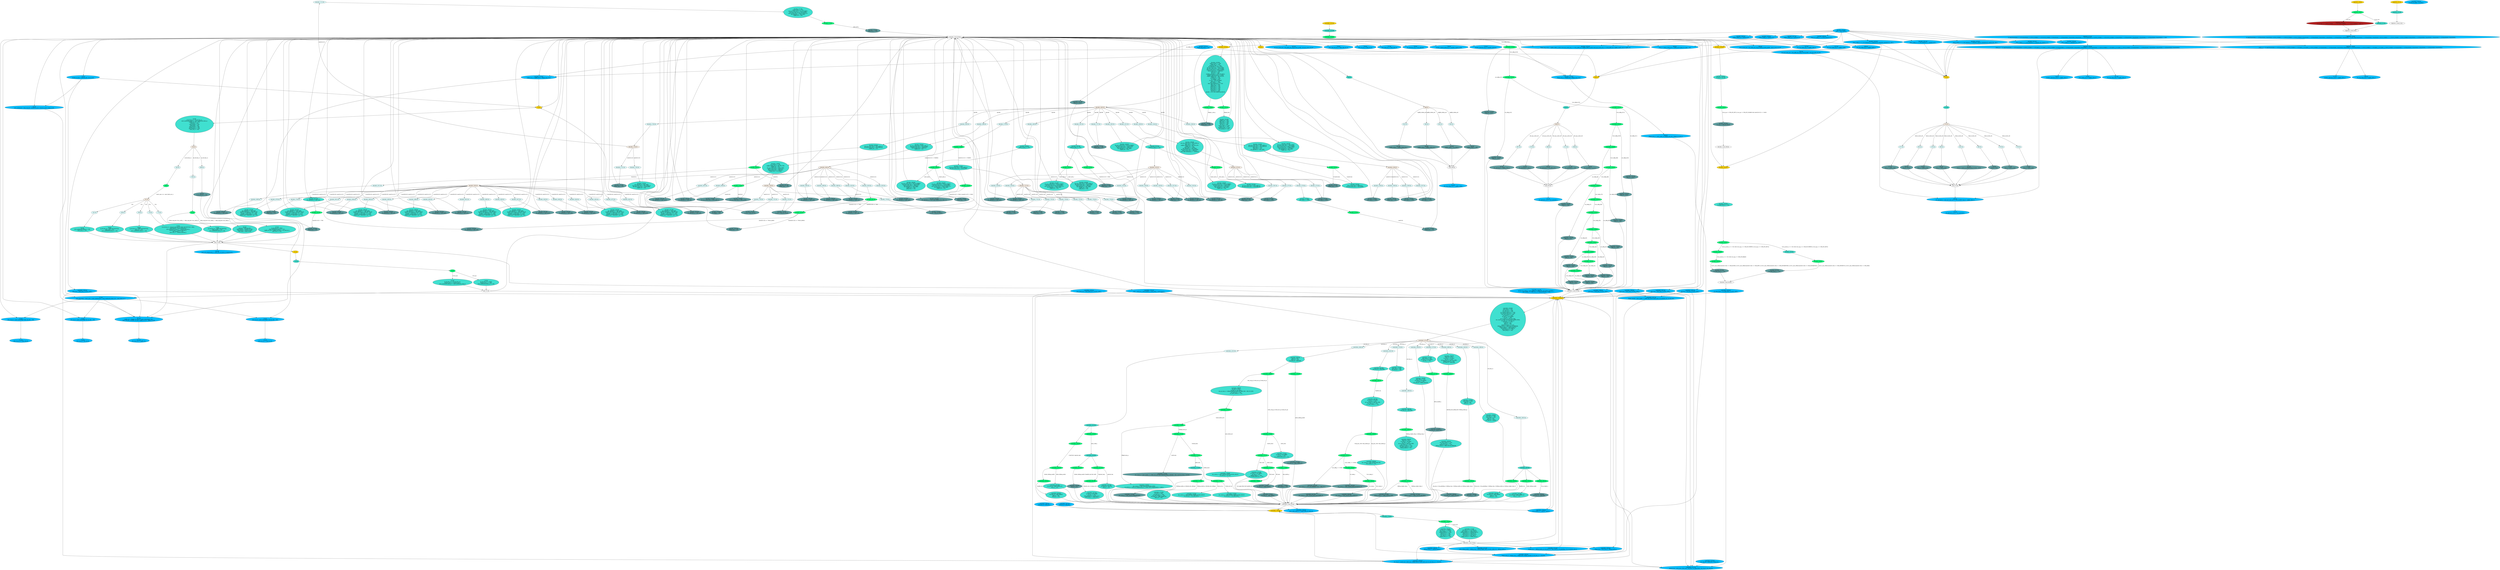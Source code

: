 strict digraph "compose( ,  )" {
	node [label="\N"];
	"decoder_i.711:CA"	 [ast="<pyverilog.vparser.ast.Case object at 0x7f2237dfb790>",
		fillcolor=lightcyan,
		label="decoder_i.711:CA",
		statements="[]",
		style=filled,
		typ=Case];
	"decoder_i.711:BL"	 [ast="<pyverilog.vparser.ast.Block object at 0x7f2237e001d0>",
		fillcolor=turquoise,
		label="decoder_i.711:BL
jump_in_dec_o = 1'b1;
alu_op_a_mux_sel_o = OP_A_CURRPC;
alu_op_b_mux_sel_o = OP_B_IMM;
imm_b_mux_sel_o = IMM_B_\
INCR_PC;
alu_operator_o = ALU_ADD;
regfile_we = 1'b0;",
		statements="[<pyverilog.vparser.ast.BlockingSubstitution object at 0x7f2237dfb950>, <pyverilog.vparser.ast.BlockingSubstitution object at 0x7f2237dfbb10>, <\
pyverilog.vparser.ast.BlockingSubstitution object at 0x7f2237dfbc90>, <pyverilog.vparser.ast.BlockingSubstitution object at 0x7f2237dfbe50>, <\
pyverilog.vparser.ast.BlockingSubstitution object at 0x7f2237dfbfd0>, <pyverilog.vparser.ast.BlockingSubstitution object at 0x7f2237e00150>]",
		style=filled,
		typ=Block];
	"decoder_i.711:CA" -> "decoder_i.711:BL"	 [cond="[]",
		lineno=None];
	"587:AS"	 [ast="<pyverilog.vparser.ast.Assign object at 0x7f2237d1f5d0>",
		def_var="['regfile_we']",
		fillcolor=deepskyblue,
		label="587:AS
regfile_we = (illegal_csr_insn_i || !instr_executing)? 1'b0 : 
(data_req_dec || multdiv_en_dec)? regfile_we_wb : regfile_\
we_dec;",
		statements="[]",
		style=filled,
		typ=Assign,
		use_var="['illegal_csr_insn_i', 'instr_executing', 'data_req_dec', 'multdiv_en_dec', 'regfile_we_wb', 'regfile_we_dec']"];
	"614:AS"	 [ast="<pyverilog.vparser.ast.Assign object at 0x7f2237d15510>",
		def_var="['rfvi_reg_we_o']",
		fillcolor=deepskyblue,
		label="614:AS
rfvi_reg_we_o = regfile_we;",
		statements="[]",
		style=filled,
		typ=Assign,
		use_var="['regfile_we']"];
	"587:AS" -> "614:AS";
	"controller_i.698:IF"	 [ast="<pyverilog.vparser.ast.IfStatement object at 0x7f2237340810>",
		fillcolor=springgreen,
		label="controller_i.698:IF",
		statements="[]",
		style=filled,
		typ=IfStatement];
	"controller_i.698:BL"	 [ast="<pyverilog.vparser.ast.Block object at 0x7f22373408d0>",
		fillcolor=turquoise,
		label="controller_i.698:BL
pc_set_o = 1'b1;
pc_mux_o = PC_EXC;
exc_pc_mux_o = (debug_mode_q)? EXC_PC_DBG_EXC : EXC_PC_EXC;
csr_save_id_\
o = 1'b1;
csr_save_cause_o = 1'b1;",
		statements="[<pyverilog.vparser.ast.BlockingSubstitution object at 0x7f2237340150>, <pyverilog.vparser.ast.BlockingSubstitution object at 0x7f2237340290>, <\
pyverilog.vparser.ast.BlockingSubstitution object at 0x7f2237340590>, <pyverilog.vparser.ast.BlockingSubstitution object at 0x7f22373406d0>, <\
pyverilog.vparser.ast.BlockingSubstitution object at 0x7f2237340850>]",
		style=filled,
		typ=Block];
	"controller_i.698:IF" -> "controller_i.698:BL"	 [cond="['exc_req_q', 'store_err_q', 'load_err_q']",
		label="(exc_req_q || store_err_q || load_err_q)",
		lineno=698];
	"controller_i.734:IF"	 [ast="<pyverilog.vparser.ast.IfStatement object at 0x7f22372daf90>",
		fillcolor=springgreen,
		label="controller_i.734:IF",
		statements="[]",
		style=filled,
		typ=IfStatement];
	"controller_i.698:IF" -> "controller_i.734:IF"	 [cond="['exc_req_q', 'store_err_q', 'load_err_q']",
		label="!((exc_req_q || store_err_q || load_err_q))",
		lineno=698];
	"decoder_i.529:CA"	 [ast="<pyverilog.vparser.ast.Case object at 0x7f2237e52690>",
		fillcolor=lightcyan,
		label="decoder_i.529:CA",
		statements="[]",
		style=filled,
		typ=Case];
	"decoder_i.529:BS"	 [ast="<pyverilog.vparser.ast.BlockingSubstitution object at 0x7f2237e52790>",
		fillcolor=cadetblue,
		label="decoder_i.529:BS
alu_operator_o = ALU_GEU;",
		statements="[<pyverilog.vparser.ast.BlockingSubstitution object at 0x7f2237e52790>]",
		style=filled,
		typ=BlockingSubstitution];
	"decoder_i.529:CA" -> "decoder_i.529:BS"	 [cond="[]",
		lineno=None];
	"773:CA"	 [ast="<pyverilog.vparser.ast.Case object at 0x7f2237849150>",
		fillcolor=lightcyan,
		label="773:CA",
		statements="[]",
		style=filled,
		typ=Case];
	"773:BL"	 [ast="<pyverilog.vparser.ast.Block object at 0x7f22378494d0>",
		fillcolor=turquoise,
		label="773:BL
id_wb_fsm_ns = WAIT_MULTICYCLE;
stall_multdiv = 1'b1;
instr_multicycle_done_n = 1'b0;",
		statements="[<pyverilog.vparser.ast.BlockingSubstitution object at 0x7f2237849350>, <pyverilog.vparser.ast.BlockingSubstitution object at 0x7f2237849510>, <\
pyverilog.vparser.ast.BlockingSubstitution object at 0x7f2237849690>]",
		style=filled,
		typ=Block];
	"773:CA" -> "773:BL"	 [cond="[]",
		lineno=None];
	"decoder_i.752:CA"	 [ast="<pyverilog.vparser.ast.Case object at 0x7f2237e0f190>",
		fillcolor=lightcyan,
		label="decoder_i.752:CA",
		statements="[]",
		style=filled,
		typ=Case];
	"decoder_i.752:BS"	 [ast="<pyverilog.vparser.ast.BlockingSubstitution object at 0x7f2237e0f2d0>",
		fillcolor=cadetblue,
		label="decoder_i.752:BS
csr_op = CSR_OP_CLEAR;",
		statements="[<pyverilog.vparser.ast.BlockingSubstitution object at 0x7f2237e0f2d0>]",
		style=filled,
		typ=BlockingSubstitution];
	"decoder_i.752:CA" -> "decoder_i.752:BS"	 [cond="[]",
		lineno=None];
	"controller_i.533:BS"	 [ast="<pyverilog.vparser.ast.BlockingSubstitution object at 0x7f2237a2ad90>",
		fillcolor=cadetblue,
		label="controller_i.533:BS
mfip_id = 4'd6;",
		statements="[<pyverilog.vparser.ast.BlockingSubstitution object at 0x7f2237a2ad90>]",
		style=filled,
		typ=BlockingSubstitution];
	"controller_i.Leaf_515:AL"	 [def_var="['mfip_id']",
		label="controller_i.Leaf_515:AL"];
	"controller_i.533:BS" -> "controller_i.Leaf_515:AL"	 [cond="[]",
		lineno=None];
	"decoder_i.638:CA"	 [ast="<pyverilog.vparser.ast.Case object at 0x7f2237dd7a10>",
		fillcolor=lightcyan,
		label="decoder_i.638:CA",
		statements="[]",
		style=filled,
		typ=Case];
	"decoder_i.638:BS"	 [ast="<pyverilog.vparser.ast.BlockingSubstitution object at 0x7f2237dd7b10>",
		fillcolor=cadetblue,
		label="decoder_i.638:BS
alu_operator_o = ALU_XOR;",
		statements="[<pyverilog.vparser.ast.BlockingSubstitution object at 0x7f2237dd7b10>]",
		style=filled,
		typ=BlockingSubstitution];
	"decoder_i.638:CA" -> "decoder_i.638:BS"	 [cond="[]",
		lineno=None];
	"decoder_i.679:CA"	 [ast="<pyverilog.vparser.ast.Case object at 0x7f2237dece50>",
		fillcolor=lightcyan,
		label="decoder_i.679:CA",
		statements="[]",
		style=filled,
		typ=Case];
	"decoder_i.679:BL"	 [ast="<pyverilog.vparser.ast.Block object at 0x7f2237df0550>",
		fillcolor=turquoise,
		label="decoder_i.679:BL
alu_operator_o = ALU_ADD;
multdiv_operator_o = MD_OP_DIV;
div_en_o = (RV32M)? 1'b1 : 1'b0;
multdiv_signed_mode_\
o = 2'b00;
illegal_insn = (RV32M)? 1'b0 : 1'b1;",
		statements="[<pyverilog.vparser.ast.BlockingSubstitution object at 0x7f2237df0050>, <pyverilog.vparser.ast.BlockingSubstitution object at 0x7f2237df0210>, <\
pyverilog.vparser.ast.BlockingSubstitution object at 0x7f2237df0450>, <pyverilog.vparser.ast.BlockingSubstitution object at 0x7f2237df0590>, <\
pyverilog.vparser.ast.BlockingSubstitution object at 0x7f2237df0810>]",
		style=filled,
		typ=Block];
	"decoder_i.679:CA" -> "decoder_i.679:BL"	 [cond="[]",
		lineno=None];
	"decoder_i.482:CS"	 [ast="<pyverilog.vparser.ast.CaseStatement object at 0x7f2237e004d0>",
		fillcolor=linen,
		label="decoder_i.482:CS",
		statements="[]",
		style=filled,
		typ=CaseStatement];
	"decoder_i.544:CA"	 [ast="<pyverilog.vparser.ast.Case object at 0x7f2237e21550>",
		fillcolor=lightcyan,
		label="decoder_i.544:CA",
		statements="[]",
		style=filled,
		typ=Case];
	"decoder_i.482:CS" -> "decoder_i.544:CA"	 [cond="['opcode']",
		label=opcode,
		lineno=482];
	"decoder_i.584:CA"	 [ast="<pyverilog.vparser.ast.Case object at 0x7f2237e2a710>",
		fillcolor=lightcyan,
		label="decoder_i.584:CA",
		statements="[]",
		style=filled,
		typ=Case];
	"decoder_i.482:CS" -> "decoder_i.584:CA"	 [cond="['opcode']",
		label=opcode,
		lineno=482];
	"decoder_i.563:CA"	 [ast="<pyverilog.vparser.ast.Case object at 0x7f2237e35cd0>",
		fillcolor=lightcyan,
		label="decoder_i.563:CA",
		statements="[]",
		style=filled,
		typ=Case];
	"decoder_i.482:CS" -> "decoder_i.563:CA"	 [cond="['opcode']",
		label=opcode,
		lineno=482];
	"decoder_i.626:CA"	 [ast="<pyverilog.vparser.ast.Case object at 0x7f2237e482d0>",
		fillcolor=lightcyan,
		label="decoder_i.626:CA",
		statements="[]",
		style=filled,
		typ=Case];
	"decoder_i.482:CS" -> "decoder_i.626:CA"	 [cond="['opcode']",
		label=opcode,
		lineno=482];
	"decoder_i.483:CA"	 [ast="<pyverilog.vparser.ast.Case object at 0x7f2237918ad0>",
		fillcolor=lightcyan,
		label="decoder_i.483:CA",
		statements="[]",
		style=filled,
		typ=Case];
	"decoder_i.482:CS" -> "decoder_i.483:CA"	 [cond="['opcode']",
		label=opcode,
		lineno=482];
	"decoder_i.703:CA"	 [ast="<pyverilog.vparser.ast.Case object at 0x7f2237e48d50>",
		fillcolor=lightcyan,
		label="decoder_i.703:CA",
		statements="[]",
		style=filled,
		typ=Case];
	"decoder_i.482:CS" -> "decoder_i.703:CA"	 [cond="['opcode']",
		label=opcode,
		lineno=482];
	"decoder_i.723:CA"	 [ast="<pyverilog.vparser.ast.Case object at 0x7f2237e00590>",
		fillcolor=lightcyan,
		label="decoder_i.723:CA",
		statements="[]",
		style=filled,
		typ=Case];
	"decoder_i.482:CS" -> "decoder_i.723:CA"	 [cond="['opcode']",
		label=opcode,
		lineno=482];
	"decoder_i.501:CA"	 [ast="<pyverilog.vparser.ast.Case object at 0x7f2237e1bf50>",
		fillcolor=lightcyan,
		label="decoder_i.501:CA",
		statements="[]",
		style=filled,
		typ=Case];
	"decoder_i.482:CS" -> "decoder_i.501:CA"	 [cond="['opcode']",
		label=opcode,
		lineno=482];
	"decoder_i.521:CA"	 [ast="<pyverilog.vparser.ast.Case object at 0x7f2237e44610>",
		fillcolor=lightcyan,
		label="decoder_i.521:CA",
		statements="[]",
		style=filled,
		typ=Case];
	"decoder_i.482:CS" -> "decoder_i.521:CA"	 [cond="['opcode']",
		label=opcode,
		lineno=482];
	"decoder_i.757:CA"	 [ast="<pyverilog.vparser.ast.Case object at 0x7f2237e0f5d0>",
		fillcolor=lightcyan,
		label="decoder_i.757:CA",
		statements="[]",
		style=filled,
		typ=Case];
	"decoder_i.482:CS" -> "decoder_i.757:CA"	 [cond="['opcode']",
		label=opcode,
		lineno=482];
	"decoder_i.592:CA"	 [ast="<pyverilog.vparser.ast.Case object at 0x7f2237e34150>",
		fillcolor=lightcyan,
		label="decoder_i.592:CA",
		statements="[]",
		style=filled,
		typ=Case];
	"decoder_i.482:CS" -> "decoder_i.592:CA"	 [cond="['opcode']",
		label=opcode,
		lineno=482];
	"decoder_i.599:CA"	 [ast="<pyverilog.vparser.ast.Case object at 0x7f2237e349d0>",
		fillcolor=lightcyan,
		label="decoder_i.599:CA",
		statements="[]",
		style=filled,
		typ=Case];
	"decoder_i.482:CS" -> "decoder_i.599:CA"	 [cond="['opcode']",
		label=opcode,
		lineno=482];
	"controller_i.605:BL"	 [ast="<pyverilog.vparser.ast.Block object at 0x7f2237343d50>",
		fillcolor=turquoise,
		label="controller_i.605:BL
ctrl_fsm_ns = IRQ_TAKEN;
halt_if = 1'b1;
flush_id = 1'b1;",
		statements="[<pyverilog.vparser.ast.BlockingSubstitution object at 0x7f2237343c10>, <pyverilog.vparser.ast.BlockingSubstitution object at 0x7f2237343d90>, <\
pyverilog.vparser.ast.BlockingSubstitution object at 0x7f2237343ed0>]",
		style=filled,
		typ=Block];
	"controller_i.Leaf_550:AL"	 [def_var="['pc_set_o', 'csr_save_id_o', 'csr_mtval_o', 'halt_if', 'debug_cause_o', 'csr_restore_mret_id_o', 'perf_jump_o', 'exc_cause_o', '\
perf_tbranch_o', 'csr_save_if_o', 'instr_req_o', 'nmi_mode_d', 'ctrl_fsm_ns', 'debug_mode_d', 'csr_restore_dret_id_o', 'debug_csr_\
save_o', 'flush_id', 'ctrl_busy_o', 'pc_mux_o', 'csr_save_cause_o', 'exc_pc_mux_o']",
		label="controller_i.Leaf_550:AL"];
	"controller_i.605:BL" -> "controller_i.Leaf_550:AL"	 [cond="[]",
		lineno=None];
	"decoder_i.420:AS"	 [ast="<pyverilog.vparser.ast.Assign object at 0x7f223792ba90>",
		def_var="['instr']",
		fillcolor=deepskyblue,
		label="decoder_i.420:AS
instr = instr_rdata_i;",
		statements="[]",
		style=filled,
		typ=Assign,
		use_var="['instr_rdata_i']"];
	"decoder_i.428:AS"	 [ast="<pyverilog.vparser.ast.Assign object at 0x7f223794ab50>",
		def_var="['regfile_raddr_b_o']",
		fillcolor=deepskyblue,
		label="decoder_i.428:AS
regfile_raddr_b_o = instr[24:20];",
		statements="[]",
		style=filled,
		typ=Assign,
		use_var="['instr']"];
	"decoder_i.420:AS" -> "decoder_i.428:AS";
	"decoder_i.443:AL"	 [ast="<pyverilog.vparser.ast.Always object at 0x7f2237950250>",
		clk_sens=False,
		fillcolor=gold,
		label="decoder_i.443:AL",
		sens="[]",
		statements="[]",
		style=filled,
		typ=Always,
		use_var="['CSR_MSTATUS', 'csr_access_o', 'CSR_MIE', 'CSR_DSCRATCH0', 'CSR_DSCRATCH1', 'instr', 'sv2v_cast_290A1', 'CSR_OP_SET', 'csr_op_o', '\
CSR_OP_WRITE', 'CSR_OP_READ', 'CSR_DPC', 'CSR_DCSR']"];
	"decoder_i.420:AS" -> "decoder_i.443:AL";
	"decoder_i.426:AS"	 [ast="<pyverilog.vparser.ast.Assign object at 0x7f223794a790>",
		def_var="['zimm_rs1_type_o']",
		fillcolor=deepskyblue,
		label="decoder_i.426:AS
zimm_rs1_type_o = { 27'b0, instr[19:15] };",
		statements="[]",
		style=filled,
		typ=Assign,
		use_var="['instr']"];
	"decoder_i.420:AS" -> "decoder_i.426:AS";
	"decoder_i.438:AL"	 [ast="<pyverilog.vparser.ast.Always object at 0x7f2237916a90>",
		clk_sens=False,
		fillcolor=gold,
		label="decoder_i.438:AL",
		sens="['csr_op', 'CSR_OP_READ']",
		statements="[]",
		style=filled,
		typ=Always,
		use_var="['CSR_OP_CLEAR', 'CSR_OP_SET', 'csr_op', 'CSR_OP_READ', 'instr']"];
	"decoder_i.420:AS" -> "decoder_i.438:AL";
	"decoder_i.421:AS"	 [ast="<pyverilog.vparser.ast.Assign object at 0x7f223792bf10>",
		def_var="['imm_i_type_o']",
		fillcolor=deepskyblue,
		label="decoder_i.421:AS
imm_i_type_o = { { 20{ instr[31] } }, instr[31:20] };",
		statements="[]",
		style=filled,
		typ=Assign,
		use_var="['instr', 'instr']"];
	"decoder_i.420:AS" -> "decoder_i.421:AS";
	"decoder_i.423:AS"	 [ast="<pyverilog.vparser.ast.Assign object at 0x7f223791bb10>",
		def_var="['imm_b_type_o']",
		fillcolor=deepskyblue,
		label="decoder_i.423:AS
imm_b_type_o = { { 19{ instr[31] } }, instr[31], instr[7], instr[30:25], instr[11:8], 1'b0 };",
		statements="[]",
		style=filled,
		typ=Assign,
		use_var="['instr', 'instr', 'instr', 'instr', 'instr']"];
	"decoder_i.420:AS" -> "decoder_i.423:AS";
	"decoder_i.422:AS"	 [ast="<pyverilog.vparser.ast.Assign object at 0x7f223791b490>",
		def_var="['imm_s_type_o']",
		fillcolor=deepskyblue,
		label="decoder_i.422:AS
imm_s_type_o = { { 20{ instr[31] } }, instr[31:25], instr[11:7] };",
		statements="[]",
		style=filled,
		typ=Assign,
		use_var="['instr', 'instr', 'instr']"];
	"decoder_i.420:AS" -> "decoder_i.422:AS";
	"decoder_i.429:AS"	 [ast="<pyverilog.vparser.ast.Assign object at 0x7f223794ad90>",
		def_var="['regfile_waddr_o']",
		fillcolor=deepskyblue,
		label="decoder_i.429:AS
regfile_waddr_o = instr[11:07];",
		statements="[]",
		style=filled,
		typ=Assign,
		use_var="['instr']"];
	"decoder_i.420:AS" -> "decoder_i.429:AS";
	"decoder_i.453:AL"	 [ast="<pyverilog.vparser.ast.Always object at 0x7f2237933190>",
		clk_sens=False,
		fillcolor=gold,
		label="decoder_i.453:AL",
		sens="['ALU_SLL', 'ALU_NE', 'instr', 'OP_A_REG_A', 'IMM_B_B', 'MD_OP_MULH', 'OP_B_IMM', 'MD_OP_MULL', 'IMM_A_ZERO', 'ALU_SRA', 'ALU_SLT', '\
IMM_B_INCR_PC', 'ALU_SRL', 'csr_illegal', 'MD_OP_DIV', 'IMM_B_J', 'ALU_AND', 'IMM_B_I', 'ALU_OR', 'ALU_SLTU', 'sv2v_cast_F99D1', '\
sv2v_cast_DB892', 'CSR_OP_CLEAR', 'MD_OP_REM', 'ALU_ADD', 'IMM_B_S', 'RF_WD_CSR', 'RF_WD_LSU', 'ALU_EQ', 'OP_A_IMM', 'OP_A_CURRPC', '\
CSR_OP_READ', 'ALU_GE', 'ALU_SUB', 'RF_WD_EX', 'IMM_B_U', 'OP_B_REG_B', 'ALU_LT', 'CSR_OP_WRITE', 'CSR_OP_SET', 'IMM_A_Z', 'ALU_\
GEU', 'ALU_XOR', 'ALU_LTU']",
		statements="[]",
		style=filled,
		typ=Always,
		use_var="['ALU_SLL', 'ALU_NE', 'ALU_SLTU', 'OP_A_REG_A', 'sv2v_cast_F99D1', 'MD_OP_MULH', 'OP_B_IMM', 'MD_OP_MULL', 'sv2v_cast_DB892', 'ALU_\
SRA', 'ALU_SLT', 'IMM_B_INCR_PC', 'ALU_SRL', 'csr_illegal', 'MD_OP_DIV', 'IMM_B_J', 'ALU_AND', 'IMM_B_I', 'ALU_OR', 'instr', 'IMM_\
B_B', 'IMM_A_ZERO', 'CSR_OP_CLEAR', 'MD_OP_REM', 'ALU_ADD', 'IMM_B_S', 'RF_WD_CSR', 'RF_WD_LSU', 'ALU_EQ', 'instr_new_i', 'OP_A_\
IMM', 'OP_A_CURRPC', 'CSR_OP_READ', 'ALU_GE', 'ALU_SUB', 'illegal_c_insn_i', 'RF_WD_EX', 'IMM_B_U', 'illegal_insn', 'OP_B_REG_B', '\
ALU_LT', 'CSR_OP_WRITE', 'CSR_OP_SET', 'IMM_A_Z', 'opcode', 'ALU_GEU', 'ALU_XOR', 'ALU_LTU']"];
	"decoder_i.420:AS" -> "decoder_i.453:AL";
	"decoder_i.424:AS"	 [ast="<pyverilog.vparser.ast.Assign object at 0x7f223791bd90>",
		def_var="['imm_u_type_o']",
		fillcolor=deepskyblue,
		label="decoder_i.424:AS
imm_u_type_o = { instr[31:12], 12'b0 };",
		statements="[]",
		style=filled,
		typ=Assign,
		use_var="['instr']"];
	"decoder_i.420:AS" -> "decoder_i.424:AS";
	"decoder_i.427:AS"	 [ast="<pyverilog.vparser.ast.Assign object at 0x7f223794a910>",
		def_var="['regfile_raddr_a_o']",
		fillcolor=deepskyblue,
		label="decoder_i.427:AS
regfile_raddr_a_o = instr[19:15];",
		statements="[]",
		style=filled,
		typ=Assign,
		use_var="['instr']"];
	"decoder_i.420:AS" -> "decoder_i.427:AS";
	"decoder_i.425:AS"	 [ast="<pyverilog.vparser.ast.Assign object at 0x7f223794a450>",
		def_var="['imm_j_type_o']",
		fillcolor=deepskyblue,
		label="decoder_i.425:AS
imm_j_type_o = { { 12{ instr[31] } }, instr[19:12], instr[20], instr[30:21], 1'b0 };",
		statements="[]",
		style=filled,
		typ=Assign,
		use_var="['instr', 'instr', 'instr', 'instr']"];
	"decoder_i.420:AS" -> "decoder_i.425:AS";
	"728:AS"	 [ast="<pyverilog.vparser.ast.Assign object at 0x7f223783f2d0>",
		def_var="['data_sign_ext_ex_o']",
		fillcolor=deepskyblue,
		label="728:AS
data_sign_ext_ex_o = data_sign_ext_id;",
		statements="[]",
		style=filled,
		typ=Assign,
		use_var="['data_sign_ext_id']"];
	"controller_i.694:CA"	 [ast="<pyverilog.vparser.ast.Case object at 0x7f223733f890>",
		fillcolor=lightcyan,
		label="controller_i.694:CA",
		statements="[]",
		style=filled,
		typ=Case];
	"controller_i.694:BL"	 [ast="<pyverilog.vparser.ast.Block object at 0x7f223733fd50>",
		fillcolor=turquoise,
		label="controller_i.694:BL
halt_if = 1'b1;
flush_id = 1'b1;
ctrl_fsm_ns = DECODE;",
		statements="[<pyverilog.vparser.ast.BlockingSubstitution object at 0x7f223733fad0>, <pyverilog.vparser.ast.BlockingSubstitution object at 0x7f223733fc50>, <\
pyverilog.vparser.ast.BlockingSubstitution object at 0x7f223733fd90>]",
		style=filled,
		typ=Block];
	"controller_i.694:CA" -> "controller_i.694:BL"	 [cond="[]",
		lineno=None];
	"controller_i.605:IF"	 [ast="<pyverilog.vparser.ast.IfStatement object at 0x7f2237343a90>",
		fillcolor=springgreen,
		label="controller_i.605:IF",
		statements="[]",
		style=filled,
		typ=IfStatement];
	"controller_i.605:IF" -> "controller_i.605:BL"	 [cond="['handle_irq']",
		label=handle_irq,
		lineno=605];
	"decoder_i.732:BS"	 [ast="<pyverilog.vparser.ast.BlockingSubstitution object at 0x7f2237e05690>",
		fillcolor=cadetblue,
		label="decoder_i.732:BS
wfi_insn_o = 1'b1;",
		statements="[<pyverilog.vparser.ast.BlockingSubstitution object at 0x7f2237e05690>]",
		style=filled,
		typ=BlockingSubstitution];
	"decoder_i.Leaf_453:AL"	 [def_var="['data_req_o', 'csr_access_o', 'jump_in_dec_o', 'illegal_insn', 'dret_insn_o', 'regfile_we', 'csr_illegal', 'branch_in_dec_o', '\
imm_b_mux_sel_o', 'ecall_insn_o', 'data_type_o', 'data_we_o', 'csr_op', 'alu_operator_o', 'regfile_wdata_sel_o', 'wfi_insn_o', '\
multdiv_signed_mode_o', 'ebrk_insn_o', 'div_en_o', 'data_sign_extension_o', 'alu_op_b_mux_sel_o', 'jump_set_o', 'multdiv_operator_\
o', 'imm_a_mux_sel_o', 'opcode', 'mult_en_o', 'alu_op_a_mux_sel_o', 'mret_insn_o']",
		label="decoder_i.Leaf_453:AL"];
	"decoder_i.732:BS" -> "decoder_i.Leaf_453:AL"	 [cond="[]",
		lineno=None];
	"controller_i.714:IF"	 [ast="<pyverilog.vparser.ast.IfStatement object at 0x7f22372e18d0>",
		fillcolor=springgreen,
		label="controller_i.714:IF",
		statements="[]",
		style=filled,
		typ=IfStatement];
	"controller_i.714:BL"	 [ast="<pyverilog.vparser.ast.Block object at 0x7f22372e1910>",
		fillcolor=turquoise,
		label="controller_i.714:BL",
		statements="[]",
		style=filled,
		typ=Block];
	"controller_i.714:IF" -> "controller_i.714:BL"	 [cond="['ebrk_insn']",
		label=ebrk_insn,
		lineno=714];
	"controller_i.725:IF"	 [ast="<pyverilog.vparser.ast.IfStatement object at 0x7f22372da810>",
		fillcolor=springgreen,
		label="controller_i.725:IF",
		statements="[]",
		style=filled,
		typ=IfStatement];
	"controller_i.714:IF" -> "controller_i.725:IF"	 [cond="['ebrk_insn']",
		label="!(ebrk_insn)",
		lineno=714];
	"decoder_i.560:CA"	 [ast="<pyverilog.vparser.ast.Case object at 0x7f2237e35b50>",
		fillcolor=lightcyan,
		label="decoder_i.560:CA",
		statements="[]",
		style=filled,
		typ=Case];
	"decoder_i.560:BS"	 [ast="<pyverilog.vparser.ast.BlockingSubstitution object at 0x7f2237e35c50>",
		fillcolor=cadetblue,
		label="decoder_i.560:BS
illegal_insn = 1'b1;",
		statements="[<pyverilog.vparser.ast.BlockingSubstitution object at 0x7f2237e35c50>]",
		style=filled,
		typ=BlockingSubstitution];
	"decoder_i.560:CA" -> "decoder_i.560:BS"	 [cond="[]",
		lineno=None];
	"decoder_i.453:BL"	 [ast="<pyverilog.vparser.ast.Block object at 0x7f2237e0f910>",
		fillcolor=turquoise,
		label="decoder_i.453:BL
jump_in_dec_o = 1'b0;
jump_set_o = 1'b0;
branch_in_dec_o = 1'b0;
alu_operator_o = ALU_SLTU;
alu_op_a_mux_sel_o = \
OP_A_IMM;
alu_op_b_mux_sel_o = OP_B_IMM;
imm_a_mux_sel_o = IMM_A_ZERO;
imm_b_mux_sel_o = IMM_B_I;
mult_en_o = 1'b0;
div_en_o = 1'\
b0;
multdiv_operator_o = MD_OP_MULL;
multdiv_signed_mode_o = 2'b00;
regfile_wdata_sel_o = RF_WD_EX;
regfile_we = 1'b0;
csr_access_\
o = 1'b0;
csr_illegal = 1'b0;
csr_op = CSR_OP_READ;
data_we_o = 1'b0;
data_type_o = 2'b00;
data_sign_extension_o = 1'b0;
data_req_\
o = 1'b0;
illegal_insn = 1'b0;
ebrk_insn_o = 1'b0;
mret_insn_o = 1'b0;
dret_insn_o = 1'b0;
ecall_insn_o = 1'b0;
wfi_insn_o = 1'b0;
\
opcode = sv2v_cast_DB892(instr[6:0]);",
		statements="[<pyverilog.vparser.ast.BlockingSubstitution object at 0x7f2237927150>, <pyverilog.vparser.ast.BlockingSubstitution object at 0x7f2237927350>, <\
pyverilog.vparser.ast.BlockingSubstitution object at 0x7f22379274d0>, <pyverilog.vparser.ast.BlockingSubstitution object at 0x7f2237927650>, <\
pyverilog.vparser.ast.BlockingSubstitution object at 0x7f22379277d0>, <pyverilog.vparser.ast.BlockingSubstitution object at 0x7f2237927950>, <\
pyverilog.vparser.ast.BlockingSubstitution object at 0x7f2237927ad0>, <pyverilog.vparser.ast.BlockingSubstitution object at 0x7f2237927c50>, <\
pyverilog.vparser.ast.BlockingSubstitution object at 0x7f2237927d90>, <pyverilog.vparser.ast.BlockingSubstitution object at 0x7f2237927ed0>, <\
pyverilog.vparser.ast.BlockingSubstitution object at 0x7f2237951090>, <pyverilog.vparser.ast.BlockingSubstitution object at 0x7f2237951210>, <\
pyverilog.vparser.ast.BlockingSubstitution object at 0x7f2237951390>, <pyverilog.vparser.ast.BlockingSubstitution object at 0x7f22379514d0>, <\
pyverilog.vparser.ast.BlockingSubstitution object at 0x7f2237951650>, <pyverilog.vparser.ast.BlockingSubstitution object at 0x7f2237951790>, <\
pyverilog.vparser.ast.BlockingSubstitution object at 0x7f22379518d0>, <pyverilog.vparser.ast.BlockingSubstitution object at 0x7f2237951a10>, <\
pyverilog.vparser.ast.BlockingSubstitution object at 0x7f2237951b50>, <pyverilog.vparser.ast.BlockingSubstitution object at 0x7f2237951cd0>, <\
pyverilog.vparser.ast.BlockingSubstitution object at 0x7f2237951e10>, <pyverilog.vparser.ast.BlockingSubstitution object at 0x7f2237951f90>, <\
pyverilog.vparser.ast.BlockingSubstitution object at 0x7f2237918110>, <pyverilog.vparser.ast.BlockingSubstitution object at 0x7f2237918250>, <\
pyverilog.vparser.ast.BlockingSubstitution object at 0x7f2237918390>, <pyverilog.vparser.ast.BlockingSubstitution object at 0x7f2237918510>, <\
pyverilog.vparser.ast.BlockingSubstitution object at 0x7f2237918650>, <pyverilog.vparser.ast.BlockingSubstitution object at 0x7f2237918950>]",
		style=filled,
		typ=Block];
	"decoder_i.453:BL" -> "decoder_i.482:CS"	 [cond="[]",
		lineno=None];
	"decoder_i.761:IF"	 [ast="<pyverilog.vparser.ast.IfStatement object at 0x7f2237e0f950>",
		fillcolor=springgreen,
		label="decoder_i.761:IF",
		statements="[]",
		style=filled,
		typ=IfStatement];
	"decoder_i.453:BL" -> "decoder_i.761:IF"	 [cond="[]",
		lineno=None];
	"decoder_i.759:IF"	 [ast="<pyverilog.vparser.ast.IfStatement object at 0x7f2237e0f790>",
		fillcolor=springgreen,
		label="decoder_i.759:IF",
		statements="[]",
		style=filled,
		typ=IfStatement];
	"decoder_i.453:BL" -> "decoder_i.759:IF"	 [cond="[]",
		lineno=None];
	"decoder_i.718:IF"	 [ast="<pyverilog.vparser.ast.IfStatement object at 0x7f2237e00250>",
		fillcolor=springgreen,
		label="decoder_i.718:IF",
		statements="[]",
		style=filled,
		typ=IfStatement];
	"decoder_i.711:BL" -> "decoder_i.718:IF"	 [cond="[]",
		lineno=None];
	"765:CA"	 [ast="<pyverilog.vparser.ast.Case object at 0x7f223781a750>",
		fillcolor=lightcyan,
		label="765:CA",
		statements="[]",
		style=filled,
		typ=Case];
	"766:IF"	 [ast="<pyverilog.vparser.ast.IfStatement object at 0x7f223781a810>",
		fillcolor=springgreen,
		label="766:IF",
		statements="[]",
		style=filled,
		typ=IfStatement];
	"765:CA" -> "766:IF"	 [cond="[]",
		lineno=None];
	"controller_i.542:IF"	 [ast="<pyverilog.vparser.ast.IfStatement object at 0x7f2237a34c90>",
		fillcolor=springgreen,
		label="controller_i.542:IF",
		statements="[]",
		style=filled,
		typ=IfStatement];
	"controller_i.544:IF"	 [ast="<pyverilog.vparser.ast.IfStatement object at 0x7f2237a34f90>",
		fillcolor=springgreen,
		label="controller_i.544:IF",
		statements="[]",
		style=filled,
		typ=IfStatement];
	"controller_i.542:IF" -> "controller_i.544:IF"	 [cond="['csr_mfip_i']",
		label="!(csr_mfip_i[2])",
		lineno=542];
	"controller_i.543:BS"	 [ast="<pyverilog.vparser.ast.BlockingSubstitution object at 0x7f2237a34cd0>",
		fillcolor=cadetblue,
		label="controller_i.543:BS
mfip_id = 4'd2;",
		statements="[<pyverilog.vparser.ast.BlockingSubstitution object at 0x7f2237a34cd0>]",
		style=filled,
		typ=BlockingSubstitution];
	"controller_i.542:IF" -> "controller_i.543:BS"	 [cond="['csr_mfip_i']",
		label="csr_mfip_i[2]",
		lineno=542];
	"741:AL"	 [ast="<pyverilog.vparser.ast.Always object at 0x7f223783d990>",
		clk_sens=True,
		fillcolor=gold,
		label="741:AL",
		sens="['clk_i', 'rst_ni']",
		statements="[]",
		style=filled,
		typ=Always,
		use_var="['id_wb_fsm_ns', 'IDLE', 'rst_ni', 'instr_multicycle_done_n', 'branch_set_n']"];
	"741:BL"	 [ast="<pyverilog.vparser.ast.Block object at 0x7f223783dad0>",
		fillcolor=turquoise,
		label="741:BL",
		statements="[]",
		style=filled,
		typ=Block];
	"741:AL" -> "741:BL"	 [cond="[]",
		lineno=None];
	"controller_i.617:BL"	 [ast="<pyverilog.vparser.ast.Block object at 0x7f22373446d0>",
		fillcolor=turquoise,
		label="controller_i.617:BL
ctrl_fsm_ns = FLUSH;
halt_if = 1'b1;",
		statements="[<pyverilog.vparser.ast.BlockingSubstitution object at 0x7f2237344710>, <pyverilog.vparser.ast.BlockingSubstitution object at 0x7f2237344850>]",
		style=filled,
		typ=Block];
	"controller_i.617:BL" -> "controller_i.Leaf_550:AL"	 [cond="[]",
		lineno=None];
	"controller_i.704:BL"	 [ast="<pyverilog.vparser.ast.Block object at 0x7f2237340ad0>",
		fillcolor=turquoise,
		label="controller_i.704:BL
exc_cause_o = EXC_CAUSE_INSTR_ACCESS_FAULT;
csr_mtval_o = pc_id_i;",
		statements="[<pyverilog.vparser.ast.BlockingSubstitution object at 0x7f2237340b10>, <pyverilog.vparser.ast.BlockingSubstitution object at 0x7f2237340c50>]",
		style=filled,
		typ=Block];
	"controller_i.704:BL" -> "controller_i.Leaf_550:AL"	 [cond="[]",
		lineno=None];
	"decoder_i.485:BL"	 [ast="<pyverilog.vparser.ast.Block object at 0x7f2237e1b590>",
		fillcolor=turquoise,
		label="decoder_i.485:BL
alu_op_a_mux_sel_o = OP_A_CURRPC;
alu_op_b_mux_sel_o = OP_B_IMM;
imm_b_mux_sel_o = IMM_B_J;
alu_operator_o = ALU_\
ADD;
regfile_we = 1'b0;
jump_set_o = 1'b1;",
		statements="[<pyverilog.vparser.ast.BlockingSubstitution object at 0x7f2237918f90>, <pyverilog.vparser.ast.BlockingSubstitution object at 0x7f2237e1b190>, <\
pyverilog.vparser.ast.BlockingSubstitution object at 0x7f2237e1b310>, <pyverilog.vparser.ast.BlockingSubstitution object at 0x7f2237e1b490>, <\
pyverilog.vparser.ast.BlockingSubstitution object at 0x7f2237e1b5d0>, <pyverilog.vparser.ast.BlockingSubstitution object at 0x7f2237e1b710>]",
		style=filled,
		typ=Block];
	"decoder_i.485:BL" -> "decoder_i.Leaf_453:AL"	 [cond="[]",
		lineno=None];
	"decoder_i.563:BL"	 [ast="<pyverilog.vparser.ast.Block object at 0x7f2237e32b10>",
		fillcolor=turquoise,
		label="decoder_i.563:BL
alu_op_a_mux_sel_o = OP_A_REG_A;
data_req_o = 1'b1;
regfile_wdata_sel_o = RF_WD_LSU;
regfile_we = 1'b1;
data_type_\
o = 2'b00;
alu_operator_o = ALU_ADD;
alu_op_b_mux_sel_o = OP_B_IMM;
imm_b_mux_sel_o = IMM_B_I;
data_sign_extension_o = ~instr[14];",
		statements="[<pyverilog.vparser.ast.BlockingSubstitution object at 0x7f2237e35e10>, <pyverilog.vparser.ast.BlockingSubstitution object at 0x7f2237e35f90>, <\
pyverilog.vparser.ast.BlockingSubstitution object at 0x7f2237e32150>, <pyverilog.vparser.ast.BlockingSubstitution object at 0x7f2237e32290>, <\
pyverilog.vparser.ast.BlockingSubstitution object at 0x7f2237e323d0>, <pyverilog.vparser.ast.BlockingSubstitution object at 0x7f2237e32550>, <\
pyverilog.vparser.ast.BlockingSubstitution object at 0x7f2237e326d0>, <pyverilog.vparser.ast.BlockingSubstitution object at 0x7f2237e32850>, <\
pyverilog.vparser.ast.BlockingSubstitution object at 0x7f2237e32a90>]",
		style=filled,
		typ=Block];
	"decoder_i.573:CS"	 [ast="<pyverilog.vparser.ast.CaseStatement object at 0x7f2237e2a3d0>",
		fillcolor=linen,
		label="decoder_i.573:CS",
		statements="[]",
		style=filled,
		typ=CaseStatement];
	"decoder_i.563:BL" -> "decoder_i.573:CS"	 [cond="[]",
		lineno=None];
	"decoder_i.700:CA"	 [ast="<pyverilog.vparser.ast.Case object at 0x7f2237df5d90>",
		fillcolor=lightcyan,
		label="decoder_i.700:CA",
		statements="[]",
		style=filled,
		typ=Case];
	"decoder_i.700:BS"	 [ast="<pyverilog.vparser.ast.BlockingSubstitution object at 0x7f2237df5e90>",
		fillcolor=cadetblue,
		label="decoder_i.700:BS
illegal_insn = 1'b1;",
		statements="[<pyverilog.vparser.ast.BlockingSubstitution object at 0x7f2237df5e90>]",
		style=filled,
		typ=BlockingSubstitution];
	"decoder_i.700:CA" -> "decoder_i.700:BS"	 [cond="[]",
		lineno=None];
	"767:CS"	 [ast="<pyverilog.vparser.ast.CaseStatement object at 0x7f2237827910>",
		fillcolor=linen,
		label="767:CS",
		statements="[]",
		style=filled,
		typ=CaseStatement];
	"766:IF" -> "767:CS"	 [cond="['instr_new_i', 'instr_fetch_err_i']",
		label="(instr_new_i & ~instr_fetch_err_i)",
		lineno=766];
	"controller_i.764:AL"	 [ast="<pyverilog.vparser.ast.Always object at 0x7f22372db9d0>",
		clk_sens=True,
		fillcolor=gold,
		label="controller_i.764:AL",
		sens="['clk_i', 'rst_ni']",
		statements="[]",
		style=filled,
		typ=Always,
		use_var="['RESET', 'rst_ni', 'exc_req_d', 'nmi_mode_d', 'illegal_insn_d', 'ctrl_fsm_ns', 'load_err_d', 'debug_mode_d', 'store_err_d']"];
	"controller_i.764:BL"	 [ast="<pyverilog.vparser.ast.Block object at 0x7f22372dbad0>",
		fillcolor=turquoise,
		label="controller_i.764:BL",
		statements="[]",
		style=filled,
		typ=Block];
	"controller_i.764:AL" -> "controller_i.764:BL"	 [cond="[]",
		lineno=None];
	"controller_i.657:BS"	 [ast="<pyverilog.vparser.ast.BlockingSubstitution object at 0x7f2237347390>",
		fillcolor=cadetblue,
		label="controller_i.657:BS
exc_cause_o = EXC_CAUSE_IRQ_SOFTWARE_M;",
		statements="[<pyverilog.vparser.ast.BlockingSubstitution object at 0x7f2237347390>]",
		style=filled,
		typ=BlockingSubstitution];
	"controller_i.657:BS" -> "controller_i.Leaf_550:AL"	 [cond="[]",
		lineno=None];
	"decoder_i.651:CA"	 [ast="<pyverilog.vparser.ast.Case object at 0x7f2237de24d0>",
		fillcolor=lightcyan,
		label="decoder_i.651:CA",
		statements="[]",
		style=filled,
		typ=Case];
	"decoder_i.651:BL"	 [ast="<pyverilog.vparser.ast.Block object at 0x7f2237de2b90>",
		fillcolor=turquoise,
		label="decoder_i.651:BL
alu_operator_o = ALU_ADD;
multdiv_operator_o = MD_OP_MULH;
mult_en_o = (RV32M)? 1'b1 : 1'b0;
multdiv_signed_mode_\
o = 2'b11;
illegal_insn = (RV32M)? 1'b0 : 1'b1;",
		statements="[<pyverilog.vparser.ast.BlockingSubstitution object at 0x7f2237de2690>, <pyverilog.vparser.ast.BlockingSubstitution object at 0x7f2237de2850>, <\
pyverilog.vparser.ast.BlockingSubstitution object at 0x7f2237de2a90>, <pyverilog.vparser.ast.BlockingSubstitution object at 0x7f2237de2bd0>, <\
pyverilog.vparser.ast.BlockingSubstitution object at 0x7f2237de2e50>]",
		style=filled,
		typ=Block];
	"decoder_i.651:CA" -> "decoder_i.651:BL"	 [cond="[]",
		lineno=None];
	"decoder_i.432:AS"	 [ast="<pyverilog.vparser.ast.Assign object at 0x7f22379168d0>",
		def_var="['illegal_reg_rv32e']",
		fillcolor=deepskyblue,
		label="decoder_i.432:AS
illegal_reg_rv32e = regfile_raddr_a_o[4] & (alu_op_a_mux_sel_o == OP_A_REG_A) | regfile_raddr_b_o[4] & (alu_op_\
b_mux_sel_o == OP_B_REG_B) | regfile_waddr_o[4] & regfile_we;",
		statements="[]",
		style=filled,
		typ=Assign,
		use_var="['regfile_raddr_a_o', 'alu_op_a_mux_sel_o', 'OP_A_REG_A', 'regfile_raddr_b_o', 'alu_op_b_mux_sel_o', 'OP_B_REG_B', 'regfile_waddr_\
o', 'regfile_we']"];
	"decoder_i.428:AS" -> "decoder_i.432:AS";
	"610:AS"	 [ast="<pyverilog.vparser.ast.Assign object at 0x7f2237d42e10>",
		def_var="['rfvi_reg_raddr_rb_o']",
		fillcolor=deepskyblue,
		label="610:AS
rfvi_reg_raddr_rb_o = regfile_raddr_b;",
		statements="[]",
		style=filled,
		typ=Assign,
		use_var="['regfile_raddr_b']"];
	"decoder_i.428:AS" -> "610:AS";
	"controller_i.648:IF"	 [ast="<pyverilog.vparser.ast.IfStatement object at 0x7f2237346a10>",
		fillcolor=springgreen,
		label="controller_i.648:IF",
		statements="[]",
		style=filled,
		typ=IfStatement];
	"controller_i.652:IF"	 [ast="<pyverilog.vparser.ast.IfStatement object at 0x7f2237346dd0>",
		fillcolor=springgreen,
		label="controller_i.652:IF",
		statements="[]",
		style=filled,
		typ=IfStatement];
	"controller_i.648:IF" -> "controller_i.652:IF"	 [cond="['irq_nm_i', 'nmi_mode_q']",
		label="!((irq_nm_i && !nmi_mode_q))",
		lineno=648];
	"controller_i.648:BL"	 [ast="<pyverilog.vparser.ast.Block object at 0x7f2237346810>",
		fillcolor=turquoise,
		label="controller_i.648:BL
exc_cause_o = EXC_CAUSE_IRQ_NM;
nmi_mode_d = 1'b1;",
		statements="[<pyverilog.vparser.ast.BlockingSubstitution object at 0x7f2237346850>, <pyverilog.vparser.ast.BlockingSubstitution object at 0x7f2237346990>]",
		style=filled,
		typ=Block];
	"controller_i.648:IF" -> "controller_i.648:BL"	 [cond="['irq_nm_i', 'nmi_mode_q']",
		label="(irq_nm_i && !nmi_mode_q)",
		lineno=648];
	"796:CA"	 [ast="<pyverilog.vparser.ast.Case object at 0x7f223781a9d0>",
		fillcolor=lightcyan,
		label="796:CA",
		statements="[]",
		style=filled,
		typ=Case];
	"797:IF"	 [ast="<pyverilog.vparser.ast.IfStatement object at 0x7f2237830790>",
		fillcolor=springgreen,
		label="797:IF",
		statements="[]",
		style=filled,
		typ=IfStatement];
	"796:CA" -> "797:IF"	 [cond="[]",
		lineno=None];
	"decoder_i.774:AS"	 [ast="<pyverilog.vparser.ast.Assign object at 0x7f2237e14ad0>",
		def_var="['regfile_we_o']",
		fillcolor=deepskyblue,
		label="decoder_i.774:AS
regfile_we_o = regfile_we & ~illegal_reg_rv32e;",
		statements="[]",
		style=filled,
		typ=Assign,
		use_var="['regfile_we', 'illegal_reg_rv32e']"];
	"decoder_i.774:AS" -> "587:AS";
	"753:AL"	 [ast="<pyverilog.vparser.ast.Always object at 0x7f2237819050>",
		clk_sens=False,
		fillcolor=gold,
		label="753:AL",
		sens="['data_req_dec', 'lsu_load_err_i', 'instr_multicycle_done_q', 'regfile_we_dec', 'WAIT_MULTICYCLE', 'multdiv_en_dec', 'IDLE', 'branch_\
decision_i', 'branch_in_dec', 'id_wb_fsm_cs', 'jump_in_dec']",
		statements="[]",
		style=filled,
		typ=Always,
		use_var="['data_req_dec', 'lsu_load_err_i', 'instr_multicycle_done_q', 'regfile_we_dec', 'lsu_valid_i', 'instr_fetch_err_i', 'instr_new_i', '\
multdiv_en_dec', 'IDLE', 'branch_decision_i', 'WAIT_MULTICYCLE', 'branch_in_dec', 'id_wb_fsm_cs', 'jump_in_dec', 'ex_valid_i']"];
	"decoder_i.774:AS" -> "753:AL";
	"decoder_i.528:CA"	 [ast="<pyverilog.vparser.ast.Case object at 0x7f2237e52450>",
		fillcolor=lightcyan,
		label="decoder_i.528:CA",
		statements="[]",
		style=filled,
		typ=Case];
	"decoder_i.528:BS"	 [ast="<pyverilog.vparser.ast.BlockingSubstitution object at 0x7f2237e52550>",
		fillcolor=cadetblue,
		label="decoder_i.528:BS
alu_operator_o = ALU_LTU;",
		statements="[<pyverilog.vparser.ast.BlockingSubstitution object at 0x7f2237e52550>]",
		style=filled,
		typ=BlockingSubstitution];
	"decoder_i.528:CA" -> "decoder_i.528:BS"	 [cond="[]",
		lineno=None];
	"controller_i.500:AS"	 [ast="<pyverilog.vparser.ast.Assign object at 0x7f2237a28410>",
		def_var="['mret_insn']",
		fillcolor=deepskyblue,
		label="controller_i.500:AS
mret_insn = mret_insn_i & instr_valid_i;",
		statements="[]",
		style=filled,
		typ=Assign,
		use_var="['mret_insn_i', 'instr_valid_i']"];
	"controller_i.550:AL"	 [ast="<pyverilog.vparser.ast.Always object at 0x7f2237a4bb90>",
		clk_sens=False,
		fillcolor=gold,
		label="controller_i.550:AL",
		sens="['sv2v_cast_89EA8', 'DBG_CAUSE_STEP', 'EXC_PC_DBG_EXC', 'EXC_CAUSE_BREAKPOINT', 'EXC_CAUSE_IRQ_TIMER_M', 'EXC_CAUSE_STORE_ACCESS_\
FAULT', 'EXC_PC_EXC', 'EXC_CAUSE_IRQ_NM', 'instr_compressed_i', 'PC_JUMP', 'mfip_id', 'DBG_TAKEN_ID', 'instr_i', 'EXC_CAUSE_ECALL_\
MMODE', 'branch_set_i', 'EXC_CAUSE_LOAD_ACCESS_FAULT', 'EXC_CAUSE_IRQ_EXTERNAL_M', 'DBG_CAUSE_HALTREQ', 'DECODE', 'EXC_PC_IRQ', '\
EXC_CAUSE_INSTR_ACCESS_FAULT', 'BOOT_SET', 'PRIV_LVL_M', 'EXC_CAUSE_ECALL_UMODE', 'debug_mode_q', 'DBG_CAUSE_EBREAK', 'PC_BOOT', '\
lsu_addr_last_i', 'DBG_TAKEN_IF', 'PC_DRET', 'IRQ_TAKEN', 'pc_id_i', 'ctrl_fsm_cs', 'nmi_mode_q', 'instr_is_compressed_i', 'EXC_\
CAUSE_IRQ_SOFTWARE_M', 'jump_set_i', 'FIRST_FETCH', 'WAIT_SLEEP', 'priv_mode_i', 'PC_EXC', 'EXC_PC_DBD', 'PC_ERET', 'SLEEP', 'FLUSH', '\
EXC_CAUSE_INSN_ADDR_MISA', 'EXC_CAUSE_ILLEGAL_INSN']",
		statements="[]",
		style=filled,
		typ=Always,
		use_var="['irq_pending_i', 'sv2v_cast_89EA8', 'csr_pipe_flush', 'handle_irq', 'DBG_CAUSE_STEP', 'EXC_CAUSE_IRQ_NM', 'EXC_CAUSE_BREAKPOINT', '\
EXC_CAUSE_IRQ_TIMER_M', 'enter_debug_mode', 'nmi_mode_q', 'EXC_PC_EXC', 'debug_single_step_i', 'EXC_PC_DBG_EXC', 'instr_compressed_\
i', 'PC_JUMP', 'mret_insn', 'PC_BOOT', 'id_in_ready_o', 'mfip_id', 'irq_nm_i', 'DBG_TAKEN_ID', 'instr_fetch_err', 'instr_i', 'EXC_\
CAUSE_ECALL_MMODE', 'branch_set_i', 'EXC_CAUSE_LOAD_ACCESS_FAULT', 'EXC_CAUSE_IRQ_EXTERNAL_M', 'DBG_CAUSE_HALTREQ', 'DECODE', 'EXC_\
PC_IRQ', 'EXC_CAUSE_INSTR_ACCESS_FAULT', 'BOOT_SET', 'PRIV_LVL_M', 'csr_mfip_i', 'exc_req_q', 'debug_req_i', 'debug_mode_q', 'DBG_\
CAUSE_EBREAK', 'illegal_insn_q', 'lsu_addr_last_i', 'DBG_TAKEN_IF', 'PC_DRET', 'csr_msip_i', 'dret_insn', 'instr_valid_i', 'pc_id_\
i', 'PC_ERET', 'ctrl_fsm_cs', 'FLUSH', 'fetch_enable_i', 'special_req', 'EXC_CAUSE_STORE_ACCESS_FAULT', 'ebrk_insn', 'instr_is_compressed_\
i', 'EXC_CAUSE_IRQ_SOFTWARE_M', 'csr_meip_i', 'store_err_q', 'ebreak_into_debug', 'jump_set_i', 'FIRST_FETCH', 'WAIT_SLEEP', 'load_\
err_q', 'priv_mode_i', 'wfi_insn', 'PC_EXC', 'EXC_PC_DBD', 'ecall_insn', 'stall', 'SLEEP', 'EXC_CAUSE_ECALL_UMODE', 'IRQ_TAKEN', '\
EXC_CAUSE_INSN_ADDR_MISA', 'EXC_CAUSE_ILLEGAL_INSN']"];
	"controller_i.500:AS" -> "controller_i.550:AL";
	"controller_i.511:AS"	 [ast="<pyverilog.vparser.ast.Assign object at 0x7f2237a54490>",
		def_var="['special_req']",
		fillcolor=deepskyblue,
		label="controller_i.511:AS
special_req = mret_insn | dret_insn | wfi_insn | csr_pipe_flush | exc_req_d | exc_req_lsu;",
		statements="[]",
		style=filled,
		typ=Assign,
		use_var="['mret_insn', 'dret_insn', 'wfi_insn', 'csr_pipe_flush', 'exc_req_d', 'exc_req_lsu']"];
	"controller_i.500:AS" -> "controller_i.511:AS";
	"controller_i.507:AS"	 [ast="<pyverilog.vparser.ast.Assign object at 0x7f2237a48590>",
		def_var="['illegal_umode']",
		fillcolor=deepskyblue,
		label="controller_i.507:AS
illegal_umode = (priv_mode_i != PRIV_LVL_M) & (mret_insn | csr_mstatus_tw_i & wfi_insn);",
		statements="[]",
		style=filled,
		typ=Assign,
		use_var="['priv_mode_i', 'PRIV_LVL_M', 'mret_insn', 'csr_mstatus_tw_i', 'wfi_insn']"];
	"controller_i.500:AS" -> "controller_i.507:AS";
	"decoder_i.705:CA"	 [ast="<pyverilog.vparser.ast.Case object at 0x7f2237dfb090>",
		fillcolor=lightcyan,
		label="decoder_i.705:CA",
		statements="[]",
		style=filled,
		typ=Case];
	"decoder_i.705:BL"	 [ast="<pyverilog.vparser.ast.Block object at 0x7f2237dfb550>",
		fillcolor=turquoise,
		label="decoder_i.705:BL
alu_operator_o = ALU_ADD;
alu_op_a_mux_sel_o = OP_A_REG_A;
alu_op_b_mux_sel_o = OP_B_IMM;
regfile_we = 1'b0;",
		statements="[<pyverilog.vparser.ast.BlockingSubstitution object at 0x7f2237dfb250>, <pyverilog.vparser.ast.BlockingSubstitution object at 0x7f2237dfb410>, <\
pyverilog.vparser.ast.BlockingSubstitution object at 0x7f2237dfb590>, <pyverilog.vparser.ast.BlockingSubstitution object at 0x7f2237dfb6d0>]",
		style=filled,
		typ=Block];
	"decoder_i.705:CA" -> "decoder_i.705:BL"	 [cond="[]",
		lineno=None];
	"controller_i.663:BL"	 [ast="<pyverilog.vparser.ast.Block object at 0x7f22373475d0>",
		fillcolor=turquoise,
		label="controller_i.663:BL
ctrl_fsm_ns = DECODE;",
		statements="[<pyverilog.vparser.ast.BlockingSubstitution object at 0x7f2237348710>]",
		style=filled,
		typ=Block];
	"controller_i.664:IF"	 [ast="<pyverilog.vparser.ast.IfStatement object at 0x7f2237347610>",
		fillcolor=springgreen,
		label="controller_i.664:IF",
		statements="[]",
		style=filled,
		typ=IfStatement];
	"controller_i.663:BL" -> "controller_i.664:IF"	 [cond="[]",
		lineno=None];
	"controller_i.663:CA"	 [ast="<pyverilog.vparser.ast.Case object at 0x7f2237346ed0>",
		fillcolor=lightcyan,
		label="controller_i.663:CA",
		statements="[]",
		style=filled,
		typ=Case];
	"controller_i.663:CA" -> "controller_i.663:BL"	 [cond="[]",
		lineno=None];
	"controller_i.664:BL"	 [ast="<pyverilog.vparser.ast.Block object at 0x7f2237348050>",
		fillcolor=turquoise,
		label="controller_i.664:BL
flush_id = 1'b1;
pc_mux_o = PC_EXC;
pc_set_o = 1'b1;
exc_pc_mux_o = EXC_PC_DBD;
csr_save_if_o = 1'b1;
debug_\
csr_save_o = 1'b1;
csr_save_cause_o = 1'b1;
debug_mode_d = 1'b1;",
		statements="[<pyverilog.vparser.ast.BlockingSubstitution object at 0x7f2237347790>, <pyverilog.vparser.ast.BlockingSubstitution object at 0x7f2237347910>, <\
pyverilog.vparser.ast.BlockingSubstitution object at 0x7f2237347a50>, <pyverilog.vparser.ast.BlockingSubstitution object at 0x7f2237347bd0>, <\
pyverilog.vparser.ast.BlockingSubstitution object at 0x7f2237347d50>, <pyverilog.vparser.ast.BlockingSubstitution object at 0x7f2237347ed0>, <\
pyverilog.vparser.ast.BlockingSubstitution object at 0x7f2237348090>, <pyverilog.vparser.ast.BlockingSubstitution object at 0x7f2237348650>]",
		style=filled,
		typ=Block];
	"controller_i.664:IF" -> "controller_i.664:BL"	 [cond="['debug_single_step_i', 'debug_req_i']",
		label="(debug_single_step_i || debug_req_i)",
		lineno=664];
	"decoder_i.432:AS" -> "decoder_i.774:AS";
	"decoder_i.773:AS"	 [ast="<pyverilog.vparser.ast.Assign object at 0x7f2237e14850>",
		def_var="['illegal_insn_o']",
		fillcolor=deepskyblue,
		label="decoder_i.773:AS
illegal_insn_o = illegal_insn | illegal_reg_rv32e;",
		statements="[]",
		style=filled,
		typ=Assign,
		use_var="['illegal_insn', 'illegal_reg_rv32e']"];
	"decoder_i.432:AS" -> "decoder_i.773:AS";
	"decoder_i.731:CA"	 [ast="<pyverilog.vparser.ast.Case object at 0x7f2237e05390>",
		fillcolor=lightcyan,
		label="decoder_i.731:CA",
		statements="[]",
		style=filled,
		typ=Case];
	"decoder_i.731:BS"	 [ast="<pyverilog.vparser.ast.BlockingSubstitution object at 0x7f2237e05490>",
		fillcolor=cadetblue,
		label="decoder_i.731:BS
dret_insn_o = 1'b1;",
		statements="[<pyverilog.vparser.ast.BlockingSubstitution object at 0x7f2237e05490>]",
		style=filled,
		typ=BlockingSubstitution];
	"decoder_i.731:CA" -> "decoder_i.731:BS"	 [cond="[]",
		lineno=None];
	"controller_i.754:BL"	 [ast="<pyverilog.vparser.ast.Block object at 0x7f22372e3bd0>",
		fillcolor=turquoise,
		label="controller_i.754:BL
instr_req_o = 1'b0;
ctrl_fsm_ns = 1'bX;",
		statements="[<pyverilog.vparser.ast.BlockingSubstitution object at 0x7f22372e3c50>, <pyverilog.vparser.ast.BlockingSubstitution object at 0x7f22372e3d90>]",
		style=filled,
		typ=Block];
	"controller_i.754:BL" -> "controller_i.Leaf_550:AL"	 [cond="[]",
		lineno=None];
	"decoder_i.745:IF"	 [ast="<pyverilog.vparser.ast.IfStatement object at 0x7f2237e09a50>",
		fillcolor=springgreen,
		label="decoder_i.745:IF",
		statements="[]",
		style=filled,
		typ=IfStatement];
	"decoder_i.748:BS"	 [ast="<pyverilog.vparser.ast.BlockingSubstitution object at 0x7f2237e09b50>",
		fillcolor=cadetblue,
		label="decoder_i.748:BS
alu_op_a_mux_sel_o = OP_A_REG_A;",
		statements="[<pyverilog.vparser.ast.BlockingSubstitution object at 0x7f2237e09b50>]",
		style=filled,
		typ=BlockingSubstitution];
	"decoder_i.745:IF" -> "decoder_i.748:BS"	 [cond="['instr']",
		label="!(instr[14])",
		lineno=745];
	"decoder_i.746:BS"	 [ast="<pyverilog.vparser.ast.BlockingSubstitution object at 0x7f2237e09990>",
		fillcolor=cadetblue,
		label="decoder_i.746:BS
alu_op_a_mux_sel_o = OP_A_IMM;",
		statements="[<pyverilog.vparser.ast.BlockingSubstitution object at 0x7f2237e09990>]",
		style=filled,
		typ=BlockingSubstitution];
	"decoder_i.745:IF" -> "decoder_i.746:BS"	 [cond="['instr']",
		label="instr[14]",
		lineno=745];
	"decoder_i.721:CA"	 [ast="<pyverilog.vparser.ast.Case object at 0x7f2237e003d0>",
		fillcolor=lightcyan,
		label="decoder_i.721:CA",
		statements="[]",
		style=filled,
		typ=Case];
	"decoder_i.721:BS"	 [ast="<pyverilog.vparser.ast.BlockingSubstitution object at 0x7f2237e00510>",
		fillcolor=cadetblue,
		label="decoder_i.721:BS
illegal_insn = 1'b1;",
		statements="[<pyverilog.vparser.ast.BlockingSubstitution object at 0x7f2237e00510>]",
		style=filled,
		typ=BlockingSubstitution];
	"decoder_i.721:CA" -> "decoder_i.721:BS"	 [cond="[]",
		lineno=None];
	"Leaf_741:AL"	 [def_var="['branch_set_q', 'instr_multicycle_done_q', 'id_wb_fsm_cs']",
		label="Leaf_741:AL"];
	"Leaf_741:AL" -> "controller_i.550:AL";
	"721:AS"	 [ast="<pyverilog.vparser.ast.Assign object at 0x7f2237833590>",
		def_var="['instr_executing']",
		fillcolor=deepskyblue,
		label="721:AS
instr_executing = (instr_new_i | instr_multicycle & ~instr_multicycle_done_q) & ~instr_fetch_err_i;",
		statements="[]",
		style=filled,
		typ=Assign,
		use_var="['instr_new_i', 'instr_multicycle', 'instr_multicycle_done_q', 'instr_fetch_err_i']"];
	"Leaf_741:AL" -> "721:AS";
	"Leaf_741:AL" -> "753:AL";
	"decoder_i.719:BS"	 [ast="<pyverilog.vparser.ast.BlockingSubstitution object at 0x7f2237e00390>",
		fillcolor=cadetblue,
		label="decoder_i.719:BS
jump_set_o = 1'b1;",
		statements="[<pyverilog.vparser.ast.BlockingSubstitution object at 0x7f2237e00390>]",
		style=filled,
		typ=BlockingSubstitution];
	"decoder_i.719:BS" -> "decoder_i.Leaf_453:AL"	 [cond="[]",
		lineno=None];
	"controller_i.675:BS"	 [ast="<pyverilog.vparser.ast.BlockingSubstitution object at 0x7f2237348590>",
		fillcolor=cadetblue,
		label="controller_i.675:BS
debug_cause_o = DBG_CAUSE_HALTREQ;",
		statements="[<pyverilog.vparser.ast.BlockingSubstitution object at 0x7f2237348590>]",
		style=filled,
		typ=BlockingSubstitution];
	"controller_i.675:BS" -> "controller_i.Leaf_550:AL"	 [cond="[]",
		lineno=None];
	"decoder_i.731:BS" -> "decoder_i.Leaf_453:AL"	 [cond="[]",
		lineno=None];
	"controller_i.528:IF"	 [ast="<pyverilog.vparser.ast.IfStatement object at 0x7f2237a2a750>",
		fillcolor=springgreen,
		label="controller_i.528:IF",
		statements="[]",
		style=filled,
		typ=IfStatement];
	"controller_i.529:BS"	 [ast="<pyverilog.vparser.ast.BlockingSubstitution object at 0x7f2237a2a790>",
		fillcolor=cadetblue,
		label="controller_i.529:BS
mfip_id = 4'd8;",
		statements="[<pyverilog.vparser.ast.BlockingSubstitution object at 0x7f2237a2a790>]",
		style=filled,
		typ=BlockingSubstitution];
	"controller_i.528:IF" -> "controller_i.529:BS"	 [cond="['csr_mfip_i']",
		label="csr_mfip_i[8]",
		lineno=528];
	"controller_i.530:IF"	 [ast="<pyverilog.vparser.ast.IfStatement object at 0x7f2237a2aa50>",
		fillcolor=springgreen,
		label="controller_i.530:IF",
		statements="[]",
		style=filled,
		typ=IfStatement];
	"controller_i.528:IF" -> "controller_i.530:IF"	 [cond="['csr_mfip_i']",
		label="!(csr_mfip_i[8])",
		lineno=528];
	"581:BS"	 [ast="<pyverilog.vparser.ast.BlockingSubstitution object at 0x7f2237d2e890>",
		fillcolor=cadetblue,
		label="581:BS
imm_b = (instr_is_compressed_i)? 32'h2 : 32'h4;",
		statements="[<pyverilog.vparser.ast.BlockingSubstitution object at 0x7f2237d2e890>]",
		style=filled,
		typ=BlockingSubstitution];
	"Leaf_574:AL"	 [def_var="['imm_b']",
		label="Leaf_574:AL"];
	"581:BS" -> "Leaf_574:AL"	 [cond="[]",
		lineno=None];
	"decoder_i.443:BL"	 [ast="<pyverilog.vparser.ast.Block object at 0x7f2237950550>",
		fillcolor=turquoise,
		label="decoder_i.443:BL
csr_pipe_flush_o = 1'b0;",
		statements="[<pyverilog.vparser.ast.BlockingSubstitution object at 0x7f22379504d0>]",
		style=filled,
		typ=Block];
	"decoder_i.443:AL" -> "decoder_i.443:BL"	 [cond="[]",
		lineno=None];
	"decoder_i.665:CA"	 [ast="<pyverilog.vparser.ast.Case object at 0x7f2237de6990>",
		fillcolor=lightcyan,
		label="decoder_i.665:CA",
		statements="[]",
		style=filled,
		typ=Case];
	"decoder_i.665:BL"	 [ast="<pyverilog.vparser.ast.Block object at 0x7f2237dec090>",
		fillcolor=turquoise,
		label="decoder_i.665:BL
alu_operator_o = ALU_ADD;
multdiv_operator_o = MD_OP_MULH;
mult_en_o = (RV32M)? 1'b1 : 1'b0;
multdiv_signed_mode_\
o = 2'b00;
illegal_insn = (RV32M)? 1'b0 : 1'b1;",
		statements="[<pyverilog.vparser.ast.BlockingSubstitution object at 0x7f2237de6b50>, <pyverilog.vparser.ast.BlockingSubstitution object at 0x7f2237de6d10>, <\
pyverilog.vparser.ast.BlockingSubstitution object at 0x7f2237de6f50>, <pyverilog.vparser.ast.BlockingSubstitution object at 0x7f2237dec0d0>, <\
pyverilog.vparser.ast.BlockingSubstitution object at 0x7f2237dec350>]",
		style=filled,
		typ=Block];
	"decoder_i.665:CA" -> "decoder_i.665:BL"	 [cond="[]",
		lineno=None];
	"decoder_i.606:BS"	 [ast="<pyverilog.vparser.ast.BlockingSubstitution object at 0x7f2237e3e690>",
		fillcolor=cadetblue,
		label="decoder_i.606:BS
alu_operator_o = ALU_SLT;",
		statements="[<pyverilog.vparser.ast.BlockingSubstitution object at 0x7f2237e3e690>]",
		style=filled,
		typ=BlockingSubstitution];
	"decoder_i.606:BS" -> "decoder_i.Leaf_453:AL"	 [cond="[]",
		lineno=None];
	"611:AS"	 [ast="<pyverilog.vparser.ast.Assign object at 0x7f2237d42fd0>",
		def_var="['rfvi_reg_rdata_rb_o']",
		fillcolor=deepskyblue,
		label="611:AS
rfvi_reg_rdata_rb_o = regfile_rdata_b;",
		statements="[]",
		style=filled,
		typ=Assign,
		use_var="['regfile_rdata_b']"];
	"decoder_i.626:BL"	 [ast="<pyverilog.vparser.ast.Block object at 0x7f2237e48790>",
		fillcolor=turquoise,
		label="decoder_i.626:BL
alu_op_a_mux_sel_o = OP_A_REG_A;
alu_op_b_mux_sel_o = OP_B_REG_B;
regfile_we = 1'b1;",
		statements="[<pyverilog.vparser.ast.BlockingSubstitution object at 0x7f2237e48410>, <pyverilog.vparser.ast.BlockingSubstitution object at 0x7f2237e485d0>, <\
pyverilog.vparser.ast.BlockingSubstitution object at 0x7f2237e48710>]",
		style=filled,
		typ=Block];
	"decoder_i.630:IF"	 [ast="<pyverilog.vparser.ast.IfStatement object at 0x7f2237e48a50>",
		fillcolor=springgreen,
		label="decoder_i.630:IF",
		statements="[]",
		style=filled,
		typ=IfStatement];
	"decoder_i.626:BL" -> "decoder_i.630:IF"	 [cond="[]",
		lineno=None];
	"decoder_i.634:BS"	 [ast="<pyverilog.vparser.ast.BlockingSubstitution object at 0x7f2237e48fd0>",
		fillcolor=cadetblue,
		label="decoder_i.634:BS
alu_operator_o = ALU_ADD;",
		statements="[<pyverilog.vparser.ast.BlockingSubstitution object at 0x7f2237e48fd0>]",
		style=filled,
		typ=BlockingSubstitution];
	"decoder_i.634:BS" -> "decoder_i.Leaf_453:AL"	 [cond="[]",
		lineno=None];
	"decoder_i.733:CA"	 [ast="<pyverilog.vparser.ast.Case object at 0x7f2237e05790>",
		fillcolor=lightcyan,
		label="decoder_i.733:CA",
		statements="[]",
		style=filled,
		typ=Case];
	"decoder_i.733:BS"	 [ast="<pyverilog.vparser.ast.BlockingSubstitution object at 0x7f2237e05890>",
		fillcolor=cadetblue,
		label="decoder_i.733:BS
illegal_insn = 1'b1;",
		statements="[<pyverilog.vparser.ast.BlockingSubstitution object at 0x7f2237e05890>]",
		style=filled,
		typ=BlockingSubstitution];
	"decoder_i.733:CA" -> "decoder_i.733:BS"	 [cond="[]",
		lineno=None];
	"561:AS"	 [ast="<pyverilog.vparser.ast.Assign object at 0x7f2237d181d0>",
		def_var="['alu_op_a_mux_sel']",
		fillcolor=deepskyblue,
		label="561:AS
alu_op_a_mux_sel = (lsu_addr_incr_req_i)? OP_A_FWD : alu_op_a_mux_sel_dec;",
		statements="[]",
		style=filled,
		typ=Assign,
		use_var="['lsu_addr_incr_req_i', 'OP_A_FWD', 'alu_op_a_mux_sel_dec']"];
	"565:AL"	 [ast="<pyverilog.vparser.ast.Always object at 0x7f2237d18b50>",
		clk_sens=False,
		fillcolor=gold,
		label="565:AL",
		sens="['imm_a', 'regfile_rdata_a', 'lsu_addr_last_i', 'pc_id_i']",
		statements="[]",
		style=filled,
		typ=Always,
		use_var="['regfile_rdata_a', 'imm_a', 'alu_op_a_mux_sel', 'pc_id_i', 'lsu_addr_last_i']"];
	"561:AS" -> "565:AL";
	"decoder_i.518:IF"	 [ast="<pyverilog.vparser.ast.IfStatement object at 0x7f2237e44510>",
		fillcolor=springgreen,
		label="decoder_i.518:IF",
		statements="[]",
		style=filled,
		typ=IfStatement];
	"decoder_i.519:BS"	 [ast="<pyverilog.vparser.ast.BlockingSubstitution object at 0x7f2237e44650>",
		fillcolor=cadetblue,
		label="decoder_i.519:BS
illegal_insn = 1'b1;",
		statements="[<pyverilog.vparser.ast.BlockingSubstitution object at 0x7f2237e44650>]",
		style=filled,
		typ=BlockingSubstitution];
	"decoder_i.518:IF" -> "decoder_i.519:BS"	 [cond="['instr']",
		label="(instr[14:12] != 3'b0)",
		lineno=518];
	"decoder_i.605:BS"	 [ast="<pyverilog.vparser.ast.BlockingSubstitution object at 0x7f2237e3e410>",
		fillcolor=cadetblue,
		label="decoder_i.605:BS
alu_operator_o = ALU_ADD;",
		statements="[<pyverilog.vparser.ast.BlockingSubstitution object at 0x7f2237e3e410>]",
		style=filled,
		typ=BlockingSubstitution];
	"decoder_i.605:BS" -> "decoder_i.Leaf_453:AL"	 [cond="[]",
		lineno=None];
	"decoder_i.760:BS"	 [ast="<pyverilog.vparser.ast.BlockingSubstitution object at 0x7f2237e0f890>",
		fillcolor=cadetblue,
		label="decoder_i.760:BS
illegal_insn = 1'b1;",
		statements="[<pyverilog.vparser.ast.BlockingSubstitution object at 0x7f2237e0f890>]",
		style=filled,
		typ=BlockingSubstitution];
	"decoder_i.760:BS" -> "decoder_i.Leaf_453:AL"	 [cond="[]",
		lineno=None];
	"747:BL"	 [ast="<pyverilog.vparser.ast.Block object at 0x7f22378193d0>",
		fillcolor=turquoise,
		label="747:BL
id_wb_fsm_cs <= id_wb_fsm_ns;
branch_set_q <= branch_set_n;
instr_multicycle_done_q <= instr_multicycle_done_n;",
		statements="[<pyverilog.vparser.ast.NonblockingSubstitution object at 0x7f2237819250>, <pyverilog.vparser.ast.NonblockingSubstitution object \
at 0x7f2237819410>, <pyverilog.vparser.ast.NonblockingSubstitution object at 0x7f22378195d0>]",
		style=filled,
		typ=Block];
	"747:BL" -> "Leaf_741:AL"	 [cond="[]",
		lineno=None];
	"controller_i.521:BS"	 [ast="<pyverilog.vparser.ast.BlockingSubstitution object at 0x7f2237a4bb50>",
		fillcolor=cadetblue,
		label="controller_i.521:BS
mfip_id = 4'd12;",
		statements="[<pyverilog.vparser.ast.BlockingSubstitution object at 0x7f2237a4bb50>]",
		style=filled,
		typ=BlockingSubstitution];
	"controller_i.521:BS" -> "controller_i.Leaf_515:AL"	 [cond="[]",
		lineno=None];
	"controller_i.531:BS"	 [ast="<pyverilog.vparser.ast.BlockingSubstitution object at 0x7f2237a2aa90>",
		fillcolor=cadetblue,
		label="controller_i.531:BS
mfip_id = 4'd7;",
		statements="[<pyverilog.vparser.ast.BlockingSubstitution object at 0x7f2237a2aa90>]",
		style=filled,
		typ=BlockingSubstitution];
	"controller_i.531:BS" -> "controller_i.Leaf_515:AL"	 [cond="[]",
		lineno=None];
	"decoder_i.544:BL"	 [ast="<pyverilog.vparser.ast.Block object at 0x7f2237e21c50>",
		fillcolor=turquoise,
		label="decoder_i.544:BL
alu_op_a_mux_sel_o = OP_A_REG_A;
alu_op_b_mux_sel_o = OP_B_REG_B;
data_req_o = 1'b1;
data_we_o = 1'b1;
alu_operator_\
o = ALU_ADD;",
		statements="[<pyverilog.vparser.ast.BlockingSubstitution object at 0x7f2237e216d0>, <pyverilog.vparser.ast.BlockingSubstitution object at 0x7f2237e21890>, <\
pyverilog.vparser.ast.BlockingSubstitution object at 0x7f2237e219d0>, <pyverilog.vparser.ast.BlockingSubstitution object at 0x7f2237e21b10>, <\
pyverilog.vparser.ast.BlockingSubstitution object at 0x7f2237e21c90>]",
		style=filled,
		typ=Block];
	"decoder_i.544:CA" -> "decoder_i.544:BL"	 [cond="[]",
		lineno=None];
	"registers_i.Leaf_48:AL"	 [def_var="['rf_reg_tmp']",
		label="registers_i.Leaf_48:AL"];
	"registers_i.58:AS"	 [ast="<pyverilog.vparser.ast.Assign object at 0x7f2237f72210>",
		def_var="['rf_reg']",
		fillcolor=deepskyblue,
		label="registers_i.58:AS
rf_reg[((DataWidth-1>=0)?DataWidth:2-DataWidth)+((NUM_WORDS-1>=1)?NUM_WORDS-1:3-NUM_WORDS)*((DataWidth-1>=0)?DataWidth:\
2-DataWidth)-1:(DataWidth-1>=0)?DataWidth:2-DataWidth] = rf_reg_tmp[((DataWidth-1>=0)?DataWidth:2-DataWidth)+((NUM_WORDS-1>=1)?NUM_\
WORDS-1:3-NUM_WORDS)*((DataWidth-1>=0)?DataWidth:2-DataWidth)-1:(DataWidth-1>=0)?DataWidth:2-DataWidth];",
		statements="[]",
		style=filled,
		typ=Assign,
		use_var="['rf_reg_tmp', 'NUM_WORDS', 'NUM_WORDS', 'NUM_WORDS', 'DataWidth', 'DataWidth', 'DataWidth', 'DataWidth']"];
	"registers_i.Leaf_48:AL" -> "registers_i.58:AS";
	"controller_i.580:CA"	 [ast="<pyverilog.vparser.ast.Case object at 0x7f2237341e90>",
		fillcolor=lightcyan,
		label="controller_i.580:CA",
		statements="[]",
		style=filled,
		typ=Case];
	"controller_i.580:BL"	 [ast="<pyverilog.vparser.ast.Block object at 0x7f2237342350>",
		fillcolor=turquoise,
		label="controller_i.580:BL
instr_req_o = 1'b1;
pc_mux_o = PC_BOOT;
pc_set_o = 1'b1;
ctrl_fsm_ns = FIRST_FETCH;",
		statements="[<pyverilog.vparser.ast.BlockingSubstitution object at 0x7f22373420d0>, <pyverilog.vparser.ast.BlockingSubstitution object at 0x7f2237342250>, <\
pyverilog.vparser.ast.BlockingSubstitution object at 0x7f2237342390>, <pyverilog.vparser.ast.BlockingSubstitution object at 0x7f22373424d0>]",
		style=filled,
		typ=Block];
	"controller_i.580:CA" -> "controller_i.580:BL"	 [cond="[]",
		lineno=None];
	"583:CA"	 [ast="<pyverilog.vparser.ast.Case object at 0x7f2237d2eb50>",
		fillcolor=lightcyan,
		label="583:CA",
		statements="[]",
		style=filled,
		typ=Case];
	"583:BS"	 [ast="<pyverilog.vparser.ast.BlockingSubstitution object at 0x7f2237d2ec50>",
		fillcolor=cadetblue,
		label="583:BS
imm_b = 1'bX;",
		statements="[<pyverilog.vparser.ast.BlockingSubstitution object at 0x7f2237d2ec50>]",
		style=filled,
		typ=BlockingSubstitution];
	"583:CA" -> "583:BS"	 [cond="[]",
		lineno=None];
	"controller_i.578:BS"	 [ast="<pyverilog.vparser.ast.BlockingSubstitution object at 0x7f2237341ed0>",
		fillcolor=cadetblue,
		label="controller_i.578:BS
ctrl_fsm_ns = BOOT_SET;",
		statements="[<pyverilog.vparser.ast.BlockingSubstitution object at 0x7f2237341ed0>]",
		style=filled,
		typ=BlockingSubstitution];
	"controller_i.578:BS" -> "controller_i.Leaf_550:AL"	 [cond="[]",
		lineno=None];
	"decoder_i.736:BS"	 [ast="<pyverilog.vparser.ast.BlockingSubstitution object at 0x7f2237e05d50>",
		fillcolor=cadetblue,
		label="decoder_i.736:BS
illegal_insn = 1'b1;",
		statements="[<pyverilog.vparser.ast.BlockingSubstitution object at 0x7f2237e05d50>]",
		style=filled,
		typ=BlockingSubstitution];
	"decoder_i.736:BS" -> "decoder_i.Leaf_453:AL"	 [cond="[]",
		lineno=None];
	"579:CA"	 [ast="<pyverilog.vparser.ast.Case object at 0x7f2237d2e210>",
		fillcolor=lightcyan,
		label="579:CA",
		statements="[]",
		style=filled,
		typ=Case];
	"579:BS"	 [ast="<pyverilog.vparser.ast.BlockingSubstitution object at 0x7f2237d2e310>",
		fillcolor=cadetblue,
		label="579:BS
imm_b = imm_u_type;",
		statements="[<pyverilog.vparser.ast.BlockingSubstitution object at 0x7f2237d2e310>]",
		style=filled,
		typ=BlockingSubstitution];
	"579:CA" -> "579:BS"	 [cond="[]",
		lineno=None];
	"controller_i.685:IF"	 [ast="<pyverilog.vparser.ast.IfStatement object at 0x7f2237348fd0>",
		fillcolor=springgreen,
		label="controller_i.685:IF",
		statements="[]",
		style=filled,
		typ=IfStatement];
	"controller_i.685:BL"	 [ast="<pyverilog.vparser.ast.Block object at 0x7f223733f490>",
		fillcolor=turquoise,
		label="controller_i.685:BL
csr_save_cause_o = 1'b1;
csr_save_id_o = 1'b1;
debug_csr_save_o = 1'b1;
debug_cause_o = DBG_CAUSE_EBREAK;",
		statements="[<pyverilog.vparser.ast.BlockingSubstitution object at 0x7f223733f1d0>, <pyverilog.vparser.ast.BlockingSubstitution object at 0x7f223733f350>, <\
pyverilog.vparser.ast.BlockingSubstitution object at 0x7f223733f4d0>, <pyverilog.vparser.ast.BlockingSubstitution object at 0x7f223733f690>]",
		style=filled,
		typ=Block];
	"controller_i.685:IF" -> "controller_i.685:BL"	 [cond="['ebreak_into_debug', 'debug_mode_q']",
		label="(ebreak_into_debug && !debug_mode_q)",
		lineno=685];
	"decoder_i.728:BS"	 [ast="<pyverilog.vparser.ast.BlockingSubstitution object at 0x7f2237e00e50>",
		fillcolor=cadetblue,
		label="decoder_i.728:BS
ecall_insn_o = 1'b1;",
		statements="[<pyverilog.vparser.ast.BlockingSubstitution object at 0x7f2237e00e50>]",
		style=filled,
		typ=BlockingSubstitution];
	"decoder_i.728:BS" -> "decoder_i.Leaf_453:AL"	 [cond="[]",
		lineno=None];
	"controller_i.641:BL"	 [ast="<pyverilog.vparser.ast.Block object at 0x7f22373457d0>",
		fillcolor=turquoise,
		label="controller_i.641:BL
ctrl_fsm_ns = DECODE;",
		statements="[<pyverilog.vparser.ast.BlockingSubstitution object at 0x7f2237346bd0>]",
		style=filled,
		typ=Block];
	"controller_i.642:IF"	 [ast="<pyverilog.vparser.ast.IfStatement object at 0x7f2237345910>",
		fillcolor=springgreen,
		label="controller_i.642:IF",
		statements="[]",
		style=filled,
		typ=IfStatement];
	"controller_i.641:BL" -> "controller_i.642:IF"	 [cond="[]",
		lineno=None];
	"564:AS"	 [ast="<pyverilog.vparser.ast.Assign object at 0x7f2237d18910>",
		def_var="['imm_a']",
		fillcolor=deepskyblue,
		label="564:AS
imm_a = (imm_a_mux_sel == IMM_A_Z)? zimm_rs1_type : 1'b0;",
		statements="[]",
		style=filled,
		typ=Assign,
		use_var="['imm_a_mux_sel', 'IMM_A_Z', 'zimm_rs1_type']"];
	"564:AS" -> "565:AL";
	"decoder_i.527:BS"	 [ast="<pyverilog.vparser.ast.BlockingSubstitution object at 0x7f2237e52310>",
		fillcolor=cadetblue,
		label="decoder_i.527:BS
alu_operator_o = ALU_GE;",
		statements="[<pyverilog.vparser.ast.BlockingSubstitution object at 0x7f2237e52310>]",
		style=filled,
		typ=BlockingSubstitution];
	"decoder_i.527:BS" -> "decoder_i.Leaf_453:AL"	 [cond="[]",
		lineno=None];
	"576:BS"	 [ast="<pyverilog.vparser.ast.BlockingSubstitution object at 0x7f2237d3acd0>",
		fillcolor=cadetblue,
		label="576:BS
imm_b = imm_i_type;",
		statements="[<pyverilog.vparser.ast.BlockingSubstitution object at 0x7f2237d3acd0>]",
		style=filled,
		typ=BlockingSubstitution];
	"576:BS" -> "Leaf_574:AL"	 [cond="[]",
		lineno=None];
	"decoder_i.610:BS"	 [ast="<pyverilog.vparser.ast.BlockingSubstitution object at 0x7f2237e3ef50>",
		fillcolor=cadetblue,
		label="decoder_i.610:BS
alu_operator_o = ALU_AND;",
		statements="[<pyverilog.vparser.ast.BlockingSubstitution object at 0x7f2237e3ef50>]",
		style=filled,
		typ=BlockingSubstitution];
	"decoder_i.610:BS" -> "decoder_i.Leaf_453:AL"	 [cond="[]",
		lineno=None];
	"controller_i.659:BS"	 [ast="<pyverilog.vparser.ast.BlockingSubstitution object at 0x7f2237347550>",
		fillcolor=cadetblue,
		label="controller_i.659:BS
exc_cause_o = EXC_CAUSE_IRQ_TIMER_M;",
		statements="[<pyverilog.vparser.ast.BlockingSubstitution object at 0x7f2237347550>]",
		style=filled,
		typ=BlockingSubstitution];
	"controller_i.659:BS" -> "controller_i.Leaf_550:AL"	 [cond="[]",
		lineno=None];
	"decoder_i.550:IF"	 [ast="<pyverilog.vparser.ast.IfStatement object at 0x7f2237e35290>",
		fillcolor=springgreen,
		label="decoder_i.550:IF",
		statements="[]",
		style=filled,
		typ=IfStatement];
	"decoder_i.555:BS"	 [ast="<pyverilog.vparser.ast.BlockingSubstitution object at 0x7f2237e35390>",
		fillcolor=cadetblue,
		label="decoder_i.555:BS
illegal_insn = 1'b1;",
		statements="[<pyverilog.vparser.ast.BlockingSubstitution object at 0x7f2237e35390>]",
		style=filled,
		typ=BlockingSubstitution];
	"decoder_i.550:IF" -> "decoder_i.555:BS"	 [cond="['instr']",
		label="!((!instr[14]))",
		lineno=550];
	"decoder_i.550:BL"	 [ast="<pyverilog.vparser.ast.Block object at 0x7f2237e21fd0>",
		fillcolor=turquoise,
		label="decoder_i.550:BL
imm_b_mux_sel_o = IMM_B_S;
alu_op_b_mux_sel_o = OP_B_IMM;",
		statements="[<pyverilog.vparser.ast.BlockingSubstitution object at 0x7f2237e35050>, <pyverilog.vparser.ast.BlockingSubstitution object at 0x7f2237e351d0>]",
		style=filled,
		typ=Block];
	"decoder_i.550:IF" -> "decoder_i.550:BL"	 [cond="['instr']",
		label="(!instr[14])",
		lineno=550];
	"732:AS"	 [ast="<pyverilog.vparser.ast.Assign object at 0x7f223783f9d0>",
		def_var="['alu_operand_b_ex_o']",
		fillcolor=deepskyblue,
		label="732:AS
alu_operand_b_ex_o = alu_operand_b;",
		statements="[]",
		style=filled,
		typ=Assign,
		use_var="['alu_operand_b']"];
	"decoder_i.558:CA"	 [ast="<pyverilog.vparser.ast.Case object at 0x7f2237e35790>",
		fillcolor=lightcyan,
		label="decoder_i.558:CA",
		statements="[]",
		style=filled,
		typ=Case];
	"decoder_i.558:BS"	 [ast="<pyverilog.vparser.ast.BlockingSubstitution object at 0x7f2237e35890>",
		fillcolor=cadetblue,
		label="decoder_i.558:BS
data_type_o = 2'b01;",
		statements="[<pyverilog.vparser.ast.BlockingSubstitution object at 0x7f2237e35890>]",
		style=filled,
		typ=BlockingSubstitution];
	"decoder_i.558:CA" -> "decoder_i.558:BS"	 [cond="[]",
		lineno=None];
	"593:BS"	 [ast="<pyverilog.vparser.ast.BlockingSubstitution object at 0x7f2237d42110>",
		fillcolor=cadetblue,
		label="593:BS
regfile_wdata = 1'bX;",
		statements="[<pyverilog.vparser.ast.BlockingSubstitution object at 0x7f2237d42110>]",
		style=filled,
		typ=BlockingSubstitution];
	"Leaf_588:AL"	 [def_var="['regfile_wdata']",
		label="Leaf_588:AL"];
	"593:BS" -> "Leaf_588:AL"	 [cond="[]",
		lineno=None];
	"Leaf_753:AL"	 [def_var="['id_wb_fsm_ns', 'stall_branch', 'perf_branch_o', 'instr_ret_o', 'branch_set_n', 'stall_multdiv', 'stall_lsu', 'stall_jump', 'regfile_\
we_wb', 'instr_multicycle_done_n']",
		label="Leaf_753:AL"];
	"773:BL" -> "Leaf_753:AL"	 [cond="[]",
		lineno=None];
	"decoder_i.748:BS" -> "decoder_i.Leaf_453:AL"	 [cond="[]",
		lineno=None];
	"controller_i.502:AS"	 [ast="<pyverilog.vparser.ast.Assign object at 0x7f2237a28810>",
		def_var="['wfi_insn']",
		fillcolor=deepskyblue,
		label="controller_i.502:AS
wfi_insn = wfi_insn_i & instr_valid_i;",
		statements="[]",
		style=filled,
		typ=Assign,
		use_var="['wfi_insn_i', 'instr_valid_i']"];
	"controller_i.502:AS" -> "controller_i.550:AL";
	"controller_i.502:AS" -> "controller_i.511:AS";
	"controller_i.502:AS" -> "controller_i.507:AS";
	"decoder_i.511:BL"	 [ast="<pyverilog.vparser.ast.Block object at 0x7f2237e441d0>",
		fillcolor=turquoise,
		label="decoder_i.511:BL
alu_op_a_mux_sel_o = OP_A_CURRPC;
alu_op_b_mux_sel_o = OP_B_IMM;
imm_b_mux_sel_o = IMM_B_INCR_PC;
alu_operator_\
o = ALU_ADD;
regfile_we = 1'b1;",
		statements="[<pyverilog.vparser.ast.BlockingSubstitution object at 0x7f2237e28d10>, <pyverilog.vparser.ast.BlockingSubstitution object at 0x7f2237e28e90>, <\
pyverilog.vparser.ast.BlockingSubstitution object at 0x7f2237e44090>, <pyverilog.vparser.ast.BlockingSubstitution object at 0x7f2237e44210>, <\
pyverilog.vparser.ast.BlockingSubstitution object at 0x7f2237e44350>]",
		style=filled,
		typ=Block];
	"decoder_i.511:BL" -> "decoder_i.Leaf_453:AL"	 [cond="[]",
		lineno=None];
	"controller_i.515:AL"	 [ast="<pyverilog.vparser.ast.Always object at 0x7f2237a4b210>",
		clk_sens=False,
		fillcolor=gold,
		label="controller_i.515:AL",
		sens="[]",
		statements="[]",
		style=filled,
		typ=Always,
		use_var="['csr_mfip_i']"];
	"controller_i.515:BL"	 [ast="<pyverilog.vparser.ast.Block object at 0x7f2237a4b3d0>",
		fillcolor=turquoise,
		label="controller_i.515:BL",
		statements="[]",
		style=filled,
		typ=Block];
	"controller_i.515:AL" -> "controller_i.515:BL"	 [cond="[]",
		lineno=None];
	"decoder_i.686:CA"	 [ast="<pyverilog.vparser.ast.Case object at 0x7f2237df08d0>",
		fillcolor=lightcyan,
		label="decoder_i.686:CA",
		statements="[]",
		style=filled,
		typ=Case];
	"decoder_i.686:BL"	 [ast="<pyverilog.vparser.ast.Block object at 0x7f2237df0f90>",
		fillcolor=turquoise,
		label="decoder_i.686:BL
alu_operator_o = ALU_ADD;
multdiv_operator_o = MD_OP_REM;
div_en_o = (RV32M)? 1'b1 : 1'b0;
multdiv_signed_mode_\
o = 2'b11;
illegal_insn = (RV32M)? 1'b0 : 1'b1;",
		statements="[<pyverilog.vparser.ast.BlockingSubstitution object at 0x7f2237df0a90>, <pyverilog.vparser.ast.BlockingSubstitution object at 0x7f2237df0c50>, <\
pyverilog.vparser.ast.BlockingSubstitution object at 0x7f2237df0e90>, <pyverilog.vparser.ast.BlockingSubstitution object at 0x7f2237df0fd0>, <\
pyverilog.vparser.ast.BlockingSubstitution object at 0x7f2237df5290>]",
		style=filled,
		typ=Block];
	"decoder_i.686:CA" -> "decoder_i.686:BL"	 [cond="[]",
		lineno=None];
	"decoder_i.729:CA"	 [ast="<pyverilog.vparser.ast.Case object at 0x7f2237e00f90>",
		fillcolor=lightcyan,
		label="decoder_i.729:CA",
		statements="[]",
		style=filled,
		typ=Case];
	"decoder_i.729:BS"	 [ast="<pyverilog.vparser.ast.BlockingSubstitution object at 0x7f2237e050d0>",
		fillcolor=cadetblue,
		label="decoder_i.729:BS
ebrk_insn_o = 1'b1;",
		statements="[<pyverilog.vparser.ast.BlockingSubstitution object at 0x7f2237e050d0>]",
		style=filled,
		typ=BlockingSubstitution];
	"decoder_i.729:CA" -> "decoder_i.729:BS"	 [cond="[]",
		lineno=None];
	"controller_i.Leaf_515:AL" -> "controller_i.550:AL";
	"decoder_i.426:AS" -> "564:AS";
	"controller_i.672:IF"	 [ast="<pyverilog.vparser.ast.IfStatement object at 0x7f2237348450>",
		fillcolor=springgreen,
		label="controller_i.672:IF",
		statements="[]",
		style=filled,
		typ=IfStatement];
	"controller_i.664:BL" -> "controller_i.672:IF"	 [cond="[]",
		lineno=None];
	"567:BS"	 [ast="<pyverilog.vparser.ast.BlockingSubstitution object at 0x7f2237d18f50>",
		fillcolor=cadetblue,
		label="567:BS
alu_operand_a = regfile_rdata_a;",
		statements="[<pyverilog.vparser.ast.BlockingSubstitution object at 0x7f2237d18f50>]",
		style=filled,
		typ=BlockingSubstitution];
	"Leaf_565:AL"	 [def_var="['alu_operand_a']",
		label="Leaf_565:AL"];
	"567:BS" -> "Leaf_565:AL"	 [cond="[]",
		lineno=None];
	"decoder_i.611:CA"	 [ast="<pyverilog.vparser.ast.Case object at 0x7f2237e49050>",
		fillcolor=lightcyan,
		label="decoder_i.611:CA",
		statements="[]",
		style=filled,
		typ=Case];
	"decoder_i.611:BL"	 [ast="<pyverilog.vparser.ast.Block object at 0x7f2237e49290>",
		fillcolor=turquoise,
		label="decoder_i.611:BL
alu_operator_o = ALU_SLL;",
		statements="[<pyverilog.vparser.ast.BlockingSubstitution object at 0x7f2237e49210>]",
		style=filled,
		typ=Block];
	"decoder_i.611:CA" -> "decoder_i.611:BL"	 [cond="[]",
		lineno=None];
	"decoder_i.584:BL"	 [ast="<pyverilog.vparser.ast.Block object at 0x7f2237e2aed0>",
		fillcolor=turquoise,
		label="decoder_i.584:BL
alu_op_a_mux_sel_o = OP_A_IMM;
alu_op_b_mux_sel_o = OP_B_IMM;
imm_a_mux_sel_o = IMM_A_ZERO;
imm_b_mux_sel_o = IMM_\
B_U;
alu_operator_o = ALU_ADD;
regfile_we = 1'b1;",
		statements="[<pyverilog.vparser.ast.BlockingSubstitution object at 0x7f2237e2a8d0>, <pyverilog.vparser.ast.BlockingSubstitution object at 0x7f2237e2aa90>, <\
pyverilog.vparser.ast.BlockingSubstitution object at 0x7f2237e2ac10>, <pyverilog.vparser.ast.BlockingSubstitution object at 0x7f2237e2ad90>, <\
pyverilog.vparser.ast.BlockingSubstitution object at 0x7f2237e2af10>, <pyverilog.vparser.ast.BlockingSubstitution object at 0x7f2237e34090>]",
		style=filled,
		typ=Block];
	"decoder_i.584:CA" -> "decoder_i.584:BL"	 [cond="[]",
		lineno=None];
	"726:AS"	 [ast="<pyverilog.vparser.ast.Assign object at 0x7f2237833f10>",
		def_var="['data_we_ex_o']",
		fillcolor=deepskyblue,
		label="726:AS
data_we_ex_o = data_we_id;",
		statements="[]",
		style=filled,
		typ=Assign,
		use_var="['data_we_id']"];
	"controller_i.685:BL" -> "controller_i.Leaf_550:AL"	 [cond="[]",
		lineno=None];
	"577:BS"	 [ast="<pyverilog.vparser.ast.BlockingSubstitution object at 0x7f2237d3af10>",
		fillcolor=cadetblue,
		label="577:BS
imm_b = imm_s_type;",
		statements="[<pyverilog.vparser.ast.BlockingSubstitution object at 0x7f2237d3af10>]",
		style=filled,
		typ=BlockingSubstitution];
	"577:BS" -> "Leaf_574:AL"	 [cond="[]",
		lineno=None];
	"591:BS"	 [ast="<pyverilog.vparser.ast.BlockingSubstitution object at 0x7f2237d1fcd0>",
		fillcolor=cadetblue,
		label="591:BS
regfile_wdata = regfile_wdata_lsu_i;",
		statements="[<pyverilog.vparser.ast.BlockingSubstitution object at 0x7f2237d1fcd0>]",
		style=filled,
		typ=BlockingSubstitution];
	"591:BS" -> "Leaf_588:AL"	 [cond="[]",
		lineno=None];
	"controller_i.680:CA"	 [ast="<pyverilog.vparser.ast.Case object at 0x7f22373487d0>",
		fillcolor=lightcyan,
		label="controller_i.680:CA",
		statements="[]",
		style=filled,
		typ=Case];
	"controller_i.680:BL"	 [ast="<pyverilog.vparser.ast.Block object at 0x7f223733f750>",
		fillcolor=turquoise,
		label="controller_i.680:BL
flush_id = 1'b1;
pc_mux_o = PC_EXC;
pc_set_o = 1'b1;
exc_pc_mux_o = EXC_PC_DBD;
debug_mode_d = 1'b1;
ctrl_fsm_\
ns = DECODE;",
		statements="[<pyverilog.vparser.ast.BlockingSubstitution object at 0x7f2237348950>, <pyverilog.vparser.ast.BlockingSubstitution object at 0x7f2237348ad0>, <\
pyverilog.vparser.ast.BlockingSubstitution object at 0x7f2237348c10>, <pyverilog.vparser.ast.BlockingSubstitution object at 0x7f2237348d90>, <\
pyverilog.vparser.ast.BlockingSubstitution object at 0x7f223733f790>, <pyverilog.vparser.ast.BlockingSubstitution object at 0x7f223733f8d0>]",
		style=filled,
		typ=Block];
	"controller_i.680:CA" -> "controller_i.680:BL"	 [cond="[]",
		lineno=None];
	"controller_i.631:BL"	 [ast="<pyverilog.vparser.ast.Block object at 0x7f22373456d0>",
		fillcolor=turquoise,
		label="controller_i.631:BL
ctrl_fsm_ns = DBG_TAKEN_IF;
halt_if = 1'b1;",
		statements="[<pyverilog.vparser.ast.BlockingSubstitution object at 0x7f2237345690>, <pyverilog.vparser.ast.BlockingSubstitution object at 0x7f2237345810>]",
		style=filled,
		typ=Block];
	"controller_i.631:BL" -> "controller_i.Leaf_550:AL"	 [cond="[]",
		lineno=None];
	"controller_i.604:BS"	 [ast="<pyverilog.vparser.ast.BlockingSubstitution object at 0x7f22373439d0>",
		fillcolor=cadetblue,
		label="controller_i.604:BS
ctrl_fsm_ns = DECODE;",
		statements="[<pyverilog.vparser.ast.BlockingSubstitution object at 0x7f22373439d0>]",
		style=filled,
		typ=BlockingSubstitution];
	"controller_i.604:BS" -> "controller_i.Leaf_550:AL"	 [cond="[]",
		lineno=None];
	"controller_i.499:AS"	 [ast="<pyverilog.vparser.ast.Assign object at 0x7f2237a28210>",
		def_var="['ecall_insn']",
		fillcolor=deepskyblue,
		label="controller_i.499:AS
ecall_insn = ecall_insn_i & instr_valid_i;",
		statements="[]",
		style=filled,
		typ=Assign,
		use_var="['ecall_insn_i', 'instr_valid_i']"];
	"controller_i.509:AS"	 [ast="<pyverilog.vparser.ast.Assign object at 0x7f2237a48ed0>",
		def_var="['exc_req_d']",
		fillcolor=deepskyblue,
		label="controller_i.509:AS
exc_req_d = (ecall_insn | ebrk_insn | illegal_insn_d | instr_fetch_err) & (ctrl_fsm_cs != FLUSH);",
		statements="[]",
		style=filled,
		typ=Assign,
		use_var="['ecall_insn', 'ebrk_insn', 'illegal_insn_d', 'instr_fetch_err', 'ctrl_fsm_cs', 'FLUSH']"];
	"controller_i.499:AS" -> "controller_i.509:AS";
	"controller_i.499:AS" -> "controller_i.550:AL";
	"decoder_i.446:IF"	 [ast="<pyverilog.vparser.ast.IfStatement object at 0x7f2237950fd0>",
		fillcolor=springgreen,
		label="decoder_i.446:IF",
		statements="[]",
		style=filled,
		typ=IfStatement];
	"decoder_i.447:BS"	 [ast="<pyverilog.vparser.ast.BlockingSubstitution object at 0x7f2237933110>",
		fillcolor=cadetblue,
		label="decoder_i.447:BS
csr_pipe_flush_o = 1'b1;",
		statements="[<pyverilog.vparser.ast.BlockingSubstitution object at 0x7f2237933110>]",
		style=filled,
		typ=BlockingSubstitution];
	"decoder_i.446:IF" -> "decoder_i.447:BS"	 [cond="['sv2v_cast_290A1', 'instr', 'CSR_MSTATUS', 'sv2v_cast_290A1', 'instr', 'CSR_MIE']",
		label="((sv2v_cast_290A1(instr[31:20]) == CSR_MSTATUS) || (sv2v_cast_290A1(instr[31:20]) == CSR_MIE))",
		lineno=446];
	"decoder_i.730:BS"	 [ast="<pyverilog.vparser.ast.BlockingSubstitution object at 0x7f2237e05290>",
		fillcolor=cadetblue,
		label="decoder_i.730:BS
mret_insn_o = 1'b1;",
		statements="[<pyverilog.vparser.ast.BlockingSubstitution object at 0x7f2237e05290>]",
		style=filled,
		typ=BlockingSubstitution];
	"decoder_i.730:BS" -> "decoder_i.Leaf_453:AL"	 [cond="[]",
		lineno=None];
	"decoder_i.524:CA"	 [ast="<pyverilog.vparser.ast.Case object at 0x7f2237e44b10>",
		fillcolor=lightcyan,
		label="decoder_i.524:CA",
		statements="[]",
		style=filled,
		typ=Case];
	"decoder_i.524:BS"	 [ast="<pyverilog.vparser.ast.BlockingSubstitution object at 0x7f2237e44c10>",
		fillcolor=cadetblue,
		label="decoder_i.524:BS
alu_operator_o = ALU_EQ;",
		statements="[<pyverilog.vparser.ast.BlockingSubstitution object at 0x7f2237e44c10>]",
		style=filled,
		typ=BlockingSubstitution];
	"decoder_i.524:CA" -> "decoder_i.524:BS"	 [cond="[]",
		lineno=None];
	"727:AS"	 [ast="<pyverilog.vparser.ast.Assign object at 0x7f223783f110>",
		def_var="['data_type_ex_o']",
		fillcolor=deepskyblue,
		label="727:AS
data_type_ex_o = data_type_id;",
		statements="[]",
		style=filled,
		typ=Assign,
		use_var="['data_type_id']"];
	"decoder_i.635:BS"	 [ast="<pyverilog.vparser.ast.BlockingSubstitution object at 0x7f2237dd7310>",
		fillcolor=cadetblue,
		label="decoder_i.635:BS
alu_operator_o = ALU_SUB;",
		statements="[<pyverilog.vparser.ast.BlockingSubstitution object at 0x7f2237dd7310>]",
		style=filled,
		typ=BlockingSubstitution];
	"decoder_i.635:BS" -> "decoder_i.Leaf_453:AL"	 [cond="[]",
		lineno=None];
	"controller_i.752:BS"	 [ast="<pyverilog.vparser.ast.BlockingSubstitution object at 0x7f22372e36d0>",
		fillcolor=cadetblue,
		label="controller_i.752:BS
ctrl_fsm_ns = DBG_TAKEN_IF;",
		statements="[<pyverilog.vparser.ast.BlockingSubstitution object at 0x7f22372e36d0>]",
		style=filled,
		typ=BlockingSubstitution];
	"controller_i.752:BS" -> "controller_i.Leaf_550:AL"	 [cond="[]",
		lineno=None];
	"589:CS"	 [ast="<pyverilog.vparser.ast.CaseStatement object at 0x7f2237d1ff50>",
		fillcolor=linen,
		label="589:CS",
		statements="[]",
		style=filled,
		typ=CaseStatement];
	"590:CA"	 [ast="<pyverilog.vparser.ast.Case object at 0x7f2237d1f8d0>",
		fillcolor=lightcyan,
		label="590:CA",
		statements="[]",
		style=filled,
		typ=Case];
	"589:CS" -> "590:CA"	 [cond="['regfile_wdata_sel']",
		label=regfile_wdata_sel,
		lineno=589];
	"593:CA"	 [ast="<pyverilog.vparser.ast.Case object at 0x7f2237d1ffd0>",
		fillcolor=lightcyan,
		label="593:CA",
		statements="[]",
		style=filled,
		typ=Case];
	"589:CS" -> "593:CA"	 [cond="['regfile_wdata_sel']",
		label=regfile_wdata_sel,
		lineno=589];
	"592:CA"	 [ast="<pyverilog.vparser.ast.Case object at 0x7f2237d1fdd0>",
		fillcolor=lightcyan,
		label="592:CA",
		statements="[]",
		style=filled,
		typ=Case];
	"589:CS" -> "592:CA"	 [cond="['regfile_wdata_sel']",
		label=regfile_wdata_sel,
		lineno=589];
	"591:CA"	 [ast="<pyverilog.vparser.ast.Case object at 0x7f2237d1fb90>",
		fillcolor=lightcyan,
		label="591:CA",
		statements="[]",
		style=filled,
		typ=Case];
	"589:CS" -> "591:CA"	 [cond="['regfile_wdata_sel']",
		label=regfile_wdata_sel,
		lineno=589];
	"registers_i.41:AL"	 [ast="<pyverilog.vparser.ast.Always object at 0x7f2237f7e3d0>",
		clk_sens=False,
		fillcolor=gold,
		label="registers_i.41:AL",
		sens="[]",
		statements="[]",
		style=filled,
		typ=Always,
		use_var="[]"];
	"registers_i.41:BL"	 [ast="<pyverilog.vparser.ast.Block object at 0x7f2237f7ed50>",
		fillcolor=turquoise,
		label="registers_i.41:BL",
		statements="[]",
		style=filled,
		typ=Block];
	"registers_i.41:AL" -> "registers_i.41:BL"	 [cond="[]",
		lineno=None];
	"612:AS"	 [ast="<pyverilog.vparser.ast.Assign object at 0x7f2237d151d0>",
		def_var="['rfvi_reg_waddr_rd_o']",
		fillcolor=deepskyblue,
		label="612:AS
rfvi_reg_waddr_rd_o = regfile_waddr;",
		statements="[]",
		style=filled,
		typ=Assign,
		use_var="['regfile_waddr']"];
	"controller_i.653:BS"	 [ast="<pyverilog.vparser.ast.BlockingSubstitution object at 0x7f2237346e10>",
		fillcolor=cadetblue,
		label="controller_i.653:BS
exc_cause_o = sv2v_cast_89EA8({ 2'b11, mfip_id });",
		statements="[<pyverilog.vparser.ast.BlockingSubstitution object at 0x7f2237346e10>]",
		style=filled,
		typ=BlockingSubstitution];
	"controller_i.652:IF" -> "controller_i.653:BS"	 [cond="['csr_mfip_i']",
		label="(csr_mfip_i != 15'b0)",
		lineno=652];
	"controller_i.654:IF"	 [ast="<pyverilog.vparser.ast.IfStatement object at 0x7f2237347090>",
		fillcolor=springgreen,
		label="controller_i.654:IF",
		statements="[]",
		style=filled,
		typ=IfStatement];
	"controller_i.652:IF" -> "controller_i.654:IF"	 [cond="['csr_mfip_i']",
		label="!((csr_mfip_i != 15'b0))",
		lineno=652];
	"controller_i.723:BS"	 [ast="<pyverilog.vparser.ast.BlockingSubstitution object at 0x7f22372da410>",
		fillcolor=cadetblue,
		label="controller_i.723:BS
exc_cause_o = EXC_CAUSE_BREAKPOINT;",
		statements="[<pyverilog.vparser.ast.BlockingSubstitution object at 0x7f22372da410>]",
		style=filled,
		typ=BlockingSubstitution];
	"controller_i.723:BS" -> "controller_i.Leaf_550:AL"	 [cond="[]",
		lineno=None];
	"controller_i.598:BS"	 [ast="<pyverilog.vparser.ast.BlockingSubstitution object at 0x7f22373435d0>",
		fillcolor=cadetblue,
		label="controller_i.598:BS
ctrl_fsm_ns = FIRST_FETCH;",
		statements="[<pyverilog.vparser.ast.BlockingSubstitution object at 0x7f22373435d0>]",
		style=filled,
		typ=BlockingSubstitution];
	"controller_i.598:BS" -> "controller_i.Leaf_550:AL"	 [cond="[]",
		lineno=None];
	"724:AS"	 [ast="<pyverilog.vparser.ast.Assign object at 0x7f2237833c50>",
		def_var="['div_en_id']",
		fillcolor=deepskyblue,
		label="724:AS
div_en_id = (instr_executing)? div_en_dec : 1'b0;",
		statements="[]",
		style=filled,
		typ=Assign,
		use_var="['instr_executing', 'div_en_dec']"];
	"734:AS"	 [ast="<pyverilog.vparser.ast.Assign object at 0x7f223783fc90>",
		def_var="['div_en_ex_o']",
		fillcolor=deepskyblue,
		label="734:AS
div_en_ex_o = div_en_id;",
		statements="[]",
		style=filled,
		typ=Assign,
		use_var="['div_en_id']"];
	"724:AS" -> "734:AS";
	"791:BL"	 [ast="<pyverilog.vparser.ast.Block object at 0x7f2237827ad0>",
		fillcolor=turquoise,
		label="791:BL
instr_multicycle_done_n = 1'b0;
instr_ret_o = 1'b1;",
		statements="[<pyverilog.vparser.ast.BlockingSubstitution object at 0x7f2237827b10>, <pyverilog.vparser.ast.BlockingSubstitution object at 0x7f2237827c50>]",
		style=filled,
		typ=Block];
	"791:BL" -> "Leaf_753:AL"	 [cond="[]",
		lineno=None];
	"decoder_i.441:BS"	 [ast="<pyverilog.vparser.ast.BlockingSubstitution object at 0x7f2237950290>",
		fillcolor=cadetblue,
		label="decoder_i.441:BS
csr_op_o = CSR_OP_READ;",
		statements="[<pyverilog.vparser.ast.BlockingSubstitution object at 0x7f2237950290>]",
		style=filled,
		typ=BlockingSubstitution];
	"decoder_i.Leaf_438:AL"	 [def_var="['csr_op_o']",
		label="decoder_i.Leaf_438:AL"];
	"decoder_i.441:BS" -> "decoder_i.Leaf_438:AL"	 [cond="[]",
		lineno=None];
	"608:AS"	 [ast="<pyverilog.vparser.ast.Assign object at 0x7f2237d42a90>",
		def_var="['rfvi_reg_raddr_ra_o']",
		fillcolor=deepskyblue,
		label="608:AS
rfvi_reg_raddr_ra_o = regfile_raddr_a;",
		statements="[]",
		style=filled,
		typ=Assign,
		use_var="['regfile_raddr_a']"];
	"controller_i.509:AS" -> "controller_i.764:AL";
	"controller_i.509:AS" -> "controller_i.511:AS";
	"registers_i.51:BL"	 [ast="<pyverilog.vparser.ast.Block object at 0x7f2237f79e50>",
		fillcolor=turquoise,
		label="registers_i.51:BL",
		statements="[]",
		style=filled,
		typ=Block];
	"registers_i.51:BL" -> "registers_i.Leaf_48:AL"	 [cond="[]",
		lineno=None];
	"controller_i.635:BL"	 [ast="<pyverilog.vparser.ast.Block object at 0x7f2237345bd0>",
		fillcolor=turquoise,
		label="controller_i.635:BL
ctrl_fsm_ns = IRQ_TAKEN;
halt_if = 1'b1;
flush_id = 1'b1;",
		statements="[<pyverilog.vparser.ast.BlockingSubstitution object at 0x7f2237345ad0>, <pyverilog.vparser.ast.BlockingSubstitution object at 0x7f2237345c10>, <\
pyverilog.vparser.ast.BlockingSubstitution object at 0x7f2237345d50>]",
		style=filled,
		typ=Block];
	"controller_i.635:BL" -> "controller_i.Leaf_550:AL"	 [cond="[]",
		lineno=None];
	"decoder_i.530:BS"	 [ast="<pyverilog.vparser.ast.BlockingSubstitution object at 0x7f2237e52990>",
		fillcolor=cadetblue,
		label="decoder_i.530:BS
illegal_insn = 1'b1;",
		statements="[<pyverilog.vparser.ast.BlockingSubstitution object at 0x7f2237e52990>]",
		style=filled,
		typ=BlockingSubstitution];
	"decoder_i.530:BS" -> "decoder_i.Leaf_453:AL"	 [cond="[]",
		lineno=None];
	"controller_i.734:BL"	 [ast="<pyverilog.vparser.ast.Block object at 0x7f22372dad50>",
		fillcolor=turquoise,
		label="controller_i.734:BL
pc_mux_o = PC_ERET;
pc_set_o = 1'b1;
csr_restore_mret_id_o = 1'b1;",
		statements="[<pyverilog.vparser.ast.BlockingSubstitution object at 0x7f22372e1b50>, <pyverilog.vparser.ast.BlockingSubstitution object at 0x7f22372dab90>, <\
pyverilog.vparser.ast.BlockingSubstitution object at 0x7f22372dacd0>]",
		style=filled,
		typ=Block];
	"controller_i.738:IF"	 [ast="<pyverilog.vparser.ast.IfStatement object at 0x7f22372dadd0>",
		fillcolor=springgreen,
		label="controller_i.738:IF",
		statements="[]",
		style=filled,
		typ=IfStatement];
	"controller_i.734:BL" -> "controller_i.738:IF"	 [cond="[]",
		lineno=None];
	"controller_i.763:AS"	 [ast="<pyverilog.vparser.ast.Assign object at 0x7f22372db7d0>",
		def_var="['instr_valid_clear_o']",
		fillcolor=deepskyblue,
		label="controller_i.763:AS
instr_valid_clear_o = ~(stall | halt_if) | flush_id;",
		statements="[]",
		style=filled,
		typ=Assign,
		use_var="['stall', 'halt_if', 'flush_id']"];
	"574:AL"	 [ast="<pyverilog.vparser.ast.Always object at 0x7f2237d3a650>",
		clk_sens=False,
		fillcolor=gold,
		label="574:AL",
		sens="['imm_b_type', 'imm_s_type', 'imm_j_type', 'imm_u_type', 'imm_i_type', 'instr_is_compressed_i']",
		statements="[]",
		style=filled,
		typ=Always,
		use_var="['imm_b_type', 'imm_s_type', 'imm_j_type', 'imm_u_type', 'imm_b_mux_sel', 'imm_i_type', 'instr_is_compressed_i']"];
	"574:BL"	 [ast="<pyverilog.vparser.ast.Block object at 0x7f2237d3aa90>",
		fillcolor=turquoise,
		label="574:BL",
		statements="[]",
		style=filled,
		typ=Block];
	"574:AL" -> "574:BL"	 [cond="[]",
		lineno=None];
	"586:AS"	 [ast="<pyverilog.vparser.ast.Assign object at 0x7f2237d2ef10>",
		def_var="['alu_operand_b']",
		fillcolor=deepskyblue,
		label="586:AS
alu_operand_b = (alu_op_b_mux_sel == OP_B_IMM)? imm_b : regfile_rdata_b;",
		statements="[]",
		style=filled,
		typ=Assign,
		use_var="['alu_op_b_mux_sel', 'OP_B_IMM', 'imm_b', 'regfile_rdata_b']"];
	"586:AS" -> "732:AS";
	"decoder_i.641:CA"	 [ast="<pyverilog.vparser.ast.Case object at 0x7f2237ddc290>",
		fillcolor=lightcyan,
		label="decoder_i.641:CA",
		statements="[]",
		style=filled,
		typ=Case];
	"decoder_i.641:BS"	 [ast="<pyverilog.vparser.ast.BlockingSubstitution object at 0x7f2237ddc390>",
		fillcolor=cadetblue,
		label="decoder_i.641:BS
alu_operator_o = ALU_SLL;",
		statements="[<pyverilog.vparser.ast.BlockingSubstitution object at 0x7f2237ddc390>]",
		style=filled,
		typ=BlockingSubstitution];
	"decoder_i.641:CA" -> "decoder_i.641:BS"	 [cond="[]",
		lineno=None];
	"786:CA"	 [ast="<pyverilog.vparser.ast.Case object at 0x7f2237827310>",
		fillcolor=lightcyan,
		label="786:CA",
		statements="[]",
		style=filled,
		typ=Case];
	"786:BL"	 [ast="<pyverilog.vparser.ast.Block object at 0x7f2237827710>",
		fillcolor=turquoise,
		label="786:BL
id_wb_fsm_ns = WAIT_MULTICYCLE;
stall_jump = 1'b1;
instr_multicycle_done_n = 1'b0;",
		statements="[<pyverilog.vparser.ast.BlockingSubstitution object at 0x7f22378275d0>, <pyverilog.vparser.ast.BlockingSubstitution object at 0x7f2237827750>, <\
pyverilog.vparser.ast.BlockingSubstitution object at 0x7f22378278d0>]",
		style=filled,
		typ=Block];
	"786:CA" -> "786:BL"	 [cond="[]",
		lineno=None];
	"decoder_i.438:BL"	 [ast="<pyverilog.vparser.ast.Block object at 0x7f2237916cd0>",
		fillcolor=turquoise,
		label="decoder_i.438:BL
csr_op_o = csr_op;",
		statements="[<pyverilog.vparser.ast.BlockingSubstitution object at 0x7f2237916c10>]",
		style=filled,
		typ=Block];
	"decoder_i.440:IF"	 [ast="<pyverilog.vparser.ast.IfStatement object at 0x7f2237916f90>",
		fillcolor=springgreen,
		label="decoder_i.440:IF",
		statements="[]",
		style=filled,
		typ=IfStatement];
	"decoder_i.438:BL" -> "decoder_i.440:IF"	 [cond="[]",
		lineno=None];
	"590:BS"	 [ast="<pyverilog.vparser.ast.BlockingSubstitution object at 0x7f2237d1fa10>",
		fillcolor=cadetblue,
		label="590:BS
regfile_wdata = regfile_wdata_ex_i;",
		statements="[<pyverilog.vparser.ast.BlockingSubstitution object at 0x7f2237d1fa10>]",
		style=filled,
		typ=BlockingSubstitution];
	"590:CA" -> "590:BS"	 [cond="[]",
		lineno=None];
	"controller_i.739:BS"	 [ast="<pyverilog.vparser.ast.BlockingSubstitution object at 0x7f22372daf10>",
		fillcolor=cadetblue,
		label="controller_i.739:BS
nmi_mode_d = 1'b0;",
		statements="[<pyverilog.vparser.ast.BlockingSubstitution object at 0x7f22372daf10>]",
		style=filled,
		typ=BlockingSubstitution];
	"controller_i.739:BS" -> "controller_i.Leaf_550:AL"	 [cond="[]",
		lineno=None];
	"controller_i.774:BL"	 [ast="<pyverilog.vparser.ast.Block object at 0x7f22380f7d10>",
		fillcolor=turquoise,
		label="controller_i.774:BL
ctrl_fsm_cs <= ctrl_fsm_ns;
nmi_mode_q <= nmi_mode_d;
debug_mode_q <= debug_mode_d;
load_err_q <= load_err_d;
\
store_err_q <= store_err_d;
exc_req_q <= exc_req_d;
illegal_insn_q <= illegal_insn_d;",
		statements="[<pyverilog.vparser.ast.NonblockingSubstitution object at 0x7f22380f7690>, <pyverilog.vparser.ast.NonblockingSubstitution object \
at 0x7f22380f77d0>, <pyverilog.vparser.ast.NonblockingSubstitution object at 0x7f22380f7990>, <pyverilog.vparser.ast.NonblockingSubstitution \
object at 0x7f22380f7ad0>, <pyverilog.vparser.ast.NonblockingSubstitution object at 0x7f22380f7c10>, <pyverilog.vparser.ast.NonblockingSubstitution \
object at 0x7f22380f7d50>, <pyverilog.vparser.ast.NonblockingSubstitution object at 0x7f22380f7f10>]",
		style=filled,
		typ=Block];
	"controller_i.Leaf_764:AL"	 [def_var="['debug_mode_q', 'illegal_insn_q', 'load_err_q', 'store_err_q', 'ctrl_fsm_cs', 'nmi_mode_q', 'exc_req_q']",
		label="controller_i.Leaf_764:AL"];
	"controller_i.774:BL" -> "controller_i.Leaf_764:AL"	 [cond="[]",
		lineno=None];
	"decoder_i.616:CA"	 [ast="<pyverilog.vparser.ast.Case object at 0x7f2237e495d0>",
		fillcolor=lightcyan,
		label="decoder_i.616:CA",
		statements="[]",
		style=filled,
		typ=Case];
	"decoder_i.617:IF"	 [ast="<pyverilog.vparser.ast.IfStatement object at 0x7f2237e49990>",
		fillcolor=springgreen,
		label="decoder_i.617:IF",
		statements="[]",
		style=filled,
		typ=IfStatement];
	"decoder_i.616:CA" -> "decoder_i.617:IF"	 [cond="[]",
		lineno=None];
	"controller_i.713:BS"	 [ast="<pyverilog.vparser.ast.BlockingSubstitution object at 0x7f22372e1790>",
		fillcolor=cadetblue,
		label="controller_i.713:BS
exc_cause_o = (priv_mode_i == PRIV_LVL_M)? EXC_CAUSE_ECALL_MMODE : EXC_CAUSE_ECALL_UMODE;",
		statements="[<pyverilog.vparser.ast.BlockingSubstitution object at 0x7f22372e1790>]",
		style=filled,
		typ=BlockingSubstitution];
	"controller_i.713:BS" -> "controller_i.Leaf_550:AL"	 [cond="[]",
		lineno=None];
	"controller_i.725:BL"	 [ast="<pyverilog.vparser.ast.Block object at 0x7f22372da5d0>",
		fillcolor=turquoise,
		label="controller_i.725:BL
exc_cause_o = EXC_CAUSE_STORE_ACCESS_FAULT;
csr_mtval_o = lsu_addr_last_i;",
		statements="[<pyverilog.vparser.ast.BlockingSubstitution object at 0x7f22372da610>, <pyverilog.vparser.ast.BlockingSubstitution object at 0x7f22372da790>]",
		style=filled,
		typ=Block];
	"controller_i.725:BL" -> "controller_i.Leaf_550:AL"	 [cond="[]",
		lineno=None];
	"controller_i.621:BL"	 [ast="<pyverilog.vparser.ast.Block object at 0x7f2237344e90>",
		fillcolor=turquoise,
		label="controller_i.621:BL
pc_mux_o = PC_JUMP;
pc_set_o = 1'b1;
perf_tbranch_o = branch_set_i;
perf_jump_o = jump_set_i;",
		statements="[<pyverilog.vparser.ast.BlockingSubstitution object at 0x7f2237344bd0>, <pyverilog.vparser.ast.BlockingSubstitution object at 0x7f2237344d10>, <\
pyverilog.vparser.ast.BlockingSubstitution object at 0x7f2237344ed0>, <pyverilog.vparser.ast.BlockingSubstitution object at 0x7f2237345050>]",
		style=filled,
		typ=Block];
	"controller_i.621:BL" -> "controller_i.Leaf_550:AL"	 [cond="[]",
		lineno=None];
	"decoder_i.576:CA"	 [ast="<pyverilog.vparser.ast.Case object at 0x7f2237e2a0d0>",
		fillcolor=lightcyan,
		label="decoder_i.576:CA",
		statements="[]",
		style=filled,
		typ=Case];
	"decoder_i.573:CS" -> "decoder_i.576:CA"	 [cond="['instr']",
		label="instr[13:12]",
		lineno=573];
	"decoder_i.581:CA"	 [ast="<pyverilog.vparser.ast.Case object at 0x7f2237e2a610>",
		fillcolor=lightcyan,
		label="decoder_i.581:CA",
		statements="[]",
		style=filled,
		typ=Case];
	"decoder_i.573:CS" -> "decoder_i.581:CA"	 [cond="['instr']",
		label="instr[13:12]",
		lineno=573];
	"decoder_i.575:CA"	 [ast="<pyverilog.vparser.ast.Case object at 0x7f2237e32f50>",
		fillcolor=lightcyan,
		label="decoder_i.575:CA",
		statements="[]",
		style=filled,
		typ=Case];
	"decoder_i.573:CS" -> "decoder_i.575:CA"	 [cond="['instr']",
		label="instr[13:12]",
		lineno=573];
	"decoder_i.574:CA"	 [ast="<pyverilog.vparser.ast.Case object at 0x7f2237e32d10>",
		fillcolor=lightcyan,
		label="decoder_i.574:CA",
		statements="[]",
		style=filled,
		typ=Case];
	"decoder_i.573:CS" -> "decoder_i.574:CA"	 [cond="['instr']",
		label="instr[13:12]",
		lineno=573];
	"decoder_i.563:CA" -> "decoder_i.563:BL"	 [cond="[]",
		lineno=None];
	"controller_i.Leaf_550:AL" -> "controller_i.764:AL";
	"controller_i.Leaf_550:AL" -> "controller_i.763:AS";
	"controller_i.762:AS"	 [ast="<pyverilog.vparser.ast.Assign object at 0x7f22372db550>",
		def_var="['id_in_ready_o']",
		fillcolor=deepskyblue,
		label="controller_i.762:AS
id_in_ready_o = ~stall & ~halt_if;",
		statements="[]",
		style=filled,
		typ=Assign,
		use_var="['stall', 'halt_if']"];
	"controller_i.Leaf_550:AL" -> "controller_i.762:AS";
	"decoder_i.609:BS"	 [ast="<pyverilog.vparser.ast.BlockingSubstitution object at 0x7f2237e3ed10>",
		fillcolor=cadetblue,
		label="decoder_i.609:BS
alu_operator_o = ALU_OR;",
		statements="[<pyverilog.vparser.ast.BlockingSubstitution object at 0x7f2237e3ed10>]",
		style=filled,
		typ=BlockingSubstitution];
	"decoder_i.609:BS" -> "decoder_i.Leaf_453:AL"	 [cond="[]",
		lineno=None];
	"controller_i.635:IF"	 [ast="<pyverilog.vparser.ast.IfStatement object at 0x7f2237345950>",
		fillcolor=springgreen,
		label="controller_i.635:IF",
		statements="[]",
		style=filled,
		typ=IfStatement];
	"controller_i.635:IF" -> "controller_i.635:BL"	 [cond="['handle_irq']",
		label=handle_irq,
		lineno=635];
	"controller_i.526:IF"	 [ast="<pyverilog.vparser.ast.IfStatement object at 0x7f2237a2a450>",
		fillcolor=springgreen,
		label="controller_i.526:IF",
		statements="[]",
		style=filled,
		typ=IfStatement];
	"controller_i.526:IF" -> "controller_i.528:IF"	 [cond="['csr_mfip_i']",
		label="!(csr_mfip_i[9])",
		lineno=526];
	"controller_i.527:BS"	 [ast="<pyverilog.vparser.ast.BlockingSubstitution object at 0x7f2237a2a490>",
		fillcolor=cadetblue,
		label="controller_i.527:BS
mfip_id = 4'd9;",
		statements="[<pyverilog.vparser.ast.BlockingSubstitution object at 0x7f2237a2a490>]",
		style=filled,
		typ=BlockingSubstitution];
	"controller_i.526:IF" -> "controller_i.527:BS"	 [cond="['csr_mfip_i']",
		label="csr_mfip_i[9]",
		lineno=526];
	"742:IF"	 [ast="<pyverilog.vparser.ast.IfStatement object at 0x7f223783df90>",
		fillcolor=springgreen,
		label="742:IF",
		statements="[]",
		style=filled,
		typ=IfStatement];
	"741:BL" -> "742:IF"	 [cond="[]",
		lineno=None];
	"decoder_i.753:CA"	 [ast="<pyverilog.vparser.ast.Case object at 0x7f2237e0f390>",
		fillcolor=lightcyan,
		label="decoder_i.753:CA",
		statements="[]",
		style=filled,
		typ=Case];
	"decoder_i.753:BS"	 [ast="<pyverilog.vparser.ast.BlockingSubstitution object at 0x7f2237e0f490>",
		fillcolor=cadetblue,
		label="decoder_i.753:BS
csr_illegal = 1'b1;",
		statements="[<pyverilog.vparser.ast.BlockingSubstitution object at 0x7f2237e0f490>]",
		style=filled,
		typ=BlockingSubstitution];
	"decoder_i.753:CA" -> "decoder_i.753:BS"	 [cond="[]",
		lineno=None];
	"decoder_i.557:CA"	 [ast="<pyverilog.vparser.ast.Case object at 0x7f2237e35550>",
		fillcolor=lightcyan,
		label="decoder_i.557:CA",
		statements="[]",
		style=filled,
		typ=Case];
	"decoder_i.557:BS"	 [ast="<pyverilog.vparser.ast.BlockingSubstitution object at 0x7f2237e35650>",
		fillcolor=cadetblue,
		label="decoder_i.557:BS
data_type_o = 2'b10;",
		statements="[<pyverilog.vparser.ast.BlockingSubstitution object at 0x7f2237e35650>]",
		style=filled,
		typ=BlockingSubstitution];
	"decoder_i.557:CA" -> "decoder_i.557:BS"	 [cond="[]",
		lineno=None];
	"decoder_i.700:BS" -> "decoder_i.Leaf_453:AL"	 [cond="[]",
		lineno=None];
	"controller_i.593:CA"	 [ast="<pyverilog.vparser.ast.Case object at 0x7f2237342b90>",
		fillcolor=lightcyan,
		label="controller_i.593:CA",
		statements="[]",
		style=filled,
		typ=Case];
	"controller_i.593:BL"	 [ast="<pyverilog.vparser.ast.Block object at 0x7f2237343150>",
		fillcolor=turquoise,
		label="controller_i.593:BL
instr_req_o = 1'b0;
halt_if = 1'b1;
flush_id = 1'b1;",
		statements="[<pyverilog.vparser.ast.BlockingSubstitution object at 0x7f2237342dd0>, <pyverilog.vparser.ast.BlockingSubstitution object at 0x7f2237342f50>, <\
pyverilog.vparser.ast.BlockingSubstitution object at 0x7f22373430d0>]",
		style=filled,
		typ=Block];
	"controller_i.593:CA" -> "controller_i.593:BL"	 [cond="[]",
		lineno=None];
	"decoder_i.620:BS"	 [ast="<pyverilog.vparser.ast.BlockingSubstitution object at 0x7f2237e49dd0>",
		fillcolor=cadetblue,
		label="decoder_i.620:BS
alu_operator_o = ALU_SRA;",
		statements="[<pyverilog.vparser.ast.BlockingSubstitution object at 0x7f2237e49dd0>]",
		style=filled,
		typ=BlockingSubstitution];
	"decoder_i.620:BS" -> "decoder_i.Leaf_453:AL"	 [cond="[]",
		lineno=None];
	"controller_i.529:BS" -> "controller_i.Leaf_515:AL"	 [cond="[]",
		lineno=None];
	"decoder_i.526:CA"	 [ast="<pyverilog.vparser.ast.Case object at 0x7f2237e44f90>",
		fillcolor=lightcyan,
		label="decoder_i.526:CA",
		statements="[]",
		style=filled,
		typ=Case];
	"decoder_i.526:BS"	 [ast="<pyverilog.vparser.ast.BlockingSubstitution object at 0x7f2237e520d0>",
		fillcolor=cadetblue,
		label="decoder_i.526:BS
alu_operator_o = ALU_LT;",
		statements="[<pyverilog.vparser.ast.BlockingSubstitution object at 0x7f2237e520d0>]",
		style=filled,
		typ=BlockingSubstitution];
	"decoder_i.526:CA" -> "decoder_i.526:BS"	 [cond="[]",
		lineno=None];
	"decoder_i.633:CS"	 [ast="<pyverilog.vparser.ast.CaseStatement object at 0x7f2237df5bd0>",
		fillcolor=linen,
		label="decoder_i.633:CS",
		statements="[]",
		style=filled,
		typ=CaseStatement];
	"decoder_i.630:IF" -> "decoder_i.633:CS"	 [cond="['instr']",
		label="!(instr[31])",
		lineno=630];
	"decoder_i.631:BS"	 [ast="<pyverilog.vparser.ast.BlockingSubstitution object at 0x7f2237e48a10>",
		fillcolor=cadetblue,
		label="decoder_i.631:BS
illegal_insn = 1'b1;",
		statements="[<pyverilog.vparser.ast.BlockingSubstitution object at 0x7f2237e48a10>]",
		style=filled,
		typ=BlockingSubstitution];
	"decoder_i.630:IF" -> "decoder_i.631:BS"	 [cond="['instr']",
		label="instr[31]",
		lineno=630];
	"decoder_i.644:BL"	 [ast="<pyverilog.vparser.ast.Block object at 0x7f2237de2150>",
		fillcolor=turquoise,
		label="decoder_i.644:BL
alu_operator_o = ALU_ADD;
multdiv_operator_o = MD_OP_MULL;
mult_en_o = (RV32M)? 1'b1 : 1'b0;
multdiv_signed_mode_\
o = 2'b00;
illegal_insn = (RV32M)? 1'b0 : 1'b1;",
		statements="[<pyverilog.vparser.ast.BlockingSubstitution object at 0x7f2237ddcc10>, <pyverilog.vparser.ast.BlockingSubstitution object at 0x7f2237ddcdd0>, <\
pyverilog.vparser.ast.BlockingSubstitution object at 0x7f2237ddcf10>, <pyverilog.vparser.ast.BlockingSubstitution object at 0x7f2237de2190>, <\
pyverilog.vparser.ast.BlockingSubstitution object at 0x7f2237de2410>]",
		style=filled,
		typ=Block];
	"decoder_i.644:BL" -> "decoder_i.Leaf_453:AL"	 [cond="[]",
		lineno=None];
	"decoder_i.623:BS"	 [ast="<pyverilog.vparser.ast.BlockingSubstitution object at 0x7f2237e48290>",
		fillcolor=cadetblue,
		label="decoder_i.623:BS
alu_operator_o = sv2v_cast_F99D1({ 6{ 1'bX } });",
		statements="[<pyverilog.vparser.ast.BlockingSubstitution object at 0x7f2237e48290>]",
		style=filled,
		typ=BlockingSubstitution];
	"decoder_i.623:BS" -> "decoder_i.Leaf_453:AL"	 [cond="[]",
		lineno=None];
	"controller_i.577:IF"	 [ast="<pyverilog.vparser.ast.IfStatement object at 0x7f2237341d90>",
		fillcolor=springgreen,
		label="controller_i.577:IF",
		statements="[]",
		style=filled,
		typ=IfStatement];
	"controller_i.577:IF" -> "controller_i.578:BS"	 [cond="['fetch_enable_i']",
		label=fetch_enable_i,
		lineno=577];
	"570:CA"	 [ast="<pyverilog.vparser.ast.Case object at 0x7f2237d3a590>",
		fillcolor=lightcyan,
		label="570:CA",
		statements="[]",
		style=filled,
		typ=Case];
	"570:BS"	 [ast="<pyverilog.vparser.ast.BlockingSubstitution object at 0x7f2237d3a690>",
		fillcolor=cadetblue,
		label="570:BS
alu_operand_a = imm_a;",
		statements="[<pyverilog.vparser.ast.BlockingSubstitution object at 0x7f2237d3a690>]",
		style=filled,
		typ=BlockingSubstitution];
	"570:CA" -> "570:BS"	 [cond="[]",
		lineno=None];
	"controller_i.704:IF"	 [ast="<pyverilog.vparser.ast.IfStatement object at 0x7f2237340cd0>",
		fillcolor=springgreen,
		label="controller_i.704:IF",
		statements="[]",
		style=filled,
		typ=IfStatement];
	"controller_i.704:IF" -> "controller_i.704:BL"	 [cond="['instr_fetch_err']",
		label=instr_fetch_err,
		lineno=704];
	"controller_i.708:IF"	 [ast="<pyverilog.vparser.ast.IfStatement object at 0x7f22372e1350>",
		fillcolor=springgreen,
		label="controller_i.708:IF",
		statements="[]",
		style=filled,
		typ=IfStatement];
	"controller_i.704:IF" -> "controller_i.708:IF"	 [cond="['instr_fetch_err']",
		label="!(instr_fetch_err)",
		lineno=704];
	"controller_i.547:BS"	 [ast="<pyverilog.vparser.ast.BlockingSubstitution object at 0x7f2237a27190>",
		fillcolor=cadetblue,
		label="controller_i.547:BS
mfip_id = 4'd0;",
		statements="[<pyverilog.vparser.ast.BlockingSubstitution object at 0x7f2237a27190>]",
		style=filled,
		typ=BlockingSubstitution];
	"controller_i.547:BS" -> "controller_i.Leaf_515:AL"	 [cond="[]",
		lineno=None];
	"controller_i.628:BS"	 [ast="<pyverilog.vparser.ast.BlockingSubstitution object at 0x7f2237345290>",
		fillcolor=cadetblue,
		label="controller_i.628:BS
halt_if = 1'b1;",
		statements="[<pyverilog.vparser.ast.BlockingSubstitution object at 0x7f2237345290>]",
		style=filled,
		typ=BlockingSubstitution];
	"controller_i.628:BS" -> "controller_i.Leaf_550:AL"	 [cond="[]",
		lineno=None];
	"decoder_i.599:BL"	 [ast="<pyverilog.vparser.ast.Block object at 0x7f2237e34fd0>",
		fillcolor=turquoise,
		label="decoder_i.599:BL
alu_op_a_mux_sel_o = OP_A_REG_A;
alu_op_b_mux_sel_o = OP_B_IMM;
imm_b_mux_sel_o = IMM_B_I;
regfile_we = 1'b1;",
		statements="[<pyverilog.vparser.ast.BlockingSubstitution object at 0x7f2237e34b90>, <pyverilog.vparser.ast.BlockingSubstitution object at 0x7f2237e34d50>, <\
pyverilog.vparser.ast.BlockingSubstitution object at 0x7f2237e34ed0>, <pyverilog.vparser.ast.BlockingSubstitution object at 0x7f2237e3e050>]",
		style=filled,
		typ=Block];
	"decoder_i.604:CS"	 [ast="<pyverilog.vparser.ast.CaseStatement object at 0x7f2237e49250>",
		fillcolor=linen,
		label="decoder_i.604:CS",
		statements="[]",
		style=filled,
		typ=CaseStatement];
	"decoder_i.599:BL" -> "decoder_i.604:CS"	 [cond="[]",
		lineno=None];
	"decoder_i.614:BS"	 [ast="<pyverilog.vparser.ast.BlockingSubstitution object at 0x7f2237e49610>",
		fillcolor=cadetblue,
		label="decoder_i.614:BS
illegal_insn = 1'b1;",
		statements="[<pyverilog.vparser.ast.BlockingSubstitution object at 0x7f2237e49610>]",
		style=filled,
		typ=BlockingSubstitution];
	"decoder_i.614:BS" -> "decoder_i.Leaf_453:AL"	 [cond="[]",
		lineno=None];
	"controller_i.597:IF"	 [ast="<pyverilog.vparser.ast.IfStatement object at 0x7f2237343590>",
		fillcolor=springgreen,
		label="controller_i.597:IF",
		statements="[]",
		style=filled,
		typ=IfStatement];
	"controller_i.597:IF" -> "controller_i.598:BS"	 [cond="['irq_nm_i', 'irq_pending_i', 'debug_req_i', 'debug_mode_q', 'debug_single_step_i']",
		label="(irq_nm_i || irq_pending_i || debug_req_i || debug_mode_q || debug_single_step_i)",
		lineno=597];
	"controller_i.600:BS"	 [ast="<pyverilog.vparser.ast.BlockingSubstitution object at 0x7f2237343750>",
		fillcolor=cadetblue,
		label="controller_i.600:BS
ctrl_busy_o = 1'b0;",
		statements="[<pyverilog.vparser.ast.BlockingSubstitution object at 0x7f2237343750>]",
		style=filled,
		typ=BlockingSubstitution];
	"controller_i.597:IF" -> "controller_i.600:BS"	 [cond="['irq_nm_i', 'irq_pending_i', 'debug_req_i', 'debug_mode_q', 'debug_single_step_i']",
		label="!((irq_nm_i || irq_pending_i || debug_req_i || debug_mode_q || debug_single_step_i))",
		lineno=597];
	"575:CS"	 [ast="<pyverilog.vparser.ast.CaseStatement object at 0x7f2237d2eb10>",
		fillcolor=linen,
		label="575:CS",
		statements="[]",
		style=filled,
		typ=CaseStatement];
	"574:BL" -> "575:CS"	 [cond="[]",
		lineno=None];
	"decoder_i.626:CA" -> "decoder_i.626:BL"	 [cond="[]",
		lineno=None];
	"592:BS"	 [ast="<pyverilog.vparser.ast.BlockingSubstitution object at 0x7f2237d1fed0>",
		fillcolor=cadetblue,
		label="592:BS
regfile_wdata = csr_rdata_i;",
		statements="[<pyverilog.vparser.ast.BlockingSubstitution object at 0x7f2237d1fed0>]",
		style=filled,
		typ=BlockingSubstitution];
	"592:BS" -> "Leaf_588:AL"	 [cond="[]",
		lineno=None];
	"decoder_i.751:CA"	 [ast="<pyverilog.vparser.ast.Case object at 0x7f2237e09f90>",
		fillcolor=lightcyan,
		label="decoder_i.751:CA",
		statements="[]",
		style=filled,
		typ=Case];
	"decoder_i.751:BS"	 [ast="<pyverilog.vparser.ast.BlockingSubstitution object at 0x7f2237e0f0d0>",
		fillcolor=cadetblue,
		label="decoder_i.751:BS
csr_op = CSR_OP_SET;",
		statements="[<pyverilog.vparser.ast.BlockingSubstitution object at 0x7f2237e0f0d0>]",
		style=filled,
		typ=BlockingSubstitution];
	"decoder_i.751:CA" -> "decoder_i.751:BS"	 [cond="[]",
		lineno=None];
	"decoder_i.604:CS" -> "decoder_i.611:CA"	 [cond="['instr']",
		label="instr[14:12]",
		lineno=604];
	"decoder_i.604:CS" -> "decoder_i.616:CA"	 [cond="['instr']",
		label="instr[14:12]",
		lineno=604];
	"decoder_i.606:CA"	 [ast="<pyverilog.vparser.ast.Case object at 0x7f2237e3e590>",
		fillcolor=lightcyan,
		label="decoder_i.606:CA",
		statements="[]",
		style=filled,
		typ=Case];
	"decoder_i.604:CS" -> "decoder_i.606:CA"	 [cond="['instr']",
		label="instr[14:12]",
		lineno=604];
	"decoder_i.607:CA"	 [ast="<pyverilog.vparser.ast.Case object at 0x7f2237e3e790>",
		fillcolor=lightcyan,
		label="decoder_i.607:CA",
		statements="[]",
		style=filled,
		typ=Case];
	"decoder_i.604:CS" -> "decoder_i.607:CA"	 [cond="['instr']",
		label="instr[14:12]",
		lineno=604];
	"decoder_i.609:CA"	 [ast="<pyverilog.vparser.ast.Case object at 0x7f2237e3ec10>",
		fillcolor=lightcyan,
		label="decoder_i.609:CA",
		statements="[]",
		style=filled,
		typ=Case];
	"decoder_i.604:CS" -> "decoder_i.609:CA"	 [cond="['instr']",
		label="instr[14:12]",
		lineno=604];
	"decoder_i.605:CA"	 [ast="<pyverilog.vparser.ast.Case object at 0x7f2237e3e310>",
		fillcolor=lightcyan,
		label="decoder_i.605:CA",
		statements="[]",
		style=filled,
		typ=Case];
	"decoder_i.604:CS" -> "decoder_i.605:CA"	 [cond="['instr']",
		label="instr[14:12]",
		lineno=604];
	"decoder_i.608:CA"	 [ast="<pyverilog.vparser.ast.Case object at 0x7f2237e3e9d0>",
		fillcolor=lightcyan,
		label="decoder_i.608:CA",
		statements="[]",
		style=filled,
		typ=Case];
	"decoder_i.604:CS" -> "decoder_i.608:CA"	 [cond="['instr']",
		label="instr[14:12]",
		lineno=604];
	"decoder_i.610:CA"	 [ast="<pyverilog.vparser.ast.Case object at 0x7f2237e3ee50>",
		fillcolor=lightcyan,
		label="decoder_i.610:CA",
		statements="[]",
		style=filled,
		typ=Case];
	"decoder_i.604:CS" -> "decoder_i.610:CA"	 [cond="['instr']",
		label="instr[14:12]",
		lineno=604];
	"decoder_i.623:CA"	 [ast="<pyverilog.vparser.ast.Case object at 0x7f2237e49a10>",
		fillcolor=lightcyan,
		label="decoder_i.623:CA",
		statements="[]",
		style=filled,
		typ=Case];
	"decoder_i.604:CS" -> "decoder_i.623:CA"	 [cond="['instr']",
		label="instr[14:12]",
		lineno=604];
	"decoder_i.733:BS" -> "decoder_i.Leaf_453:AL"	 [cond="[]",
		lineno=None];
	"decoder_i.438:AL" -> "decoder_i.438:BL"	 [cond="[]",
		lineno=None];
	"decoder_i.576:BL"	 [ast="<pyverilog.vparser.ast.Block object at 0x7f2237e2a310>",
		fillcolor=turquoise,
		label="decoder_i.576:BL
data_type_o = 2'b00;",
		statements="[<pyverilog.vparser.ast.BlockingSubstitution object at 0x7f2237e2a290>]",
		style=filled,
		typ=Block];
	"decoder_i.576:CA" -> "decoder_i.576:BL"	 [cond="[]",
		lineno=None];
	"decoder_i.658:CA"	 [ast="<pyverilog.vparser.ast.Case object at 0x7f2237de2f10>",
		fillcolor=lightcyan,
		label="decoder_i.658:CA",
		statements="[]",
		style=filled,
		typ=Case];
	"decoder_i.658:BL"	 [ast="<pyverilog.vparser.ast.Block object at 0x7f2237de6610>",
		fillcolor=turquoise,
		label="decoder_i.658:BL
alu_operator_o = ALU_ADD;
multdiv_operator_o = MD_OP_MULH;
mult_en_o = (RV32M)? 1'b1 : 1'b0;
multdiv_signed_mode_\
o = 2'b01;
illegal_insn = (RV32M)? 1'b0 : 1'b1;",
		statements="[<pyverilog.vparser.ast.BlockingSubstitution object at 0x7f2237de6110>, <pyverilog.vparser.ast.BlockingSubstitution object at 0x7f2237de62d0>, <\
pyverilog.vparser.ast.BlockingSubstitution object at 0x7f2237de6510>, <pyverilog.vparser.ast.BlockingSubstitution object at 0x7f2237de6650>, <\
pyverilog.vparser.ast.BlockingSubstitution object at 0x7f2237de68d0>]",
		style=filled,
		typ=Block];
	"decoder_i.658:CA" -> "decoder_i.658:BL"	 [cond="[]",
		lineno=None];
	"731:AS"	 [ast="<pyverilog.vparser.ast.Assign object at 0x7f223783f810>",
		def_var="['alu_operand_a_ex_o']",
		fillcolor=deepskyblue,
		label="731:AS
alu_operand_a_ex_o = alu_operand_a;",
		statements="[]",
		style=filled,
		typ=Assign,
		use_var="['alu_operand_a']"];
	"579:BS" -> "Leaf_574:AL"	 [cond="[]",
		lineno=None];
	"controller_i.765:IF"	 [ast="<pyverilog.vparser.ast.IfStatement object at 0x7f22380f7550>",
		fillcolor=springgreen,
		label="controller_i.765:IF",
		statements="[]",
		style=filled,
		typ=IfStatement];
	"controller_i.765:IF" -> "controller_i.774:BL"	 [cond="['rst_ni']",
		label="!((!rst_ni))",
		lineno=765];
	"controller_i.765:BL"	 [ast="<pyverilog.vparser.ast.Block object at 0x7f22380f7310>",
		fillcolor=turquoise,
		label="controller_i.765:BL
ctrl_fsm_cs <= RESET;
nmi_mode_q <= 1'b0;
debug_mode_q <= 1'b0;
load_err_q <= 1'b0;
store_err_q <= 1'b0;
exc_\
req_q <= 1'b0;
illegal_insn_q <= 1'b0;",
		statements="[<pyverilog.vparser.ast.NonblockingSubstitution object at 0x7f22372dbc90>, <pyverilog.vparser.ast.NonblockingSubstitution object \
at 0x7f22372dbdd0>, <pyverilog.vparser.ast.NonblockingSubstitution object at 0x7f22372dbf50>, <pyverilog.vparser.ast.NonblockingSubstitution \
object at 0x7f22380f70d0>, <pyverilog.vparser.ast.NonblockingSubstitution object at 0x7f22380f7210>, <pyverilog.vparser.ast.NonblockingSubstitution \
object at 0x7f22380f7350>, <pyverilog.vparser.ast.NonblockingSubstitution object at 0x7f22380f74d0>]",
		style=filled,
		typ=Block];
	"controller_i.765:IF" -> "controller_i.765:BL"	 [cond="['rst_ni']",
		label="(!rst_ni)",
		lineno=765];
	"controller_i.580:BL" -> "controller_i.Leaf_550:AL"	 [cond="[]",
		lineno=None];
	"registers_i.57:AS"	 [ast="<pyverilog.vparser.ast.Assign object at 0x7f2237f6e110>",
		def_var="['rf_reg']",
		fillcolor=deepskyblue,
		label="registers_i.57:AS
rf_reg[((DataWidth-1>=0)?0:DataWidth-1)+((NUM_WORDS-1>=0)?0:NUM_WORDS-1)*((DataWidth-1>=0)?DataWidth:2-DataWidth):((\
DataWidth-1>=0)?0:DataWidth-1)+((NUM_WORDS-1>=0)?0:NUM_WORDS-1)*((DataWidth-1>=0)?DataWidth:2-DataWidth)+((DataWidth-1>=0)?DataWidth:\
2-DataWidth)] = 1'sb0;",
		statements="[]",
		style=filled,
		typ=Assign,
		use_var="[]"];
	"registers_i.60:AS"	 [ast="<pyverilog.vparser.ast.Assign object at 0x7f2237f7a210>",
		def_var="['rdata_b_o']",
		fillcolor=deepskyblue,
		label="registers_i.60:AS
rdata_b_o = rf_reg[((DataWidth-1>=0)?0:DataWidth-1)+((NUM_WORDS-1>=0)?raddr_b_i:0-(raddr_b_i-(NUM_WORDS-1)))*((\
DataWidth-1>=0)?DataWidth:2-DataWidth):((DataWidth-1>=0)?0:DataWidth-1)+((NUM_WORDS-1>=0)?raddr_b_i:0-(raddr_b_i-(NUM_WORDS-1)))*((\
DataWidth-1>=0)?DataWidth:2-DataWidth)+((DataWidth-1>=0)?DataWidth:2-DataWidth)];",
		statements="[]",
		style=filled,
		typ=Assign,
		use_var="['rf_reg', 'NUM_WORDS', 'raddr_b_i', 'raddr_b_i', 'NUM_WORDS', 'NUM_WORDS', 'raddr_b_i', 'raddr_b_i', 'NUM_WORDS', 'DataWidth', '\
DataWidth', 'DataWidth', 'DataWidth', 'DataWidth', 'DataWidth']"];
	"registers_i.57:AS" -> "registers_i.60:AS";
	"registers_i.59:AS"	 [ast="<pyverilog.vparser.ast.Assign object at 0x7f2237f75310>",
		def_var="['rdata_a_o']",
		fillcolor=deepskyblue,
		label="registers_i.59:AS
rdata_a_o = rf_reg[((DataWidth-1>=0)?0:DataWidth-1)+((NUM_WORDS-1>=0)?raddr_a_i:0-(raddr_a_i-(NUM_WORDS-1)))*((\
DataWidth-1>=0)?DataWidth:2-DataWidth):((DataWidth-1>=0)?0:DataWidth-1)+((NUM_WORDS-1>=0)?raddr_a_i:0-(raddr_a_i-(NUM_WORDS-1)))*((\
DataWidth-1>=0)?DataWidth:2-DataWidth)+((DataWidth-1>=0)?DataWidth:2-DataWidth)];",
		statements="[]",
		style=filled,
		typ=Assign,
		use_var="['rf_reg', 'NUM_WORDS', 'raddr_a_i', 'raddr_a_i', 'NUM_WORDS', 'NUM_WORDS', 'raddr_a_i', 'raddr_a_i', 'NUM_WORDS', 'DataWidth', '\
DataWidth', 'DataWidth', 'DataWidth', 'DataWidth', 'DataWidth']"];
	"registers_i.57:AS" -> "registers_i.59:AS";
	"controller_i.729:BL"	 [ast="<pyverilog.vparser.ast.Block object at 0x7f22372da950>",
		fillcolor=turquoise,
		label="controller_i.729:BL
exc_cause_o = EXC_CAUSE_LOAD_ACCESS_FAULT;
csr_mtval_o = lsu_addr_last_i;",
		statements="[<pyverilog.vparser.ast.BlockingSubstitution object at 0x7f22372da990>, <pyverilog.vparser.ast.BlockingSubstitution object at 0x7f22372dab10>]",
		style=filled,
		typ=Block];
	"controller_i.729:BL" -> "controller_i.Leaf_550:AL"	 [cond="[]",
		lineno=None];
	"decoder_i.483:BL"	 [ast="<pyverilog.vparser.ast.Block object at 0x7f2237918d10>",
		fillcolor=turquoise,
		label="decoder_i.483:BL
jump_in_dec_o = 1'b1;",
		statements="[<pyverilog.vparser.ast.BlockingSubstitution object at 0x7f2237918c90>]",
		style=filled,
		typ=Block];
	"decoder_i.483:CA" -> "decoder_i.483:BL"	 [cond="[]",
		lineno=None];
	"decoder_i.638:BS" -> "decoder_i.Leaf_453:AL"	 [cond="[]",
		lineno=None];
	"controller_i.615:BL"	 [ast="<pyverilog.vparser.ast.Block object at 0x7f2237344350>",
		fillcolor=turquoise,
		label="controller_i.615:BL",
		statements="[]",
		style=filled,
		typ=Block];
	"controller_i.616:IF"	 [ast="<pyverilog.vparser.ast.IfStatement object at 0x7f2237344450>",
		fillcolor=springgreen,
		label="controller_i.616:IF",
		statements="[]",
		style=filled,
		typ=IfStatement];
	"controller_i.615:BL" -> "controller_i.616:IF"	 [cond="[]",
		lineno=None];
	"controller_i.630:IF"	 [ast="<pyverilog.vparser.ast.IfStatement object at 0x7f2237345250>",
		fillcolor=springgreen,
		label="controller_i.630:IF",
		statements="[]",
		style=filled,
		typ=IfStatement];
	"controller_i.615:BL" -> "controller_i.630:IF"	 [cond="[]",
		lineno=None];
	"decoder_i.704:CS"	 [ast="<pyverilog.vparser.ast.CaseStatement object at 0x7f2237e00210>",
		fillcolor=linen,
		label="decoder_i.704:CS",
		statements="[]",
		style=filled,
		typ=CaseStatement];
	"decoder_i.703:CA" -> "decoder_i.704:CS"	 [cond="[]",
		lineno=None];
	"decoder_i.421:AS" -> "574:AL";
	"controller_i.532:IF"	 [ast="<pyverilog.vparser.ast.IfStatement object at 0x7f2237a2ad50>",
		fillcolor=springgreen,
		label="controller_i.532:IF",
		statements="[]",
		style=filled,
		typ=IfStatement];
	"controller_i.532:IF" -> "controller_i.533:BS"	 [cond="['csr_mfip_i']",
		label="csr_mfip_i[6]",
		lineno=532];
	"controller_i.534:IF"	 [ast="<pyverilog.vparser.ast.IfStatement object at 0x7f2237a34090>",
		fillcolor=springgreen,
		label="controller_i.534:IF",
		statements="[]",
		style=filled,
		typ=IfStatement];
	"controller_i.532:IF" -> "controller_i.534:IF"	 [cond="['csr_mfip_i']",
		label="!(csr_mfip_i[6])",
		lineno=532];
	"decoder_i.501:BL"	 [ast="<pyverilog.vparser.ast.Block object at 0x7f2237e28110>",
		fillcolor=turquoise,
		label="decoder_i.501:BL
jump_in_dec_o = 1'b1;",
		statements="[<pyverilog.vparser.ast.BlockingSubstitution object at 0x7f2237e280d0>]",
		style=filled,
		typ=Block];
	"decoder_i.501:BL" -> "decoder_i.518:IF"	 [cond="[]",
		lineno=None];
	"decoder_i.503:IF"	 [ast="<pyverilog.vparser.ast.IfStatement object at 0x7f2237e28b90>",
		fillcolor=springgreen,
		label="decoder_i.503:IF",
		statements="[]",
		style=filled,
		typ=IfStatement];
	"decoder_i.501:BL" -> "decoder_i.503:IF"	 [cond="[]",
		lineno=None];
	"controller_i.715:IF"	 [ast="<pyverilog.vparser.ast.IfStatement object at 0x7f22372da2d0>",
		fillcolor=springgreen,
		label="controller_i.715:IF",
		statements="[]",
		style=filled,
		typ=IfStatement];
	"controller_i.715:IF" -> "controller_i.723:BS"	 [cond="['debug_mode_q', 'ebreak_into_debug']",
		label="!((debug_mode_q | ebreak_into_debug))",
		lineno=715];
	"controller_i.715:BL"	 [ast="<pyverilog.vparser.ast.Block object at 0x7f22372da0d0>",
		fillcolor=turquoise,
		label="controller_i.715:BL
pc_set_o = 1'b0;
csr_save_id_o = 1'b0;
csr_save_cause_o = 1'b0;
ctrl_fsm_ns = DBG_TAKEN_ID;
flush_id = 1'b0;",
		statements="[<pyverilog.vparser.ast.BlockingSubstitution object at 0x7f22372e1c50>, <pyverilog.vparser.ast.BlockingSubstitution object at 0x7f22372e1dd0>, <\
pyverilog.vparser.ast.BlockingSubstitution object at 0x7f22372e1f50>, <pyverilog.vparser.ast.BlockingSubstitution object at 0x7f22372da110>, <\
pyverilog.vparser.ast.BlockingSubstitution object at 0x7f22372da250>]",
		style=filled,
		typ=Block];
	"controller_i.715:IF" -> "controller_i.715:BL"	 [cond="['debug_mode_q', 'ebreak_into_debug']",
		label="(debug_mode_q | ebreak_into_debug)",
		lineno=715];
	"576:CA"	 [ast="<pyverilog.vparser.ast.Case object at 0x7f2237d3abd0>",
		fillcolor=lightcyan,
		label="576:CA",
		statements="[]",
		style=filled,
		typ=Case];
	"576:CA" -> "576:BS"	 [cond="[]",
		lineno=None];
	"decoder_i.750:BS"	 [ast="<pyverilog.vparser.ast.BlockingSubstitution object at 0x7f2237e09e50>",
		fillcolor=cadetblue,
		label="decoder_i.750:BS
csr_op = CSR_OP_WRITE;",
		statements="[<pyverilog.vparser.ast.BlockingSubstitution object at 0x7f2237e09e50>]",
		style=filled,
		typ=BlockingSubstitution];
	"decoder_i.750:BS" -> "decoder_i.Leaf_453:AL"	 [cond="[]",
		lineno=None];
	"controller_i.694:BL" -> "controller_i.698:IF"	 [cond="[]",
		lineno=None];
	"controller_i.751:IF"	 [ast="<pyverilog.vparser.ast.IfStatement object at 0x7f2237340d90>",
		fillcolor=springgreen,
		label="controller_i.751:IF",
		statements="[]",
		style=filled,
		typ=IfStatement];
	"controller_i.694:BL" -> "controller_i.751:IF"	 [cond="[]",
		lineno=None];
	"decoder_i.732:CA"	 [ast="<pyverilog.vparser.ast.Case object at 0x7f2237e05590>",
		fillcolor=lightcyan,
		label="decoder_i.732:CA",
		statements="[]",
		style=filled,
		typ=Case];
	"decoder_i.732:CA" -> "decoder_i.732:BS"	 [cond="[]",
		lineno=None];
	"decoder_i.642:BS"	 [ast="<pyverilog.vparser.ast.BlockingSubstitution object at 0x7f2237ddc650>",
		fillcolor=cadetblue,
		label="decoder_i.642:BS
alu_operator_o = ALU_SRL;",
		statements="[<pyverilog.vparser.ast.BlockingSubstitution object at 0x7f2237ddc650>]",
		style=filled,
		typ=BlockingSubstitution];
	"decoder_i.642:BS" -> "decoder_i.Leaf_453:AL"	 [cond="[]",
		lineno=None];
	"decoder_i.560:BS" -> "decoder_i.Leaf_453:AL"	 [cond="[]",
		lineno=None];
	"decoder_i.440:IF" -> "decoder_i.441:BS"	 [cond="['csr_op', 'CSR_OP_SET', 'csr_op', 'CSR_OP_CLEAR', 'instr']",
		label="(((csr_op == CSR_OP_SET) || (csr_op == CSR_OP_CLEAR)) && (instr[19:15] == 1'sb0))",
		lineno=440];
	"controller_i.572:CS"	 [ast="<pyverilog.vparser.ast.CaseStatement object at 0x7f2237340c90>",
		fillcolor=linen,
		label="controller_i.572:CS",
		statements="[]",
		style=filled,
		typ=CaseStatement];
	"controller_i.572:CS" -> "controller_i.694:CA"	 [cond="['ctrl_fsm_cs']",
		label=ctrl_fsm_cs,
		lineno=572];
	"controller_i.572:CS" -> "controller_i.663:CA"	 [cond="['ctrl_fsm_cs']",
		label=ctrl_fsm_cs,
		lineno=572];
	"controller_i.572:CS" -> "controller_i.580:CA"	 [cond="['ctrl_fsm_cs']",
		label=ctrl_fsm_cs,
		lineno=572];
	"controller_i.572:CS" -> "controller_i.680:CA"	 [cond="['ctrl_fsm_cs']",
		label=ctrl_fsm_cs,
		lineno=572];
	"controller_i.572:CS" -> "controller_i.593:CA"	 [cond="['ctrl_fsm_cs']",
		label=ctrl_fsm_cs,
		lineno=572];
	"controller_i.754:CA"	 [ast="<pyverilog.vparser.ast.Case object at 0x7f22372e3890>",
		fillcolor=lightcyan,
		label="controller_i.754:CA",
		statements="[]",
		style=filled,
		typ=Case];
	"controller_i.572:CS" -> "controller_i.754:CA"	 [cond="['ctrl_fsm_cs']",
		label=ctrl_fsm_cs,
		lineno=572];
	"controller_i.586:CA"	 [ast="<pyverilog.vparser.ast.Case object at 0x7f2237342490>",
		fillcolor=lightcyan,
		label="controller_i.586:CA",
		statements="[]",
		style=filled,
		typ=Case];
	"controller_i.572:CS" -> "controller_i.586:CA"	 [cond="['ctrl_fsm_cs']",
		label=ctrl_fsm_cs,
		lineno=572];
	"controller_i.641:CA"	 [ast="<pyverilog.vparser.ast.Case object at 0x7f2237345110>",
		fillcolor=lightcyan,
		label="controller_i.641:CA",
		statements="[]",
		style=filled,
		typ=Case];
	"controller_i.572:CS" -> "controller_i.641:CA"	 [cond="['ctrl_fsm_cs']",
		label=ctrl_fsm_cs,
		lineno=572];
	"controller_i.615:CA"	 [ast="<pyverilog.vparser.ast.Case object at 0x7f2237344310>",
		fillcolor=lightcyan,
		label="controller_i.615:CA",
		statements="[]",
		style=filled,
		typ=Case];
	"controller_i.572:CS" -> "controller_i.615:CA"	 [cond="['ctrl_fsm_cs']",
		label=ctrl_fsm_cs,
		lineno=572];
	"controller_i.573:CA"	 [ast="<pyverilog.vparser.ast.Case object at 0x7f2237341810>",
		fillcolor=lightcyan,
		label="controller_i.573:CA",
		statements="[]",
		style=filled,
		typ=Case];
	"controller_i.572:CS" -> "controller_i.573:CA"	 [cond="['ctrl_fsm_cs']",
		label=ctrl_fsm_cs,
		lineno=572];
	"controller_i.602:CA"	 [ast="<pyverilog.vparser.ast.Case object at 0x7f2237343090>",
		fillcolor=lightcyan,
		label="controller_i.602:CA",
		statements="[]",
		style=filled,
		typ=Case];
	"controller_i.572:CS" -> "controller_i.602:CA"	 [cond="['ctrl_fsm_cs']",
		label=ctrl_fsm_cs,
		lineno=572];
	"decoder_i.519:BS" -> "decoder_i.Leaf_453:AL"	 [cond="[]",
		lineno=None];
	"controller_i.538:IF"	 [ast="<pyverilog.vparser.ast.IfStatement object at 0x7f2237a34690>",
		fillcolor=springgreen,
		label="controller_i.538:IF",
		statements="[]",
		style=filled,
		typ=IfStatement];
	"controller_i.539:BS"	 [ast="<pyverilog.vparser.ast.BlockingSubstitution object at 0x7f2237a346d0>",
		fillcolor=cadetblue,
		label="controller_i.539:BS
mfip_id = 4'd4;",
		statements="[<pyverilog.vparser.ast.BlockingSubstitution object at 0x7f2237a346d0>]",
		style=filled,
		typ=BlockingSubstitution];
	"controller_i.538:IF" -> "controller_i.539:BS"	 [cond="['csr_mfip_i']",
		label="csr_mfip_i[4]",
		lineno=538];
	"controller_i.540:IF"	 [ast="<pyverilog.vparser.ast.IfStatement object at 0x7f2237a34990>",
		fillcolor=springgreen,
		label="controller_i.540:IF",
		statements="[]",
		style=filled,
		typ=IfStatement];
	"controller_i.538:IF" -> "controller_i.540:IF"	 [cond="['csr_mfip_i']",
		label="!(csr_mfip_i[4])",
		lineno=538];
	"controller_i.653:BS" -> "controller_i.Leaf_550:AL"	 [cond="[]",
		lineno=None];
	"decoder_i.485:IF"	 [ast="<pyverilog.vparser.ast.IfStatement object at 0x7f2237e1b790>",
		fillcolor=springgreen,
		label="decoder_i.485:IF",
		statements="[]",
		style=filled,
		typ=IfStatement];
	"decoder_i.485:IF" -> "decoder_i.485:BL"	 [cond="['instr_new_i']",
		label=instr_new_i,
		lineno=485];
	"decoder_i.493:BL"	 [ast="<pyverilog.vparser.ast.Block object at 0x7f2237e1bd90>",
		fillcolor=turquoise,
		label="decoder_i.493:BL
alu_op_a_mux_sel_o = OP_A_CURRPC;
alu_op_b_mux_sel_o = OP_B_IMM;
imm_b_mux_sel_o = IMM_B_INCR_PC;
alu_operator_\
o = ALU_ADD;
regfile_we = 1'b1;",
		statements="[<pyverilog.vparser.ast.BlockingSubstitution object at 0x7f2237e1b910>, <pyverilog.vparser.ast.BlockingSubstitution object at 0x7f2237e1ba90>, <\
pyverilog.vparser.ast.BlockingSubstitution object at 0x7f2237e1bc50>, <pyverilog.vparser.ast.BlockingSubstitution object at 0x7f2237e1bdd0>, <\
pyverilog.vparser.ast.BlockingSubstitution object at 0x7f2237e1bf10>]",
		style=filled,
		typ=Block];
	"decoder_i.485:IF" -> "decoder_i.493:BL"	 [cond="['instr_new_i']",
		label="!(instr_new_i)",
		lineno=485];
	"812:AS"	 [ast="<pyverilog.vparser.ast.Assign object at 0x7f2237830f50>",
		def_var="['instr_ret_compressed_o']",
		fillcolor=deepskyblue,
		label="812:AS
instr_ret_compressed_o = instr_ret_o & instr_is_compressed_i;",
		statements="[]",
		style=filled,
		typ=Assign,
		use_var="['instr_ret_o', 'instr_is_compressed_i']"];
	"567:CA"	 [ast="<pyverilog.vparser.ast.Case object at 0x7f2237d18e10>",
		fillcolor=lightcyan,
		label="567:CA",
		statements="[]",
		style=filled,
		typ=Case];
	"567:CA" -> "567:BS"	 [cond="[]",
		lineno=None];
	"registers_i.60:AS" -> "611:AS";
	"registers_i.60:AS" -> "586:AS";
	"738:AS"	 [ast="<pyverilog.vparser.ast.Assign object at 0x7f223783d3d0>",
		def_var="['multdiv_operand_b_ex_o']",
		fillcolor=deepskyblue,
		label="738:AS
multdiv_operand_b_ex_o = regfile_rdata_b;",
		statements="[]",
		style=filled,
		typ=Assign,
		use_var="['regfile_rdata_b']"];
	"registers_i.60:AS" -> "738:AS";
	"729:AS"	 [ast="<pyverilog.vparser.ast.Assign object at 0x7f223783f490>",
		def_var="['data_wdata_ex_o']",
		fillcolor=deepskyblue,
		label="729:AS
data_wdata_ex_o = regfile_rdata_b;",
		statements="[]",
		style=filled,
		typ=Assign,
		use_var="['regfile_rdata_b']"];
	"registers_i.60:AS" -> "729:AS";
	"decoder_i.606:CA" -> "decoder_i.606:BS"	 [cond="[]",
		lineno=None];
	"decoder_i.746:BS" -> "decoder_i.Leaf_453:AL"	 [cond="[]",
		lineno=None];
	"decoder_i.445:IF"	 [ast="<pyverilog.vparser.ast.IfStatement object at 0x7f2237950f10>",
		fillcolor=springgreen,
		label="decoder_i.445:IF",
		statements="[]",
		style=filled,
		typ=IfStatement];
	"decoder_i.449:IF"	 [ast="<pyverilog.vparser.ast.IfStatement object at 0x7f2237933390>",
		fillcolor=springgreen,
		label="decoder_i.449:IF",
		statements="[]",
		style=filled,
		typ=IfStatement];
	"decoder_i.445:IF" -> "decoder_i.449:IF"	 [cond="['csr_access_o', 'csr_op_o', 'CSR_OP_WRITE', 'csr_op_o', 'CSR_OP_SET']",
		label="!(((csr_access_o == 1'b1) && ((csr_op_o == CSR_OP_WRITE) || (csr_op_o == CSR_OP_SET))))",
		lineno=445];
	"decoder_i.445:BL"	 [ast="<pyverilog.vparser.ast.Block object at 0x7f2237950790>",
		fillcolor=turquoise,
		label="decoder_i.445:BL",
		statements="[]",
		style=filled,
		typ=Block];
	"decoder_i.445:IF" -> "decoder_i.445:BL"	 [cond="['csr_access_o', 'csr_op_o', 'CSR_OP_WRITE', 'csr_op_o', 'CSR_OP_SET']",
		label="((csr_access_o == 1'b1) && ((csr_op_o == CSR_OP_WRITE) || (csr_op_o == CSR_OP_SET)))",
		lineno=445];
	"decoder_i.493:BL" -> "decoder_i.Leaf_453:AL"	 [cond="[]",
		lineno=None];
	"decoder_i.423:AS" -> "574:AL";
	"controller_i.536:IF"	 [ast="<pyverilog.vparser.ast.IfStatement object at 0x7f2237a34390>",
		fillcolor=springgreen,
		label="controller_i.536:IF",
		statements="[]",
		style=filled,
		typ=IfStatement];
	"controller_i.536:IF" -> "controller_i.538:IF"	 [cond="['csr_mfip_i']",
		label="!(csr_mfip_i[5])",
		lineno=536];
	"controller_i.537:BS"	 [ast="<pyverilog.vparser.ast.BlockingSubstitution object at 0x7f2237a343d0>",
		fillcolor=cadetblue,
		label="controller_i.537:BS
mfip_id = 4'd5;",
		statements="[<pyverilog.vparser.ast.BlockingSubstitution object at 0x7f2237a343d0>]",
		style=filled,
		typ=BlockingSubstitution];
	"controller_i.536:IF" -> "controller_i.537:BS"	 [cond="['csr_mfip_i']",
		label="csr_mfip_i[5]",
		lineno=536];
	"decoder_i.584:BL" -> "decoder_i.Leaf_453:AL"	 [cond="[]",
		lineno=None];
	"controller_i.648:BL" -> "controller_i.Leaf_550:AL"	 [cond="[]",
		lineno=None];
	"controller_i.627:IF"	 [ast="<pyverilog.vparser.ast.IfStatement object at 0x7f22373451d0>",
		fillcolor=springgreen,
		label="controller_i.627:IF",
		statements="[]",
		style=filled,
		typ=IfStatement];
	"controller_i.627:IF" -> "controller_i.628:BS"	 [cond="['enter_debug_mode', 'handle_irq', 'stall']",
		label="((enter_debug_mode || handle_irq) && stall)",
		lineno=627];
	"controller_i.631:IF"	 [ast="<pyverilog.vparser.ast.IfStatement object at 0x7f2237345890>",
		fillcolor=springgreen,
		label="controller_i.631:IF",
		statements="[]",
		style=filled,
		typ=IfStatement];
	"controller_i.631:IF" -> "controller_i.631:BL"	 [cond="['enter_debug_mode']",
		label=enter_debug_mode,
		lineno=631];
	"controller_i.631:IF" -> "controller_i.635:IF"	 [cond="['enter_debug_mode']",
		label="!(enter_debug_mode)",
		lineno=631];
	"decoder_i.622:BS"	 [ast="<pyverilog.vparser.ast.BlockingSubstitution object at 0x7f2237e49f90>",
		fillcolor=cadetblue,
		label="decoder_i.622:BS
illegal_insn = 1'b1;",
		statements="[<pyverilog.vparser.ast.BlockingSubstitution object at 0x7f2237e49f90>]",
		style=filled,
		typ=BlockingSubstitution];
	"decoder_i.622:BS" -> "decoder_i.Leaf_453:AL"	 [cond="[]",
		lineno=None];
	"decoder_i.451:BS"	 [ast="<pyverilog.vparser.ast.BlockingSubstitution object at 0x7f2237927190>",
		fillcolor=cadetblue,
		label="decoder_i.451:BS
csr_pipe_flush_o = 1'b1;",
		statements="[<pyverilog.vparser.ast.BlockingSubstitution object at 0x7f2237927190>]",
		style=filled,
		typ=BlockingSubstitution];
	"decoder_i.Leaf_443:AL"	 [def_var="['csr_pipe_flush_o']",
		label="decoder_i.Leaf_443:AL"];
	"decoder_i.451:BS" -> "decoder_i.Leaf_443:AL"	 [cond="[]",
		lineno=None];
	"controller_i.748:BS"	 [ast="<pyverilog.vparser.ast.BlockingSubstitution object at 0x7f22372e3850>",
		fillcolor=cadetblue,
		label="controller_i.748:BS
ctrl_fsm_ns = WAIT_SLEEP;",
		statements="[<pyverilog.vparser.ast.BlockingSubstitution object at 0x7f22372e3850>]",
		style=filled,
		typ=BlockingSubstitution];
	"controller_i.748:BS" -> "controller_i.Leaf_550:AL"	 [cond="[]",
		lineno=None];
	"controller_i.708:BL"	 [ast="<pyverilog.vparser.ast.Block object at 0x7f2237340f50>",
		fillcolor=turquoise,
		label="controller_i.708:BL
exc_cause_o = EXC_CAUSE_ILLEGAL_INSN;
csr_mtval_o = (instr_is_compressed_i)? { 16'b0, instr_compressed_i } : \
instr_i;",
		statements="[<pyverilog.vparser.ast.BlockingSubstitution object at 0x7f2237340f90>, <pyverilog.vparser.ast.BlockingSubstitution object at 0x7f22372e1290>]",
		style=filled,
		typ=Block];
	"controller_i.708:BL" -> "controller_i.Leaf_550:AL"	 [cond="[]",
		lineno=None];
	"controller_i.765:BL" -> "controller_i.Leaf_764:AL"	 [cond="[]",
		lineno=None];
	"decoder_i.704:CS" -> "decoder_i.711:CA"	 [cond="['instr']",
		label="instr[14:12]",
		lineno=704];
	"decoder_i.704:CS" -> "decoder_i.705:CA"	 [cond="['instr']",
		label="instr[14:12]",
		lineno=704];
	"decoder_i.704:CS" -> "decoder_i.721:CA"	 [cond="['instr']",
		label="instr[14:12]",
		lineno=704];
	"controller_i.504:AS"	 [ast="<pyverilog.vparser.ast.Assign object at 0x7f2237a28c90>",
		def_var="['csr_pipe_flush']",
		fillcolor=deepskyblue,
		label="controller_i.504:AS
csr_pipe_flush = csr_pipe_flush_i & instr_valid_i;",
		statements="[]",
		style=filled,
		typ=Assign,
		use_var="['csr_pipe_flush_i', 'instr_valid_i']"];
	"decoder_i.Leaf_443:AL" -> "controller_i.504:AS";
	"controller_i.760:AS"	 [ast="<pyverilog.vparser.ast.Assign object at 0x7f22372e3ed0>",
		def_var="['debug_mode_o']",
		fillcolor=deepskyblue,
		label="controller_i.760:AS
debug_mode_o = debug_mode_q;",
		statements="[]",
		style=filled,
		typ=Assign,
		use_var="['debug_mode_q']"];
	"decoder_i.643:CA"	 [ast="<pyverilog.vparser.ast.Case object at 0x7f2237ddc810>",
		fillcolor=lightcyan,
		label="decoder_i.643:CA",
		statements="[]",
		style=filled,
		typ=Case];
	"decoder_i.643:BS"	 [ast="<pyverilog.vparser.ast.BlockingSubstitution object at 0x7f2237ddc910>",
		fillcolor=cadetblue,
		label="decoder_i.643:BS
alu_operator_o = ALU_SRA;",
		statements="[<pyverilog.vparser.ast.BlockingSubstitution object at 0x7f2237ddc910>]",
		style=filled,
		typ=BlockingSubstitution];
	"decoder_i.643:CA" -> "decoder_i.643:BS"	 [cond="[]",
		lineno=None];
	"controller_i.754:CA" -> "controller_i.754:BL"	 [cond="[]",
		lineno=None];
	"decoder_i.544:BL" -> "decoder_i.550:IF"	 [cond="[]",
		lineno=None];
	"decoder_i.556:CS"	 [ast="<pyverilog.vparser.ast.CaseStatement object at 0x7f2237e35ad0>",
		fillcolor=linen,
		label="decoder_i.556:CS",
		statements="[]",
		style=filled,
		typ=CaseStatement];
	"decoder_i.544:BL" -> "decoder_i.556:CS"	 [cond="[]",
		lineno=None];
	"controller_i.534:IF" -> "controller_i.536:IF"	 [cond="['csr_mfip_i']",
		label="!(csr_mfip_i[5])",
		lineno=534];
	"controller_i.535:BS"	 [ast="<pyverilog.vparser.ast.BlockingSubstitution object at 0x7f2237a340d0>",
		fillcolor=cadetblue,
		label="controller_i.535:BS
mfip_id = 4'd5;",
		statements="[<pyverilog.vparser.ast.BlockingSubstitution object at 0x7f2237a340d0>]",
		style=filled,
		typ=BlockingSubstitution];
	"controller_i.534:IF" -> "controller_i.535:BS"	 [cond="['csr_mfip_i']",
		label="csr_mfip_i[5]",
		lineno=534];
	"803:BL"	 [ast="<pyverilog.vparser.ast.Block object at 0x7f2237830c50>",
		fillcolor=turquoise,
		label="803:BL
stall_lsu = data_req_dec;
stall_multdiv = multdiv_en_dec;
stall_branch = branch_in_dec;
stall_jump = jump_in_dec;",
		statements="[<pyverilog.vparser.ast.BlockingSubstitution object at 0x7f2237830910>, <pyverilog.vparser.ast.BlockingSubstitution object at 0x7f2237830ad0>, <\
pyverilog.vparser.ast.BlockingSubstitution object at 0x7f2237830c90>, <pyverilog.vparser.ast.BlockingSubstitution object at 0x7f2237830dd0>]",
		style=filled,
		typ=Block];
	"803:BL" -> "Leaf_753:AL"	 [cond="[]",
		lineno=None];
	"581:CA"	 [ast="<pyverilog.vparser.ast.Case object at 0x7f2237d2e650>",
		fillcolor=lightcyan,
		label="581:CA",
		statements="[]",
		style=filled,
		typ=Case];
	"581:CA" -> "581:BS"	 [cond="[]",
		lineno=None];
	"decoder_i.665:BL" -> "decoder_i.Leaf_453:AL"	 [cond="[]",
		lineno=None];
	"controller_i.586:BL"	 [ast="<pyverilog.vparser.ast.Block object at 0x7f2237342a50>",
		fillcolor=turquoise,
		label="controller_i.586:BL
ctrl_busy_o = 1'b0;
instr_req_o = 1'b0;
halt_if = 1'b1;
flush_id = 1'b1;
ctrl_fsm_ns = SLEEP;",
		statements="[<pyverilog.vparser.ast.BlockingSubstitution object at 0x7f22373426d0>, <pyverilog.vparser.ast.BlockingSubstitution object at 0x7f2237342810>, <\
pyverilog.vparser.ast.BlockingSubstitution object at 0x7f2237342950>, <pyverilog.vparser.ast.BlockingSubstitution object at 0x7f2237342a90>, <\
pyverilog.vparser.ast.BlockingSubstitution object at 0x7f2237342bd0>]",
		style=filled,
		typ=Block];
	"controller_i.586:CA" -> "controller_i.586:BL"	 [cond="[]",
		lineno=None];
	"controller_i.642:BL"	 [ast="<pyverilog.vparser.ast.Block object at 0x7f2237346550>",
		fillcolor=turquoise,
		label="controller_i.642:BL
pc_mux_o = PC_EXC;
pc_set_o = 1'b1;
exc_pc_mux_o = EXC_PC_IRQ;
csr_save_if_o = 1'b1;
csr_save_cause_o = 1'b1;",
		statements="[<pyverilog.vparser.ast.BlockingSubstitution object at 0x7f2237345ed0>, <pyverilog.vparser.ast.BlockingSubstitution object at 0x7f2237346050>, <\
pyverilog.vparser.ast.BlockingSubstitution object at 0x7f22373461d0>, <pyverilog.vparser.ast.BlockingSubstitution object at 0x7f2237346350>, <\
pyverilog.vparser.ast.BlockingSubstitution object at 0x7f22373464d0>]",
		style=filled,
		typ=Block];
	"controller_i.642:BL" -> "controller_i.648:IF"	 [cond="[]",
		lineno=None];
	"decoder_i.607:BS"	 [ast="<pyverilog.vparser.ast.BlockingSubstitution object at 0x7f2237e3e890>",
		fillcolor=cadetblue,
		label="decoder_i.607:BS
alu_operator_o = ALU_SLTU;",
		statements="[<pyverilog.vparser.ast.BlockingSubstitution object at 0x7f2237e3e890>]",
		style=filled,
		typ=BlockingSubstitution];
	"decoder_i.607:CA" -> "decoder_i.607:BS"	 [cond="[]",
		lineno=None];
	"decoder_i.530:CA"	 [ast="<pyverilog.vparser.ast.Case object at 0x7f2237e52890>",
		fillcolor=lightcyan,
		label="decoder_i.530:CA",
		statements="[]",
		style=filled,
		typ=Case];
	"decoder_i.530:CA" -> "decoder_i.530:BS"	 [cond="[]",
		lineno=None];
	"controller_i.762:AS" -> "controller_i.550:AL";
	"decoder_i.641:BS" -> "decoder_i.Leaf_453:AL"	 [cond="[]",
		lineno=None];
	"582:CA"	 [ast="<pyverilog.vparser.ast.Case object at 0x7f2237d2e990>",
		fillcolor=lightcyan,
		label="582:CA",
		statements="[]",
		style=filled,
		typ=Case];
	"582:BS"	 [ast="<pyverilog.vparser.ast.BlockingSubstitution object at 0x7f2237d2ea90>",
		fillcolor=cadetblue,
		label="582:BS
imm_b = 32'h4;",
		statements="[<pyverilog.vparser.ast.BlockingSubstitution object at 0x7f2237d2ea90>]",
		style=filled,
		typ=BlockingSubstitution];
	"582:CA" -> "582:BS"	 [cond="[]",
		lineno=None];
	"786:BL" -> "Leaf_753:AL"	 [cond="[]",
		lineno=None];
	"controller_i.656:IF"	 [ast="<pyverilog.vparser.ast.IfStatement object at 0x7f2237347350>",
		fillcolor=springgreen,
		label="controller_i.656:IF",
		statements="[]",
		style=filled,
		typ=IfStatement];
	"controller_i.656:IF" -> "controller_i.657:BS"	 [cond="['csr_msip_i']",
		label=csr_msip_i,
		lineno=656];
	"controller_i.656:IF" -> "controller_i.659:BS"	 [cond="['csr_msip_i']",
		label="!(csr_msip_i)",
		lineno=656];
	"decoder_i.639:BS"	 [ast="<pyverilog.vparser.ast.BlockingSubstitution object at 0x7f2237dd7dd0>",
		fillcolor=cadetblue,
		label="decoder_i.639:BS
alu_operator_o = ALU_OR;",
		statements="[<pyverilog.vparser.ast.BlockingSubstitution object at 0x7f2237dd7dd0>]",
		style=filled,
		typ=BlockingSubstitution];
	"decoder_i.639:BS" -> "decoder_i.Leaf_453:AL"	 [cond="[]",
		lineno=None];
	"controller_i.497:AS"	 [ast="<pyverilog.vparser.ast.Assign object at 0x7f2237a52e50>",
		def_var="['load_err_d']",
		fillcolor=deepskyblue,
		label="controller_i.497:AS
load_err_d = load_err_i;",
		statements="[]",
		style=filled,
		typ=Assign,
		use_var="['load_err_i']"];
	"controller_i.497:AS" -> "controller_i.764:AL";
	"decoder_i.450:IF"	 [ast="<pyverilog.vparser.ast.IfStatement object at 0x7f22379270d0>",
		fillcolor=springgreen,
		label="decoder_i.450:IF",
		statements="[]",
		style=filled,
		typ=IfStatement];
	"decoder_i.449:IF" -> "decoder_i.450:IF"	 [cond="['csr_access_o', 'csr_op_o', 'CSR_OP_READ']",
		label="((csr_access_o == 1'b1) && (csr_op_o != CSR_OP_READ))",
		lineno=449];
	"registers_i.48:AL"	 [ast="<pyverilog.vparser.ast.Always object at 0x7f2237f79250>",
		clk_sens=True,
		fillcolor=gold,
		label="registers_i.48:AL",
		sens="['clk_i', 'rst_ni']",
		statements="[]",
		style=filled,
		typ=Always,
		use_var="['rst_ni', 'NUM_WORDS']"];
	"registers_i.49:IF"	 [ast="<pyverilog.vparser.ast.IfStatement object at 0x7f2237f79410>",
		fillcolor=springgreen,
		label="registers_i.49:IF",
		statements="[]",
		style=filled,
		typ=IfStatement];
	"registers_i.48:AL" -> "registers_i.49:IF"	 [cond="[]",
		lineno=None];
	"decoder_i.607:BS" -> "decoder_i.Leaf_453:AL"	 [cond="[]",
		lineno=None];
	"563:AS"	 [ast="<pyverilog.vparser.ast.Assign object at 0x7f2237d18790>",
		def_var="['imm_b_mux_sel']",
		fillcolor=deepskyblue,
		label="563:AS
imm_b_mux_sel = (lsu_addr_incr_req_i)? IMM_B_INCR_ADDR : imm_b_mux_sel_dec;",
		statements="[]",
		style=filled,
		typ=Assign,
		use_var="['lsu_addr_incr_req_i', 'IMM_B_INCR_ADDR', 'imm_b_mux_sel_dec']"];
	"563:AS" -> "574:AL";
	"controller_i.525:BS"	 [ast="<pyverilog.vparser.ast.BlockingSubstitution object at 0x7f2237a2a190>",
		fillcolor=cadetblue,
		label="controller_i.525:BS
mfip_id = 4'd10;",
		statements="[<pyverilog.vparser.ast.BlockingSubstitution object at 0x7f2237a2a190>]",
		style=filled,
		typ=BlockingSubstitution];
	"controller_i.525:BS" -> "controller_i.Leaf_515:AL"	 [cond="[]",
		lineno=None];
	"controller_i.602:BL"	 [ast="<pyverilog.vparser.ast.Block object at 0x7f2237343f10>",
		fillcolor=turquoise,
		label="controller_i.602:BL",
		statements="[]",
		style=filled,
		typ=Block];
	"controller_i.602:BL" -> "controller_i.605:IF"	 [cond="[]",
		lineno=None];
	"controller_i.603:IF"	 [ast="<pyverilog.vparser.ast.IfStatement object at 0x7f2237343890>",
		fillcolor=springgreen,
		label="controller_i.603:IF",
		statements="[]",
		style=filled,
		typ=IfStatement];
	"controller_i.602:BL" -> "controller_i.603:IF"	 [cond="[]",
		lineno=None];
	"controller_i.610:IF"	 [ast="<pyverilog.vparser.ast.IfStatement object at 0x7f2237343f90>",
		fillcolor=springgreen,
		label="controller_i.610:IF",
		statements="[]",
		style=filled,
		typ=IfStatement];
	"controller_i.602:BL" -> "controller_i.610:IF"	 [cond="[]",
		lineno=None];
	"controller_i.550:BL"	 [ast="<pyverilog.vparser.ast.Block object at 0x7f2237341710>",
		fillcolor=turquoise,
		label="controller_i.550:BL
instr_req_o = 1'b1;
csr_save_if_o = 1'b0;
csr_save_id_o = 1'b0;
csr_restore_mret_id_o = 1'b0;
csr_restore_dret_\
id_o = 1'b0;
csr_save_cause_o = 1'b0;
csr_mtval_o = 1'sb0;
pc_mux_o = PC_BOOT;
pc_set_o = 1'b0;
exc_pc_mux_o = EXC_PC_IRQ;
exc_cause_\
o = EXC_CAUSE_INSN_ADDR_MISA;
ctrl_fsm_ns = ctrl_fsm_cs;
ctrl_busy_o = 1'b1;
halt_if = 1'b0;
flush_id = 1'b0;
debug_csr_save_o = \
1'b0;
debug_cause_o = DBG_CAUSE_EBREAK;
debug_mode_d = debug_mode_q;
nmi_mode_d = nmi_mode_q;
perf_tbranch_o = 1'b0;
perf_jump_o = \
1'b0;",
		statements="[<pyverilog.vparser.ast.BlockingSubstitution object at 0x7f2237a2a210>, <pyverilog.vparser.ast.BlockingSubstitution object at 0x7f2237a2a7d0>, <\
pyverilog.vparser.ast.BlockingSubstitution object at 0x7f2237a2add0>, <pyverilog.vparser.ast.BlockingSubstitution object at 0x7f2237a34410>, <\
pyverilog.vparser.ast.BlockingSubstitution object at 0x7f2237a34a10>, <pyverilog.vparser.ast.BlockingSubstitution object at 0x7f2237a27090>, <\
pyverilog.vparser.ast.BlockingSubstitution object at 0x7f2237a272d0>, <pyverilog.vparser.ast.BlockingSubstitution object at 0x7f2237a27410>, <\
pyverilog.vparser.ast.BlockingSubstitution object at 0x7f2237a27550>, <pyverilog.vparser.ast.BlockingSubstitution object at 0x7f2237a276d0>, <\
pyverilog.vparser.ast.BlockingSubstitution object at 0x7f2237a27850>, <pyverilog.vparser.ast.BlockingSubstitution object at 0x7f2237a27990>, <\
pyverilog.vparser.ast.BlockingSubstitution object at 0x7f2237a27ad0>, <pyverilog.vparser.ast.BlockingSubstitution object at 0x7f2237a27c10>, <\
pyverilog.vparser.ast.BlockingSubstitution object at 0x7f2237a27d50>, <pyverilog.vparser.ast.BlockingSubstitution object at 0x7f2237a27ed0>, <\
pyverilog.vparser.ast.BlockingSubstitution object at 0x7f22373410d0>, <pyverilog.vparser.ast.BlockingSubstitution object at 0x7f2237341290>, <\
pyverilog.vparser.ast.BlockingSubstitution object at 0x7f22373413d0>, <pyverilog.vparser.ast.BlockingSubstitution object at 0x7f2237341550>, <\
pyverilog.vparser.ast.BlockingSubstitution object at 0x7f2237341690>]",
		style=filled,
		typ=Block];
	"controller_i.550:AL" -> "controller_i.550:BL"	 [cond="[]",
		lineno=None];
	"controller_i.616:BL"	 [ast="<pyverilog.vparser.ast.Block object at 0x7f2237344490>",
		fillcolor=turquoise,
		label="controller_i.616:BL",
		statements="[]",
		style=filled,
		typ=Block];
	"controller_i.616:IF" -> "controller_i.616:BL"	 [cond="['instr_valid_i']",
		label=instr_valid_i,
		lineno=616];
	"565:BL"	 [ast="<pyverilog.vparser.ast.Block object at 0x7f2237d18cd0>",
		fillcolor=turquoise,
		label="565:BL",
		statements="[]",
		style=filled,
		typ=Block];
	"566:CS"	 [ast="<pyverilog.vparser.ast.CaseStatement object at 0x7f2237d3a710>",
		fillcolor=linen,
		label="566:CS",
		statements="[]",
		style=filled,
		typ=CaseStatement];
	"565:BL" -> "566:CS"	 [cond="[]",
		lineno=None];
	"659:AS"	 [ast="<pyverilog.vparser.ast.Assign object at 0x7f2237d28c50>",
		def_var="['illegal_insn_o']",
		fillcolor=deepskyblue,
		label="659:AS
illegal_insn_o = instr_valid_i & (illegal_insn_dec | illegal_csr_insn_i);",
		statements="[]",
		style=filled,
		typ=Assign,
		use_var="['instr_valid_i', 'illegal_insn_dec', 'illegal_csr_insn_i']"];
	"decoder_i.773:AS" -> "659:AS";
	"decoder_i.609:CA" -> "decoder_i.609:BS"	 [cond="[]",
		lineno=None];
	"controller_i.504:AS" -> "controller_i.550:AL";
	"controller_i.504:AS" -> "controller_i.511:AS";
	"registers_i.59:AS" -> "565:AL";
	"609:AS"	 [ast="<pyverilog.vparser.ast.Assign object at 0x7f2237d42c50>",
		def_var="['rfvi_reg_rdata_ra_o']",
		fillcolor=deepskyblue,
		label="609:AS
rfvi_reg_rdata_ra_o = regfile_rdata_a;",
		statements="[]",
		style=filled,
		typ=Assign,
		use_var="['regfile_rdata_a']"];
	"registers_i.59:AS" -> "609:AS";
	"737:AS"	 [ast="<pyverilog.vparser.ast.Assign object at 0x7f223783d210>",
		def_var="['multdiv_operand_a_ex_o']",
		fillcolor=deepskyblue,
		label="737:AS
multdiv_operand_a_ex_o = regfile_rdata_a;",
		statements="[]",
		style=filled,
		typ=Assign,
		use_var="['regfile_rdata_a']"];
	"registers_i.59:AS" -> "737:AS";
	"controller_i.520:IF"	 [ast="<pyverilog.vparser.ast.IfStatement object at 0x7f2237a4bb10>",
		fillcolor=springgreen,
		label="controller_i.520:IF",
		statements="[]",
		style=filled,
		typ=IfStatement];
	"controller_i.520:IF" -> "controller_i.521:BS"	 [cond="['csr_mfip_i']",
		label="csr_mfip_i[12]",
		lineno=520];
	"controller_i.522:IF"	 [ast="<pyverilog.vparser.ast.IfStatement object at 0x7f2237a4be10>",
		fillcolor=springgreen,
		label="controller_i.522:IF",
		statements="[]",
		style=filled,
		typ=IfStatement];
	"controller_i.520:IF" -> "controller_i.522:IF"	 [cond="['csr_mfip_i']",
		label="!(csr_mfip_i[12])",
		lineno=520];
	"decoder_i.532:IF"	 [ast="<pyverilog.vparser.ast.IfStatement object at 0x7f2237e52d90>",
		fillcolor=springgreen,
		label="decoder_i.532:IF",
		statements="[]",
		style=filled,
		typ=IfStatement];
	"decoder_i.536:BL"	 [ast="<pyverilog.vparser.ast.Block object at 0x7f2237e21390>",
		fillcolor=turquoise,
		label="decoder_i.536:BL
alu_op_a_mux_sel_o = OP_A_CURRPC;
alu_op_b_mux_sel_o = OP_B_IMM;
imm_b_mux_sel_o = IMM_B_B;
alu_operator_o = ALU_\
ADD;
regfile_we = 1'b0;",
		statements="[<pyverilog.vparser.ast.BlockingSubstitution object at 0x7f2237e52f10>, <pyverilog.vparser.ast.BlockingSubstitution object at 0x7f2237e210d0>, <\
pyverilog.vparser.ast.BlockingSubstitution object at 0x7f2237e21250>, <pyverilog.vparser.ast.BlockingSubstitution object at 0x7f2237e213d0>, <\
pyverilog.vparser.ast.BlockingSubstitution object at 0x7f2237e21510>]",
		style=filled,
		typ=Block];
	"decoder_i.532:IF" -> "decoder_i.536:BL"	 [cond="['instr_new_i']",
		label="!(instr_new_i)",
		lineno=532];
	"decoder_i.532:BL"	 [ast="<pyverilog.vparser.ast.Block object at 0x7f2237e52b50>",
		fillcolor=turquoise,
		label="decoder_i.532:BL
alu_op_a_mux_sel_o = OP_A_REG_A;
alu_op_b_mux_sel_o = OP_B_REG_B;",
		statements="[<pyverilog.vparser.ast.BlockingSubstitution object at 0x7f2237e52b90>, <pyverilog.vparser.ast.BlockingSubstitution object at 0x7f2237e52d10>]",
		style=filled,
		typ=Block];
	"decoder_i.532:IF" -> "decoder_i.532:BL"	 [cond="['instr_new_i']",
		label=instr_new_i,
		lineno=532];
	"decoder_i.527:CA"	 [ast="<pyverilog.vparser.ast.Case object at 0x7f2237e52210>",
		fillcolor=lightcyan,
		label="decoder_i.527:CA",
		statements="[]",
		style=filled,
		typ=Case];
	"decoder_i.527:CA" -> "decoder_i.527:BS"	 [cond="[]",
		lineno=None];
	"725:AS"	 [ast="<pyverilog.vparser.ast.Assign object at 0x7f2237833d90>",
		def_var="['data_req_ex_o']",
		fillcolor=deepskyblue,
		label="725:AS
data_req_ex_o = data_req_id;",
		statements="[]",
		style=filled,
		typ=Assign,
		use_var="['data_req_id']"];
	"733:AS"	 [ast="<pyverilog.vparser.ast.Assign object at 0x7f223783fb50>",
		def_var="['mult_en_ex_o']",
		fillcolor=deepskyblue,
		label="733:AS
mult_en_ex_o = mult_en_id;",
		statements="[]",
		style=filled,
		typ=Assign,
		use_var="['mult_en_id']"];
	"decoder_i.559:CA"	 [ast="<pyverilog.vparser.ast.Case object at 0x7f2237e35950>",
		fillcolor=lightcyan,
		label="decoder_i.559:CA",
		statements="[]",
		style=filled,
		typ=Case];
	"decoder_i.559:BS"	 [ast="<pyverilog.vparser.ast.BlockingSubstitution object at 0x7f2237e35a50>",
		fillcolor=cadetblue,
		label="decoder_i.559:BS
data_type_o = 2'b00;",
		statements="[<pyverilog.vparser.ast.BlockingSubstitution object at 0x7f2237e35a50>]",
		style=filled,
		typ=BlockingSubstitution];
	"decoder_i.559:CA" -> "decoder_i.559:BS"	 [cond="[]",
		lineno=None];
	"768:CA"	 [ast="<pyverilog.vparser.ast.Case object at 0x7f223781ab10>",
		fillcolor=lightcyan,
		label="768:CA",
		statements="[]",
		style=filled,
		typ=Case];
	"768:BL"	 [ast="<pyverilog.vparser.ast.Block object at 0x7f223781ae50>",
		fillcolor=turquoise,
		label="768:BL
id_wb_fsm_ns = WAIT_MULTICYCLE;
stall_lsu = 1'b1;
instr_multicycle_done_n = 1'b0;",
		statements="[<pyverilog.vparser.ast.BlockingSubstitution object at 0x7f223781ad10>, <pyverilog.vparser.ast.BlockingSubstitution object at 0x7f223781ae90>, <\
pyverilog.vparser.ast.BlockingSubstitution object at 0x7f2237849050>]",
		style=filled,
		typ=Block];
	"768:CA" -> "768:BL"	 [cond="[]",
		lineno=None];
	"decoder_i.724:IF"	 [ast="<pyverilog.vparser.ast.IfStatement object at 0x7f2237e05dd0>",
		fillcolor=springgreen,
		label="decoder_i.724:IF",
		statements="[]",
		style=filled,
		typ=IfStatement];
	"decoder_i.723:CA" -> "decoder_i.724:IF"	 [cond="[]",
		lineno=None];
	"730:AS"	 [ast="<pyverilog.vparser.ast.Assign object at 0x7f223783f650>",
		def_var="['alu_operator_ex_o']",
		fillcolor=deepskyblue,
		label="730:AS
alu_operator_ex_o = alu_operator;",
		statements="[]",
		style=filled,
		typ=Assign,
		use_var="['alu_operator']"];
	"568:CA"	 [ast="<pyverilog.vparser.ast.Case object at 0x7f2237d3a110>",
		fillcolor=lightcyan,
		label="568:CA",
		statements="[]",
		style=filled,
		typ=Case];
	"568:BS"	 [ast="<pyverilog.vparser.ast.BlockingSubstitution object at 0x7f2237d3a250>",
		fillcolor=cadetblue,
		label="568:BS
alu_operand_a = lsu_addr_last_i;",
		statements="[<pyverilog.vparser.ast.BlockingSubstitution object at 0x7f2237d3a250>]",
		style=filled,
		typ=BlockingSubstitution];
	"568:CA" -> "568:BS"	 [cond="[]",
		lineno=None];
	"736:AS"	 [ast="<pyverilog.vparser.ast.Assign object at 0x7f223783d050>",
		def_var="['multdiv_signed_mode_ex_o']",
		fillcolor=deepskyblue,
		label="736:AS
multdiv_signed_mode_ex_o = multdiv_signed_mode;",
		statements="[]",
		style=filled,
		typ=Assign,
		use_var="['multdiv_signed_mode']"];
	"578:BS"	 [ast="<pyverilog.vparser.ast.BlockingSubstitution object at 0x7f2237d2e110>",
		fillcolor=cadetblue,
		label="578:BS
imm_b = imm_b_type;",
		statements="[<pyverilog.vparser.ast.BlockingSubstitution object at 0x7f2237d2e110>]",
		style=filled,
		typ=BlockingSubstitution];
	"578:BS" -> "Leaf_574:AL"	 [cond="[]",
		lineno=None];
	"controller_i.539:BS" -> "controller_i.Leaf_515:AL"	 [cond="[]",
		lineno=None];
	"controller_i.641:CA" -> "controller_i.641:BL"	 [cond="[]",
		lineno=None];
	"controller_i.506:AS"	 [ast="<pyverilog.vparser.ast.Assign object at 0x7f2237a481d0>",
		def_var="['illegal_dret']",
		fillcolor=deepskyblue,
		label="controller_i.506:AS
illegal_dret = dret_insn & ~debug_mode_q;",
		statements="[]",
		style=filled,
		typ=Assign,
		use_var="['dret_insn', 'debug_mode_q']"];
	"controller_i.508:AS"	 [ast="<pyverilog.vparser.ast.Assign object at 0x7f2237a48a90>",
		def_var="['illegal_insn_d']",
		fillcolor=deepskyblue,
		label="controller_i.508:AS
illegal_insn_d = (illegal_insn_i | illegal_dret | illegal_umode) & (ctrl_fsm_cs != FLUSH);",
		statements="[]",
		style=filled,
		typ=Assign,
		use_var="['illegal_insn_i', 'illegal_dret', 'illegal_umode', 'ctrl_fsm_cs', 'FLUSH']"];
	"controller_i.506:AS" -> "controller_i.508:AS";
	"decoder_i.526:BS" -> "decoder_i.Leaf_453:AL"	 [cond="[]",
		lineno=None];
	"decoder_i.637:BS"	 [ast="<pyverilog.vparser.ast.BlockingSubstitution object at 0x7f2237dd7850>",
		fillcolor=cadetblue,
		label="decoder_i.637:BS
alu_operator_o = ALU_SLTU;",
		statements="[<pyverilog.vparser.ast.BlockingSubstitution object at 0x7f2237dd7850>]",
		style=filled,
		typ=BlockingSubstitution];
	"decoder_i.637:BS" -> "decoder_i.Leaf_453:AL"	 [cond="[]",
		lineno=None];
	"571:CA"	 [ast="<pyverilog.vparser.ast.Case object at 0x7f2237d3a790>",
		fillcolor=lightcyan,
		label="571:CA",
		statements="[]",
		style=filled,
		typ=Case];
	"571:BS"	 [ast="<pyverilog.vparser.ast.BlockingSubstitution object at 0x7f2237d3a890>",
		fillcolor=cadetblue,
		label="571:BS
alu_operand_a = 1'bX;",
		statements="[<pyverilog.vparser.ast.BlockingSubstitution object at 0x7f2237d3a890>]",
		style=filled,
		typ=BlockingSubstitution];
	"571:CA" -> "571:BS"	 [cond="[]",
		lineno=None];
	"decoder_i.555:BS" -> "decoder_i.Leaf_453:AL"	 [cond="[]",
		lineno=None];
	"decoder_i.644:CA"	 [ast="<pyverilog.vparser.ast.Case object at 0x7f2237ddca50>",
		fillcolor=lightcyan,
		label="decoder_i.644:CA",
		statements="[]",
		style=filled,
		typ=Case];
	"decoder_i.644:CA" -> "decoder_i.644:BL"	 [cond="[]",
		lineno=None];
	"controller_i.523:BS"	 [ast="<pyverilog.vparser.ast.BlockingSubstitution object at 0x7f2237a4be50>",
		fillcolor=cadetblue,
		label="controller_i.523:BS
mfip_id = 4'd11;",
		statements="[<pyverilog.vparser.ast.BlockingSubstitution object at 0x7f2237a4be50>]",
		style=filled,
		typ=BlockingSubstitution];
	"controller_i.522:IF" -> "controller_i.523:BS"	 [cond="['csr_mfip_i']",
		label="csr_mfip_i[11]",
		lineno=522];
	"controller_i.524:IF"	 [ast="<pyverilog.vparser.ast.IfStatement object at 0x7f2237a2a150>",
		fillcolor=springgreen,
		label="controller_i.524:IF",
		statements="[]",
		style=filled,
		typ=IfStatement];
	"controller_i.522:IF" -> "controller_i.524:IF"	 [cond="['csr_mfip_i']",
		label="!(csr_mfip_i[11])",
		lineno=522];
	"742:BL"	 [ast="<pyverilog.vparser.ast.Block object at 0x7f223783de10>",
		fillcolor=turquoise,
		label="742:BL
id_wb_fsm_cs <= IDLE;
branch_set_q <= 1'b0;
instr_multicycle_done_q <= 1'b0;",
		statements="[<pyverilog.vparser.ast.NonblockingSubstitution object at 0x7f223783dcd0>, <pyverilog.vparser.ast.NonblockingSubstitution object \
at 0x7f223783de50>, <pyverilog.vparser.ast.NonblockingSubstitution object at 0x7f223783dfd0>]",
		style=filled,
		typ=Block];
	"742:BL" -> "Leaf_741:AL"	 [cond="[]",
		lineno=None];
	"controller_i.764:BL" -> "controller_i.765:IF"	 [cond="[]",
		lineno=None];
	"722:AS"	 [ast="<pyverilog.vparser.ast.Assign object at 0x7f22378337d0>",
		def_var="['data_req_id']",
		fillcolor=deepskyblue,
		label="722:AS
data_req_id = (instr_executing)? data_req_dec : 1'b0;",
		statements="[]",
		style=filled,
		typ=Assign,
		use_var="['instr_executing', 'data_req_dec']"];
	"722:AS" -> "725:AS";
	"controller_i.498:AS"	 [ast="<pyverilog.vparser.ast.Assign object at 0x7f2237a52f90>",
		def_var="['store_err_d']",
		fillcolor=deepskyblue,
		label="controller_i.498:AS
store_err_d = store_err_i;",
		statements="[]",
		style=filled,
		typ=Assign,
		use_var="['store_err_i']"];
	"controller_i.498:AS" -> "controller_i.764:AL";
	"decoder_i.524:BS" -> "decoder_i.Leaf_453:AL"	 [cond="[]",
		lineno=None];
	"decoder_i.635:CA"	 [ast="<pyverilog.vparser.ast.Case object at 0x7f2237dd7210>",
		fillcolor=lightcyan,
		label="decoder_i.635:CA",
		statements="[]",
		style=filled,
		typ=Case];
	"decoder_i.635:CA" -> "decoder_i.635:BS"	 [cond="[]",
		lineno=None];
	"controller_i.510:AS"	 [ast="<pyverilog.vparser.ast.Assign object at 0x7f2237a48fd0>",
		def_var="['exc_req_lsu']",
		fillcolor=deepskyblue,
		label="controller_i.510:AS
exc_req_lsu = store_err_i | load_err_i;",
		statements="[]",
		style=filled,
		typ=Assign,
		use_var="['store_err_i', 'load_err_i']"];
	"controller_i.510:AS" -> "controller_i.511:AS";
	"613:AS"	 [ast="<pyverilog.vparser.ast.Assign object at 0x7f2237d15390>",
		def_var="['rfvi_reg_wdata_rd_o']",
		fillcolor=deepskyblue,
		label="613:AS
rfvi_reg_wdata_rd_o = regfile_wdata;",
		statements="[]",
		style=filled,
		typ=Assign,
		use_var="['regfile_wdata']"];
	"registers_i.49:IF" -> "registers_i.51:BL"	 [cond="['rst_ni']",
		label="!((!rst_ni))",
		lineno=49];
	"registers_i.50:NS"	 [ast="<pyverilog.vparser.ast.NonblockingSubstitution object at 0x7f2237f795d0>",
		fillcolor=firebrick,
		label="registers_i.50:NS
rf_reg_tmp <= { (NUM_WORDS - 1 >= 1)? NUM_WORDS - 1 : 3 - NUM_WORDS{ 1'sb0 } };",
		statements="[<pyverilog.vparser.ast.NonblockingSubstitution object at 0x7f2237f795d0>]",
		style=filled,
		typ=NonblockingSubstitution];
	"registers_i.49:IF" -> "registers_i.50:NS"	 [cond="['rst_ni']",
		label="(!rst_ni)",
		lineno=49];
	"controller_i.610:BL"	 [ast="<pyverilog.vparser.ast.Block object at 0x7f2237344150>",
		fillcolor=turquoise,
		label="controller_i.610:BL
ctrl_fsm_ns = DBG_TAKEN_IF;
halt_if = 1'b1;",
		statements="[<pyverilog.vparser.ast.BlockingSubstitution object at 0x7f2237344190>, <pyverilog.vparser.ast.BlockingSubstitution object at 0x7f22373442d0>]",
		style=filled,
		typ=Block];
	"controller_i.610:BL" -> "controller_i.Leaf_550:AL"	 [cond="[]",
		lineno=None];
	"controller_i.751:IF" -> "controller_i.752:BS"	 [cond="['enter_debug_mode']",
		label=enter_debug_mode,
		lineno=751];
	"decoder_i.536:BL" -> "decoder_i.Leaf_453:AL"	 [cond="[]",
		lineno=None];
	"569:BS"	 [ast="<pyverilog.vparser.ast.BlockingSubstitution object at 0x7f2237d3a450>",
		fillcolor=cadetblue,
		label="569:BS
alu_operand_a = pc_id_i;",
		statements="[<pyverilog.vparser.ast.BlockingSubstitution object at 0x7f2237d3a450>]",
		style=filled,
		typ=BlockingSubstitution];
	"569:BS" -> "Leaf_565:AL"	 [cond="[]",
		lineno=None];
	"decoder_i.672:CA"	 [ast="<pyverilog.vparser.ast.Case object at 0x7f2237dec410>",
		fillcolor=lightcyan,
		label="decoder_i.672:CA",
		statements="[]",
		style=filled,
		typ=Case];
	"decoder_i.672:BL"	 [ast="<pyverilog.vparser.ast.Block object at 0x7f2237decad0>",
		fillcolor=turquoise,
		label="decoder_i.672:BL
alu_operator_o = ALU_ADD;
multdiv_operator_o = MD_OP_DIV;
div_en_o = (RV32M)? 1'b1 : 1'b0;
multdiv_signed_mode_\
o = 2'b11;
illegal_insn = (RV32M)? 1'b0 : 1'b1;",
		statements="[<pyverilog.vparser.ast.BlockingSubstitution object at 0x7f2237dec5d0>, <pyverilog.vparser.ast.BlockingSubstitution object at 0x7f2237dec790>, <\
pyverilog.vparser.ast.BlockingSubstitution object at 0x7f2237dec9d0>, <pyverilog.vparser.ast.BlockingSubstitution object at 0x7f2237decb10>, <\
pyverilog.vparser.ast.BlockingSubstitution object at 0x7f2237decd90>]",
		style=filled,
		typ=Block];
	"decoder_i.672:CA" -> "decoder_i.672:BL"	 [cond="[]",
		lineno=None];
	"decoder_i.445:BL" -> "decoder_i.446:IF"	 [cond="[]",
		lineno=None];
	"decoder_i.557:BS" -> "decoder_i.Leaf_453:AL"	 [cond="[]",
		lineno=None];
	"decoder_i.574:BS"	 [ast="<pyverilog.vparser.ast.BlockingSubstitution object at 0x7f2237e32e10>",
		fillcolor=cadetblue,
		label="decoder_i.574:BS
data_type_o = 2'b10;",
		statements="[<pyverilog.vparser.ast.BlockingSubstitution object at 0x7f2237e32e10>]",
		style=filled,
		typ=BlockingSubstitution];
	"decoder_i.574:BS" -> "decoder_i.Leaf_453:AL"	 [cond="[]",
		lineno=None];
	"controller_i.615:CA" -> "controller_i.615:BL"	 [cond="[]",
		lineno=None];
	"decoder_i.483:BL" -> "decoder_i.485:IF"	 [cond="[]",
		lineno=None];
	"decoder_i.528:BS" -> "decoder_i.Leaf_453:AL"	 [cond="[]",
		lineno=None];
	"controller_i.714:BL" -> "controller_i.715:IF"	 [cond="[]",
		lineno=None];
	"decoder_i.501:CA" -> "decoder_i.501:BL"	 [cond="[]",
		lineno=None];
	"720:AS"	 [ast="<pyverilog.vparser.ast.Assign object at 0x7f2237833150>",
		def_var="['instr_multicycle']",
		fillcolor=deepskyblue,
		label="720:AS
instr_multicycle = data_req_dec | multdiv_en_dec | branch_in_dec | jump_in_dec;",
		statements="[]",
		style=filled,
		typ=Assign,
		use_var="['data_req_dec', 'multdiv_en_dec', 'branch_in_dec', 'jump_in_dec']"];
	"720:AS" -> "721:AS";
	"decoder_i.422:AS" -> "574:AL";
	"decoder_i.581:BS"	 [ast="<pyverilog.vparser.ast.BlockingSubstitution object at 0x7f2237e2a750>",
		fillcolor=cadetblue,
		label="decoder_i.581:BS
illegal_insn = 1'b1;",
		statements="[<pyverilog.vparser.ast.BlockingSubstitution object at 0x7f2237e2a750>]",
		style=filled,
		typ=BlockingSubstitution];
	"decoder_i.581:BS" -> "decoder_i.Leaf_453:AL"	 [cond="[]",
		lineno=None];
	"decoder_i.592:BL"	 [ast="<pyverilog.vparser.ast.Block object at 0x7f2237e34790>",
		fillcolor=turquoise,
		label="decoder_i.592:BL
alu_op_a_mux_sel_o = OP_A_CURRPC;
alu_op_b_mux_sel_o = OP_B_IMM;
imm_b_mux_sel_o = IMM_B_U;
alu_operator_o = ALU_\
ADD;
regfile_we = 1'b1;",
		statements="[<pyverilog.vparser.ast.BlockingSubstitution object at 0x7f2237e34310>, <pyverilog.vparser.ast.BlockingSubstitution object at 0x7f2237e344d0>, <\
pyverilog.vparser.ast.BlockingSubstitution object at 0x7f2237e34650>, <pyverilog.vparser.ast.BlockingSubstitution object at 0x7f2237e347d0>, <\
pyverilog.vparser.ast.BlockingSubstitution object at 0x7f2237e34910>]",
		style=filled,
		typ=Block];
	"decoder_i.592:BL" -> "decoder_i.Leaf_453:AL"	 [cond="[]",
		lineno=None];
	"809:CA"	 [ast="<pyverilog.vparser.ast.Case object at 0x7f2237830e50>",
		fillcolor=lightcyan,
		label="809:CA",
		statements="[]",
		style=filled,
		typ=Case];
	"809:BS"	 [ast="<pyverilog.vparser.ast.BlockingSubstitution object at 0x7f2237830f10>",
		fillcolor=cadetblue,
		label="809:BS
id_wb_fsm_ns = 1'bX;",
		statements="[<pyverilog.vparser.ast.BlockingSubstitution object at 0x7f2237830f10>]",
		style=filled,
		typ=BlockingSubstitution];
	"809:CA" -> "809:BS"	 [cond="[]",
		lineno=None];
	"588:AL"	 [ast="<pyverilog.vparser.ast.Always object at 0x7f2237d1f510>",
		clk_sens=False,
		fillcolor=gold,
		label="588:AL",
		sens="['regfile_wdata_lsu_i', 'csr_rdata_i', 'regfile_wdata_ex_i']",
		statements="[]",
		style=filled,
		typ=Always,
		use_var="['regfile_wdata_lsu_i', 'csr_rdata_i', 'regfile_wdata_ex_i', 'regfile_wdata_sel']"];
	"588:BL"	 [ast="<pyverilog.vparser.ast.Block object at 0x7f2237d1f750>",
		fillcolor=turquoise,
		label="588:BL",
		statements="[]",
		style=filled,
		typ=Block];
	"588:AL" -> "588:BL"	 [cond="[]",
		lineno=None];
	"decoder_i.750:CA"	 [ast="<pyverilog.vparser.ast.Case object at 0x7f2237e09d10>",
		fillcolor=lightcyan,
		label="decoder_i.750:CA",
		statements="[]",
		style=filled,
		typ=Case];
	"decoder_i.750:CA" -> "decoder_i.750:BS"	 [cond="[]",
		lineno=None];
	"decoder_i.642:CA"	 [ast="<pyverilog.vparser.ast.Case object at 0x7f2237ddc550>",
		fillcolor=lightcyan,
		label="decoder_i.642:CA",
		statements="[]",
		style=filled,
		typ=Case];
	"decoder_i.642:CA" -> "decoder_i.642:BS"	 [cond="[]",
		lineno=None];
	"controller_i.573:BL"	 [ast="<pyverilog.vparser.ast.Block object at 0x7f2237341cd0>",
		fillcolor=turquoise,
		label="controller_i.573:BL
instr_req_o = 1'b0;
pc_mux_o = PC_BOOT;
pc_set_o = 1'b1;",
		statements="[<pyverilog.vparser.ast.BlockingSubstitution object at 0x7f2237341990>, <pyverilog.vparser.ast.BlockingSubstitution object at 0x7f2237341b10>, <\
pyverilog.vparser.ast.BlockingSubstitution object at 0x7f2237341c50>]",
		style=filled,
		typ=Block];
	"controller_i.573:CA" -> "controller_i.573:BL"	 [cond="[]",
		lineno=None];
	"decoder_i.550:BL" -> "decoder_i.Leaf_453:AL"	 [cond="[]",
		lineno=None];
	"decoder_i.618:BS"	 [ast="<pyverilog.vparser.ast.BlockingSubstitution object at 0x7f2237e499d0>",
		fillcolor=cadetblue,
		label="decoder_i.618:BS
alu_operator_o = ALU_SRL;",
		statements="[<pyverilog.vparser.ast.BlockingSubstitution object at 0x7f2237e499d0>]",
		style=filled,
		typ=BlockingSubstitution];
	"decoder_i.618:BS" -> "decoder_i.Leaf_453:AL"	 [cond="[]",
		lineno=None];
	"controller_i.761:AS"	 [ast="<pyverilog.vparser.ast.Assign object at 0x7f22372db310>",
		def_var="['stall']",
		fillcolor=deepskyblue,
		label="controller_i.761:AS
stall = stall_lsu_i | stall_multdiv_i | stall_jump_i | stall_branch_i;",
		statements="[]",
		style=filled,
		typ=Assign,
		use_var="['stall_lsu_i', 'stall_multdiv_i', 'stall_jump_i', 'stall_branch_i']"];
	"controller_i.761:AS" -> "controller_i.763:AS";
	"controller_i.761:AS" -> "controller_i.762:AS";
	"controller_i.761:AS" -> "controller_i.550:AL";
	"controller_i.544:IF" -> "controller_i.547:BS"	 [cond="['csr_mfip_i']",
		label="!(csr_mfip_i[1])",
		lineno=544];
	"controller_i.545:BS"	 [ast="<pyverilog.vparser.ast.BlockingSubstitution object at 0x7f2237a34fd0>",
		fillcolor=cadetblue,
		label="controller_i.545:BS
mfip_id = 4'd1;",
		statements="[<pyverilog.vparser.ast.BlockingSubstitution object at 0x7f2237a34fd0>]",
		style=filled,
		typ=BlockingSubstitution];
	"controller_i.544:IF" -> "controller_i.545:BS"	 [cond="['csr_mfip_i']",
		label="csr_mfip_i[1]",
		lineno=544];
	"controller_i.738:IF" -> "controller_i.739:BS"	 [cond="['nmi_mode_q']",
		label=nmi_mode_q,
		lineno=738];
	"decoder_i.521:BL"	 [ast="<pyverilog.vparser.ast.Block object at 0x7f2237e44810>",
		fillcolor=turquoise,
		label="decoder_i.521:BL
branch_in_dec_o = 1'b1;",
		statements="[<pyverilog.vparser.ast.BlockingSubstitution object at 0x7f2237e44850>]",
		style=filled,
		typ=Block];
	"decoder_i.521:CA" -> "decoder_i.521:BL"	 [cond="[]",
		lineno=None];
	"controller_i.617:IF"	 [ast="<pyverilog.vparser.ast.IfStatement object at 0x7f22373448d0>",
		fillcolor=springgreen,
		label="controller_i.617:IF",
		statements="[]",
		style=filled,
		typ=IfStatement];
	"controller_i.617:IF" -> "controller_i.617:BL"	 [cond="['special_req']",
		label=special_req,
		lineno=617];
	"controller_i.621:IF"	 [ast="<pyverilog.vparser.ast.IfStatement object at 0x7f2237344a50>",
		fillcolor=springgreen,
		label="controller_i.621:IF",
		statements="[]",
		style=filled,
		typ=IfStatement];
	"controller_i.617:IF" -> "controller_i.621:IF"	 [cond="['special_req']",
		label="!(special_req)",
		lineno=617];
	"decoder_i.693:BL"	 [ast="<pyverilog.vparser.ast.Block object at 0x7f2237df5a10>",
		fillcolor=turquoise,
		label="decoder_i.693:BL
alu_operator_o = ALU_ADD;
multdiv_operator_o = MD_OP_REM;
div_en_o = (RV32M)? 1'b1 : 1'b0;
multdiv_signed_mode_\
o = 2'b00;
illegal_insn = (RV32M)? 1'b0 : 1'b1;",
		statements="[<pyverilog.vparser.ast.BlockingSubstitution object at 0x7f2237df5510>, <pyverilog.vparser.ast.BlockingSubstitution object at 0x7f2237df56d0>, <\
pyverilog.vparser.ast.BlockingSubstitution object at 0x7f2237df5910>, <pyverilog.vparser.ast.BlockingSubstitution object at 0x7f2237df5a50>, <\
pyverilog.vparser.ast.BlockingSubstitution object at 0x7f2237df5cd0>]",
		style=filled,
		typ=Block];
	"decoder_i.693:BL" -> "decoder_i.Leaf_453:AL"	 [cond="[]",
		lineno=None];
	"decoder_i.521:BL" -> "decoder_i.532:IF"	 [cond="[]",
		lineno=None];
	"decoder_i.523:CS"	 [ast="<pyverilog.vparser.ast.CaseStatement object at 0x7f2237e52810>",
		fillcolor=linen,
		label="decoder_i.523:CS",
		statements="[]",
		style=filled,
		typ=CaseStatement];
	"decoder_i.521:BL" -> "decoder_i.523:CS"	 [cond="[]",
		lineno=None];
	"controller_i.593:BL" -> "controller_i.597:IF"	 [cond="[]",
		lineno=None];
	"decoder_i.429:AS" -> "decoder_i.432:AS";
	"decoder_i.429:AS" -> "612:AS";
	"decoder_i.753:BS" -> "decoder_i.Leaf_453:AL"	 [cond="[]",
		lineno=None];
	"593:CA" -> "593:BS"	 [cond="[]",
		lineno=None];
	"controller_i.741:IF"	 [ast="<pyverilog.vparser.ast.IfStatement object at 0x7f22372e3650>",
		fillcolor=springgreen,
		label="controller_i.741:IF",
		statements="[]",
		style=filled,
		typ=IfStatement];
	"controller_i.747:IF"	 [ast="<pyverilog.vparser.ast.IfStatement object at 0x7f22372e3810>",
		fillcolor=springgreen,
		label="controller_i.747:IF",
		statements="[]",
		style=filled,
		typ=IfStatement];
	"controller_i.741:IF" -> "controller_i.747:IF"	 [cond="['dret_insn']",
		label="!(dret_insn)",
		lineno=741];
	"controller_i.741:BL"	 [ast="<pyverilog.vparser.ast.Block object at 0x7f22372e3410>",
		fillcolor=turquoise,
		label="controller_i.741:BL
pc_mux_o = PC_DRET;
pc_set_o = 1'b1;
debug_mode_d = 1'b0;
csr_restore_dret_id_o = 1'b1;",
		statements="[<pyverilog.vparser.ast.BlockingSubstitution object at 0x7f22372e3190>, <pyverilog.vparser.ast.BlockingSubstitution object at 0x7f22372e32d0>, <\
pyverilog.vparser.ast.BlockingSubstitution object at 0x7f22372e3450>, <pyverilog.vparser.ast.BlockingSubstitution object at 0x7f22372e35d0>]",
		style=filled,
		typ=Block];
	"controller_i.741:IF" -> "controller_i.741:BL"	 [cond="['dret_insn']",
		label=dret_insn,
		lineno=741];
	"decoder_i.757:BS"	 [ast="<pyverilog.vparser.ast.BlockingSubstitution object at 0x7f2237e0f690>",
		fillcolor=cadetblue,
		label="decoder_i.757:BS
illegal_insn = 1'b1;",
		statements="[<pyverilog.vparser.ast.BlockingSubstitution object at 0x7f2237e0f690>]",
		style=filled,
		typ=BlockingSubstitution];
	"decoder_i.757:CA" -> "decoder_i.757:BS"	 [cond="[]",
		lineno=None];
	"controller_i.747:IF" -> "controller_i.748:BS"	 [cond="['wfi_insn']",
		label=wfi_insn,
		lineno=747];
	"controller_i.749:IF"	 [ast="<pyverilog.vparser.ast.IfStatement object at 0x7f22372e3a50>",
		fillcolor=springgreen,
		label="controller_i.749:IF",
		statements="[]",
		style=filled,
		typ=IfStatement];
	"controller_i.747:IF" -> "controller_i.749:IF"	 [cond="['wfi_insn']",
		label="!(wfi_insn)",
		lineno=747];
	"decoder_i.525:BS"	 [ast="<pyverilog.vparser.ast.BlockingSubstitution object at 0x7f2237e44e90>",
		fillcolor=cadetblue,
		label="decoder_i.525:BS
alu_operator_o = ALU_NE;",
		statements="[<pyverilog.vparser.ast.BlockingSubstitution object at 0x7f2237e44e90>]",
		style=filled,
		typ=BlockingSubstitution];
	"decoder_i.525:BS" -> "decoder_i.Leaf_453:AL"	 [cond="[]",
		lineno=None];
	"Leaf_565:AL" -> "731:AS";
	"controller_i.549:AS"	 [ast="<pyverilog.vparser.ast.Assign object at 0x7f2237a4b8d0>",
		def_var="['unused_csr_mtip']",
		fillcolor=deepskyblue,
		label="controller_i.549:AS
unused_csr_mtip = csr_mtip_i;",
		statements="[]",
		style=filled,
		typ=Assign,
		use_var="['csr_mtip_i']"];
	"decoder_i.581:CA" -> "decoder_i.581:BS"	 [cond="[]",
		lineno=None];
	"controller_i.530:IF" -> "controller_i.531:BS"	 [cond="['csr_mfip_i']",
		label="csr_mfip_i[7]",
		lineno=530];
	"controller_i.530:IF" -> "controller_i.532:IF"	 [cond="['csr_mfip_i']",
		label="!(csr_mfip_i[7])",
		lineno=530];
	"566:CS" -> "570:CA"	 [cond="['alu_op_a_mux_sel']",
		label=alu_op_a_mux_sel,
		lineno=566];
	"566:CS" -> "567:CA"	 [cond="['alu_op_a_mux_sel']",
		label=alu_op_a_mux_sel,
		lineno=566];
	"566:CS" -> "568:CA"	 [cond="['alu_op_a_mux_sel']",
		label=alu_op_a_mux_sel,
		lineno=566];
	"566:CS" -> "571:CA"	 [cond="['alu_op_a_mux_sel']",
		label=alu_op_a_mux_sel,
		lineno=566];
	"569:CA"	 [ast="<pyverilog.vparser.ast.Case object at 0x7f2237d3a350>",
		fillcolor=lightcyan,
		label="569:CA",
		statements="[]",
		style=filled,
		typ=Case];
	"566:CS" -> "569:CA"	 [cond="['alu_op_a_mux_sel']",
		label=alu_op_a_mux_sel,
		lineno=566];
	"decoder_i.761:BL"	 [ast="<pyverilog.vparser.ast.Block object at 0x7f2237e14450>",
		fillcolor=turquoise,
		label="decoder_i.761:BL
regfile_we = 1'b0;
data_req_o = 1'b0;
data_we_o = 1'b0;
mult_en_o = 1'b0;
div_en_o = 1'b0;
jump_in_dec_o = 1'b0;
\
jump_set_o = 1'b0;
branch_in_dec_o = 1'b0;
csr_access_o = 1'b0;",
		statements="[<pyverilog.vparser.ast.BlockingSubstitution object at 0x7f2237e0fad0>, <pyverilog.vparser.ast.BlockingSubstitution object at 0x7f2237e0fc50>, <\
pyverilog.vparser.ast.BlockingSubstitution object at 0x7f2237e0fd90>, <pyverilog.vparser.ast.BlockingSubstitution object at 0x7f2237e0fed0>, <\
pyverilog.vparser.ast.BlockingSubstitution object at 0x7f2237e14050>, <pyverilog.vparser.ast.BlockingSubstitution object at 0x7f2237e141d0>, <\
pyverilog.vparser.ast.BlockingSubstitution object at 0x7f2237e14310>, <pyverilog.vparser.ast.BlockingSubstitution object at 0x7f2237e14490>, <\
pyverilog.vparser.ast.BlockingSubstitution object at 0x7f2237e14610>]",
		style=filled,
		typ=Block];
	"decoder_i.761:IF" -> "decoder_i.761:BL"	 [cond="['illegal_insn']",
		label=illegal_insn,
		lineno=761];
	"controller_i.586:BL" -> "controller_i.Leaf_550:AL"	 [cond="[]",
		lineno=None];
	"decoder_i.447:BS" -> "decoder_i.Leaf_443:AL"	 [cond="[]",
		lineno=None];
	"controller_i.537:BS" -> "controller_i.Leaf_515:AL"	 [cond="[]",
		lineno=None];
	"592:CA" -> "592:BS"	 [cond="[]",
		lineno=None];
	"decoder_i.749:CS"	 [ast="<pyverilog.vparser.ast.CaseStatement object at 0x7f2237e0f350>",
		fillcolor=linen,
		label="decoder_i.749:CS",
		statements="[]",
		style=filled,
		typ=CaseStatement];
	"decoder_i.749:CS" -> "decoder_i.752:CA"	 [cond="['instr']",
		label="instr[13:12]",
		lineno=749];
	"decoder_i.749:CS" -> "decoder_i.753:CA"	 [cond="['instr']",
		label="instr[13:12]",
		lineno=749];
	"decoder_i.749:CS" -> "decoder_i.751:CA"	 [cond="['instr']",
		label="instr[13:12]",
		lineno=749];
	"decoder_i.749:CS" -> "decoder_i.750:CA"	 [cond="['instr']",
		label="instr[13:12]",
		lineno=749];
	"decoder_i.751:BS" -> "decoder_i.Leaf_453:AL"	 [cond="[]",
		lineno=None];
	"659:AS" -> "controller_i.508:AS";
	"controller_i.698:BL" -> "controller_i.704:IF"	 [cond="[]",
		lineno=None];
	"decoder_i.578:IF"	 [ast="<pyverilog.vparser.ast.IfStatement object at 0x7f2237e2a4d0>",
		fillcolor=springgreen,
		label="decoder_i.578:IF",
		statements="[]",
		style=filled,
		typ=IfStatement];
	"decoder_i.576:BL" -> "decoder_i.578:IF"	 [cond="[]",
		lineno=None];
	"decoder_i.640:BS"	 [ast="<pyverilog.vparser.ast.BlockingSubstitution object at 0x7f2237ddc0d0>",
		fillcolor=cadetblue,
		label="decoder_i.640:BS
alu_operator_o = ALU_AND;",
		statements="[<pyverilog.vparser.ast.BlockingSubstitution object at 0x7f2237ddc0d0>]",
		style=filled,
		typ=BlockingSubstitution];
	"decoder_i.640:BS" -> "decoder_i.Leaf_453:AL"	 [cond="[]",
		lineno=None];
	"778:BL"	 [ast="<pyverilog.vparser.ast.Block object at 0x7f2237827150>",
		fillcolor=turquoise,
		label="778:BL
id_wb_fsm_ns = (branch_decision_i)? WAIT_MULTICYCLE : IDLE;
stall_branch = branch_decision_i;
instr_multicycle_done_n = ~\
branch_decision_i;
branch_set_n = branch_decision_i;
perf_branch_o = 1'b1;
instr_ret_o = ~branch_decision_i;",
		statements="[<pyverilog.vparser.ast.BlockingSubstitution object at 0x7f2237849a90>, <pyverilog.vparser.ast.BlockingSubstitution object at 0x7f2237849c10>, <\
pyverilog.vparser.ast.BlockingSubstitution object at 0x7f2237849e10>, <pyverilog.vparser.ast.BlockingSubstitution object at 0x7f2237849fd0>, <\
pyverilog.vparser.ast.BlockingSubstitution object at 0x7f2237827190>, <pyverilog.vparser.ast.BlockingSubstitution object at 0x7f2237827350>]",
		style=filled,
		typ=Block];
	"778:BL" -> "Leaf_753:AL"	 [cond="[]",
		lineno=None];
	"decoder_i.658:BL" -> "decoder_i.Leaf_453:AL"	 [cond="[]",
		lineno=None];
	"controller_i.750:BS"	 [ast="<pyverilog.vparser.ast.BlockingSubstitution object at 0x7f22372e3b90>",
		fillcolor=cadetblue,
		label="controller_i.750:BS
ctrl_fsm_ns = IRQ_TAKEN;",
		statements="[<pyverilog.vparser.ast.BlockingSubstitution object at 0x7f22372e3b90>]",
		style=filled,
		typ=BlockingSubstitution];
	"controller_i.749:IF" -> "controller_i.750:BS"	 [cond="['csr_pipe_flush', 'handle_irq']",
		label="(csr_pipe_flush && handle_irq)",
		lineno=749];
	"registers_i.58:AS" -> "registers_i.60:AS";
	"registers_i.58:AS" -> "registers_i.59:AS";
	"decoder_i.579:BS"	 [ast="<pyverilog.vparser.ast.BlockingSubstitution object at 0x7f2237e2a5d0>",
		fillcolor=cadetblue,
		label="decoder_i.579:BS
illegal_insn = 1'b1;",
		statements="[<pyverilog.vparser.ast.BlockingSubstitution object at 0x7f2237e2a5d0>]",
		style=filled,
		typ=BlockingSubstitution];
	"decoder_i.578:IF" -> "decoder_i.579:BS"	 [cond="['instr']",
		label="instr[14]",
		lineno=578];
	"decoder_i.636:CA"	 [ast="<pyverilog.vparser.ast.Case object at 0x7f2237dd7490>",
		fillcolor=lightcyan,
		label="decoder_i.636:CA",
		statements="[]",
		style=filled,
		typ=Case];
	"decoder_i.636:BS"	 [ast="<pyverilog.vparser.ast.BlockingSubstitution object at 0x7f2237dd7590>",
		fillcolor=cadetblue,
		label="decoder_i.636:BS
alu_operator_o = ALU_SLT;",
		statements="[<pyverilog.vparser.ast.BlockingSubstitution object at 0x7f2237dd7590>]",
		style=filled,
		typ=BlockingSubstitution];
	"decoder_i.636:CA" -> "decoder_i.636:BS"	 [cond="[]",
		lineno=None];
	"controller_i.708:IF" -> "controller_i.708:BL"	 [cond="['illegal_insn_q']",
		label=illegal_insn_q,
		lineno=708];
	"controller_i.712:IF"	 [ast="<pyverilog.vparser.ast.IfStatement object at 0x7f22372e1810>",
		fillcolor=springgreen,
		label="controller_i.712:IF",
		statements="[]",
		style=filled,
		typ=IfStatement];
	"controller_i.708:IF" -> "controller_i.712:IF"	 [cond="['illegal_insn_q']",
		label="!(illegal_insn_q)",
		lineno=708];
	"735:AS"	 [ast="<pyverilog.vparser.ast.Assign object at 0x7f223783fe50>",
		def_var="['multdiv_operator_ex_o']",
		fillcolor=deepskyblue,
		label="735:AS
multdiv_operator_ex_o = multdiv_operator;",
		statements="[]",
		style=filled,
		typ=Assign,
		use_var="['multdiv_operator']"];
	"721:AS" -> "587:AS";
	"721:AS" -> "724:AS";
	"721:AS" -> "722:AS";
	"723:AS"	 [ast="<pyverilog.vparser.ast.Assign object at 0x7f2237833a10>",
		def_var="['mult_en_id']",
		fillcolor=deepskyblue,
		label="723:AS
mult_en_id = (instr_executing)? mult_en_dec : 1'b0;",
		statements="[]",
		style=filled,
		typ=Assign,
		use_var="['instr_executing', 'mult_en_dec']"];
	"721:AS" -> "723:AS";
	"decoder_i.453:AL" -> "decoder_i.453:BL"	 [cond="[]",
		lineno=None];
	"controller_i.535:BS" -> "controller_i.Leaf_515:AL"	 [cond="[]",
		lineno=None];
	"decoder_i.633:CS" -> "decoder_i.638:CA"	 [cond="['instr', 'instr']",
		label="{ instr[30:25], instr[14:12] }",
		lineno=633];
	"decoder_i.633:CS" -> "decoder_i.679:CA"	 [cond="['instr', 'instr']",
		label="{ instr[30:25], instr[14:12] }",
		lineno=633];
	"decoder_i.633:CS" -> "decoder_i.700:CA"	 [cond="['instr', 'instr']",
		label="{ instr[30:25], instr[14:12] }",
		lineno=633];
	"decoder_i.633:CS" -> "decoder_i.651:CA"	 [cond="['instr', 'instr']",
		label="{ instr[30:25], instr[14:12] }",
		lineno=633];
	"decoder_i.633:CS" -> "decoder_i.665:CA"	 [cond="['instr', 'instr']",
		label="{ instr[30:25], instr[14:12] }",
		lineno=633];
	"decoder_i.633:CS" -> "decoder_i.686:CA"	 [cond="['instr', 'instr']",
		label="{ instr[30:25], instr[14:12] }",
		lineno=633];
	"decoder_i.633:CS" -> "decoder_i.641:CA"	 [cond="['instr', 'instr']",
		label="{ instr[30:25], instr[14:12] }",
		lineno=633];
	"decoder_i.633:CS" -> "decoder_i.658:CA"	 [cond="['instr', 'instr']",
		label="{ instr[30:25], instr[14:12] }",
		lineno=633];
	"decoder_i.633:CS" -> "decoder_i.643:CA"	 [cond="['instr', 'instr']",
		label="{ instr[30:25], instr[14:12] }",
		lineno=633];
	"decoder_i.633:CS" -> "decoder_i.644:CA"	 [cond="['instr', 'instr']",
		label="{ instr[30:25], instr[14:12] }",
		lineno=633];
	"decoder_i.633:CS" -> "decoder_i.635:CA"	 [cond="['instr', 'instr']",
		label="{ instr[30:25], instr[14:12] }",
		lineno=633];
	"decoder_i.633:CS" -> "decoder_i.672:CA"	 [cond="['instr', 'instr']",
		label="{ instr[30:25], instr[14:12] }",
		lineno=633];
	"decoder_i.633:CS" -> "decoder_i.642:CA"	 [cond="['instr', 'instr']",
		label="{ instr[30:25], instr[14:12] }",
		lineno=633];
	"decoder_i.633:CS" -> "decoder_i.636:CA"	 [cond="['instr', 'instr']",
		label="{ instr[30:25], instr[14:12] }",
		lineno=633];
	"decoder_i.639:CA"	 [ast="<pyverilog.vparser.ast.Case object at 0x7f2237dd7cd0>",
		fillcolor=lightcyan,
		label="decoder_i.639:CA",
		statements="[]",
		style=filled,
		typ=Case];
	"decoder_i.633:CS" -> "decoder_i.639:CA"	 [cond="['instr', 'instr']",
		label="{ instr[30:25], instr[14:12] }",
		lineno=633];
	"decoder_i.634:CA"	 [ast="<pyverilog.vparser.ast.Case object at 0x7f2237e48ed0>",
		fillcolor=lightcyan,
		label="decoder_i.634:CA",
		statements="[]",
		style=filled,
		typ=Case];
	"decoder_i.633:CS" -> "decoder_i.634:CA"	 [cond="['instr', 'instr']",
		label="{ instr[30:25], instr[14:12] }",
		lineno=633];
	"decoder_i.693:CA"	 [ast="<pyverilog.vparser.ast.Case object at 0x7f2237df5350>",
		fillcolor=lightcyan,
		label="decoder_i.693:CA",
		statements="[]",
		style=filled,
		typ=Case];
	"decoder_i.633:CS" -> "decoder_i.693:CA"	 [cond="['instr', 'instr']",
		label="{ instr[30:25], instr[14:12] }",
		lineno=633];
	"decoder_i.637:CA"	 [ast="<pyverilog.vparser.ast.Case object at 0x7f2237dd7750>",
		fillcolor=lightcyan,
		label="decoder_i.637:CA",
		statements="[]",
		style=filled,
		typ=Case];
	"decoder_i.633:CS" -> "decoder_i.637:CA"	 [cond="['instr', 'instr']",
		label="{ instr[30:25], instr[14:12] }",
		lineno=633];
	"decoder_i.640:CA"	 [ast="<pyverilog.vparser.ast.Case object at 0x7f2237dd7f90>",
		fillcolor=lightcyan,
		label="decoder_i.640:CA",
		statements="[]",
		style=filled,
		typ=Case];
	"decoder_i.633:CS" -> "decoder_i.640:CA"	 [cond="['instr', 'instr']",
		label="{ instr[30:25], instr[14:12] }",
		lineno=633];
	"controller_i.602:CA" -> "controller_i.602:BL"	 [cond="[]",
		lineno=None];
	"controller_i.518:IF"	 [ast="<pyverilog.vparser.ast.IfStatement object at 0x7f2237a4b810>",
		fillcolor=springgreen,
		label="controller_i.518:IF",
		statements="[]",
		style=filled,
		typ=IfStatement];
	"controller_i.518:IF" -> "controller_i.520:IF"	 [cond="['csr_mfip_i']",
		label="!(csr_mfip_i[13])",
		lineno=518];
	"controller_i.519:BS"	 [ast="<pyverilog.vparser.ast.BlockingSubstitution object at 0x7f2237a4b850>",
		fillcolor=cadetblue,
		label="controller_i.519:BS
mfip_id = 4'd13;",
		statements="[<pyverilog.vparser.ast.BlockingSubstitution object at 0x7f2237a4b850>]",
		style=filled,
		typ=BlockingSubstitution];
	"controller_i.518:IF" -> "controller_i.519:BS"	 [cond="['csr_mfip_i']",
		label="csr_mfip_i[13]",
		lineno=518];
	"decoder_i.639:CA" -> "decoder_i.639:BS"	 [cond="[]",
		lineno=None];
	"decoder_i.617:IF" -> "decoder_i.618:BS"	 [cond="['instr']",
		label="(instr[31:25] == 7'b0)",
		lineno=617];
	"decoder_i.619:IF"	 [ast="<pyverilog.vparser.ast.IfStatement object at 0x7f2237e49e90>",
		fillcolor=springgreen,
		label="decoder_i.619:IF",
		statements="[]",
		style=filled,
		typ=IfStatement];
	"decoder_i.617:IF" -> "decoder_i.619:IF"	 [cond="['instr']",
		label="!((instr[31:25] == 7'b0))",
		lineno=617];
	"decoder_i.559:BS" -> "decoder_i.Leaf_453:AL"	 [cond="[]",
		lineno=None];
	"decoder_i.503:BL"	 [ast="<pyverilog.vparser.ast.Block object at 0x7f2237e28990>",
		fillcolor=turquoise,
		label="decoder_i.503:BL
alu_op_a_mux_sel_o = OP_A_REG_A;
alu_op_b_mux_sel_o = OP_B_IMM;
imm_b_mux_sel_o = IMM_B_I;
alu_operator_o = ALU_\
ADD;
regfile_we = 1'b0;
jump_set_o = 1'b1;",
		statements="[<pyverilog.vparser.ast.BlockingSubstitution object at 0x7f2237e283d0>, <pyverilog.vparser.ast.BlockingSubstitution object at 0x7f2237e28590>, <\
pyverilog.vparser.ast.BlockingSubstitution object at 0x7f2237e28710>, <pyverilog.vparser.ast.BlockingSubstitution object at 0x7f2237e28890>, <\
pyverilog.vparser.ast.BlockingSubstitution object at 0x7f2237e289d0>, <pyverilog.vparser.ast.BlockingSubstitution object at 0x7f2237e28b10>]",
		style=filled,
		typ=Block];
	"decoder_i.503:BL" -> "decoder_i.Leaf_453:AL"	 [cond="[]",
		lineno=None];
	"768:BL" -> "Leaf_753:AL"	 [cond="[]",
		lineno=None];
	"decoder_i.651:BL" -> "decoder_i.Leaf_453:AL"	 [cond="[]",
		lineno=None];
	"controller_i.672:IF" -> "controller_i.675:BS"	 [cond="['debug_single_step_i']",
		label="!(debug_single_step_i)",
		lineno=672];
	"controller_i.673:BS"	 [ast="<pyverilog.vparser.ast.BlockingSubstitution object at 0x7f2237348390>",
		fillcolor=cadetblue,
		label="controller_i.673:BS
debug_cause_o = DBG_CAUSE_STEP;",
		statements="[<pyverilog.vparser.ast.BlockingSubstitution object at 0x7f2237348390>]",
		style=filled,
		typ=BlockingSubstitution];
	"controller_i.672:IF" -> "controller_i.673:BS"	 [cond="['debug_single_step_i']",
		label=debug_single_step_i,
		lineno=672];
	"controller_i.630:IF" -> "controller_i.631:IF"	 [cond="['stall', 'special_req']",
		label="(!stall && !special_req)",
		lineno=630];
	"decoder_i.735:IF"	 [ast="<pyverilog.vparser.ast.IfStatement object at 0x7f2237e05bd0>",
		fillcolor=springgreen,
		label="decoder_i.735:IF",
		statements="[]",
		style=filled,
		typ=IfStatement];
	"decoder_i.735:IF" -> "decoder_i.736:BS"	 [cond="['instr', 'instr']",
		label="((instr[19:15] != 5'b0) || (instr[11:07] != 5'b0))",
		lineno=735];
	"decoder_i.424:AS" -> "574:AL";
	"controller_i.513:AS"	 [ast="<pyverilog.vparser.ast.Assign object at 0x7f2237a54dd0>",
		def_var="['ebreak_into_debug']",
		fillcolor=deepskyblue,
		label="controller_i.513:AS
ebreak_into_debug = (priv_mode_i == PRIV_LVL_M)? debug_ebreakm_i : 
(priv_mode_i == PRIV_LVL_U)? debug_ebreaku_\
i : 1'b0;",
		statements="[]",
		style=filled,
		typ=Assign,
		use_var="['priv_mode_i', 'PRIV_LVL_M', 'debug_ebreakm_i', 'priv_mode_i', 'PRIV_LVL_U', 'debug_ebreaku_i']"];
	"controller_i.513:AS" -> "controller_i.550:AL";
	"767:CS" -> "773:CA"	 [cond="[]",
		label="1'b1",
		lineno=767];
	"767:CS" -> "786:CA"	 [cond="[]",
		label="1'b1",
		lineno=767];
	"767:CS" -> "768:CA"	 [cond="[]",
		label="1'b1",
		lineno=767];
	"778:CA"	 [ast="<pyverilog.vparser.ast.Case object at 0x7f2237849750>",
		fillcolor=lightcyan,
		label="778:CA",
		statements="[]",
		style=filled,
		typ=Case];
	"767:CS" -> "778:CA"	 [cond="[]",
		label="1'b1",
		lineno=767];
	"791:CA"	 [ast="<pyverilog.vparser.ast.Case object at 0x7f2237827890>",
		fillcolor=lightcyan,
		label="791:CA",
		statements="[]",
		style=filled,
		typ=Case];
	"767:CS" -> "791:CA"	 [cond="[]",
		label="1'b1",
		lineno=767];
	"decoder_i.575:BS"	 [ast="<pyverilog.vparser.ast.BlockingSubstitution object at 0x7f2237e2a090>",
		fillcolor=cadetblue,
		label="decoder_i.575:BS
data_type_o = 2'b01;",
		statements="[<pyverilog.vparser.ast.BlockingSubstitution object at 0x7f2237e2a090>]",
		style=filled,
		typ=BlockingSubstitution];
	"decoder_i.575:CA" -> "decoder_i.575:BS"	 [cond="[]",
		lineno=None];
	"742:IF" -> "747:BL"	 [cond="['rst_ni']",
		label="!((!rst_ni))",
		lineno=742];
	"742:IF" -> "742:BL"	 [cond="['rst_ni']",
		label="(!rst_ni)",
		lineno=742];
	"decoder_i.643:BS" -> "decoder_i.Leaf_453:AL"	 [cond="[]",
		lineno=None];
	"decoder_i.619:IF" -> "decoder_i.620:BS"	 [cond="['instr']",
		label="(instr[31:25] == 7'b010_0000)",
		lineno=619];
	"decoder_i.619:IF" -> "decoder_i.622:BS"	 [cond="['instr']",
		label="!((instr[31:25] == 7'b010_0000))",
		lineno=619];
	"decoder_i.718:IF" -> "decoder_i.719:BS"	 [cond="['instr_new_i']",
		label=instr_new_i,
		lineno=718];
	"controller_i.621:IF" -> "controller_i.621:BL"	 [cond="['branch_set_i', 'jump_set_i']",
		label="(branch_set_i || jump_set_i)",
		lineno=621];
	"controller_i.Leaf_764:AL" -> "controller_i.509:AS";
	"controller_i.Leaf_764:AL" -> "controller_i.760:AS";
	"controller_i.Leaf_764:AL" -> "controller_i.550:AL";
	"controller_i.Leaf_764:AL" -> "controller_i.506:AS";
	"controller_i.514:AS"	 [ast="<pyverilog.vparser.ast.Assign object at 0x7f2237a54e50>",
		def_var="['handle_irq']",
		fillcolor=deepskyblue,
		label="controller_i.514:AS
handle_irq = ~debug_mode_q & (irq_nm_i & ~nmi_mode_q | irq_pending_i & csr_mstatus_mie_i);",
		statements="[]",
		style=filled,
		typ=Assign,
		use_var="['debug_mode_q', 'irq_nm_i', 'nmi_mode_q', 'irq_pending_i', 'csr_mstatus_mie_i']"];
	"controller_i.Leaf_764:AL" -> "controller_i.514:AS";
	"controller_i.Leaf_764:AL" -> "controller_i.508:AS";
	"controller_i.512:AS"	 [ast="<pyverilog.vparser.ast.Assign object at 0x7f2237a54890>",
		def_var="['enter_debug_mode']",
		fillcolor=deepskyblue,
		label="controller_i.512:AS
enter_debug_mode = (debug_req_i | debug_single_step_i & instr_valid_i) & ~debug_mode_q;",
		statements="[]",
		style=filled,
		typ=Assign,
		use_var="['debug_req_i', 'debug_single_step_i', 'instr_valid_i', 'debug_mode_q']"];
	"controller_i.Leaf_764:AL" -> "controller_i.512:AS";
	"decoder_i.761:BL" -> "decoder_i.Leaf_453:AL"	 [cond="[]",
		lineno=None];
	"decoder_i.579:BS" -> "decoder_i.Leaf_453:AL"	 [cond="[]",
		lineno=None];
	"controller_i.527:BS" -> "controller_i.Leaf_515:AL"	 [cond="[]",
		lineno=None];
	"controller_i.516:IF"	 [ast="<pyverilog.vparser.ast.IfStatement object at 0x7f2237a4b510>",
		fillcolor=springgreen,
		label="controller_i.516:IF",
		statements="[]",
		style=filled,
		typ=IfStatement];
	"controller_i.516:IF" -> "controller_i.518:IF"	 [cond="['csr_mfip_i']",
		label="!(csr_mfip_i[14])",
		lineno=516];
	"controller_i.517:BS"	 [ast="<pyverilog.vparser.ast.BlockingSubstitution object at 0x7f2237a4b550>",
		fillcolor=cadetblue,
		label="controller_i.517:BS
mfip_id = 4'd14;",
		statements="[<pyverilog.vparser.ast.BlockingSubstitution object at 0x7f2237a4b550>]",
		style=filled,
		typ=BlockingSubstitution];
	"controller_i.516:IF" -> "controller_i.517:BS"	 [cond="['csr_mfip_i']",
		label="csr_mfip_i[14]",
		lineno=516];
	"719:AS"	 [ast="<pyverilog.vparser.ast.Assign object at 0x7f2237841cd0>",
		def_var="['multdiv_en_dec']",
		fillcolor=deepskyblue,
		label="719:AS
multdiv_en_dec = mult_en_dec | div_en_dec;",
		statements="[]",
		style=filled,
		typ=Assign,
		use_var="['mult_en_dec', 'div_en_dec']"];
	"719:AS" -> "587:AS";
	"719:AS" -> "720:AS";
	"719:AS" -> "753:AL";
	"controller_i.655:BS"	 [ast="<pyverilog.vparser.ast.BlockingSubstitution object at 0x7f22373470d0>",
		fillcolor=cadetblue,
		label="controller_i.655:BS
exc_cause_o = EXC_CAUSE_IRQ_EXTERNAL_M;",
		statements="[<pyverilog.vparser.ast.BlockingSubstitution object at 0x7f22373470d0>]",
		style=filled,
		typ=BlockingSubstitution];
	"controller_i.655:BS" -> "controller_i.Leaf_550:AL"	 [cond="[]",
		lineno=None];
	"723:AS" -> "733:AS";
	"decoder_i.634:CA" -> "decoder_i.634:BS"	 [cond="[]",
		lineno=None];
	"569:CA" -> "569:BS"	 [cond="[]",
		lineno=None];
	"Leaf_574:AL" -> "586:AS";
	"decoder_i.672:BL" -> "decoder_i.Leaf_453:AL"	 [cond="[]",
		lineno=None];
	"decoder_i.605:CA" -> "decoder_i.605:BS"	 [cond="[]",
		lineno=None];
	"controller_i.750:BS" -> "controller_i.Leaf_550:AL"	 [cond="[]",
		lineno=None];
	"583:BS" -> "Leaf_574:AL"	 [cond="[]",
		lineno=None];
	"controller_i.523:BS" -> "controller_i.Leaf_515:AL"	 [cond="[]",
		lineno=None];
	"decoder_i.730:CA"	 [ast="<pyverilog.vparser.ast.Case object at 0x7f2237e05190>",
		fillcolor=lightcyan,
		label="decoder_i.730:CA",
		statements="[]",
		style=filled,
		typ=Case];
	"decoder_i.730:CA" -> "decoder_i.730:BS"	 [cond="[]",
		lineno=None];
	"decoder_i.752:BS" -> "decoder_i.Leaf_453:AL"	 [cond="[]",
		lineno=None];
	"decoder_i.738:BL"	 [ast="<pyverilog.vparser.ast.Block object at 0x7f2237e09650>",
		fillcolor=turquoise,
		label="decoder_i.738:BL
csr_access_o = 1'b1;
regfile_wdata_sel_o = RF_WD_CSR;
regfile_we = 1'b1;
alu_op_b_mux_sel_o = OP_B_IMM;
imm_a_mux_\
sel_o = IMM_A_Z;
imm_b_mux_sel_o = IMM_B_I;
illegal_insn = csr_illegal;",
		statements="[<pyverilog.vparser.ast.BlockingSubstitution object at 0x7f2237e05ed0>, <pyverilog.vparser.ast.BlockingSubstitution object at 0x7f2237e090d0>, <\
pyverilog.vparser.ast.BlockingSubstitution object at 0x7f2237e09210>, <pyverilog.vparser.ast.BlockingSubstitution object at 0x7f2237e09390>, <\
pyverilog.vparser.ast.BlockingSubstitution object at 0x7f2237e09510>, <pyverilog.vparser.ast.BlockingSubstitution object at 0x7f2237e09690>, <\
pyverilog.vparser.ast.BlockingSubstitution object at 0x7f2237e0f550>]",
		style=filled,
		typ=Block];
	"decoder_i.724:IF" -> "decoder_i.738:BL"	 [cond="['instr']",
		label="!((instr[14:12] == 3'b000))",
		lineno=724];
	"decoder_i.724:BL"	 [ast="<pyverilog.vparser.ast.Block object at 0x7f2237e00a50>",
		fillcolor=turquoise,
		label="decoder_i.724:BL
alu_op_a_mux_sel_o = OP_A_REG_A;
alu_op_b_mux_sel_o = OP_B_IMM;",
		statements="[<pyverilog.vparser.ast.BlockingSubstitution object at 0x7f2237e00910>, <pyverilog.vparser.ast.BlockingSubstitution object at 0x7f2237e00a90>]",
		style=filled,
		typ=Block];
	"decoder_i.724:IF" -> "decoder_i.724:BL"	 [cond="['instr']",
		label="(instr[14:12] == 3'b000)",
		lineno=724];
	"decoder_i.679:BL" -> "decoder_i.Leaf_453:AL"	 [cond="[]",
		lineno=None];
	"decoder_i.556:CS" -> "decoder_i.560:CA"	 [cond="['instr']",
		label="instr[13:12]",
		lineno=556];
	"decoder_i.556:CS" -> "decoder_i.558:CA"	 [cond="['instr']",
		label="instr[13:12]",
		lineno=556];
	"decoder_i.556:CS" -> "decoder_i.557:CA"	 [cond="['instr']",
		label="instr[13:12]",
		lineno=556];
	"decoder_i.556:CS" -> "decoder_i.559:CA"	 [cond="['instr']",
		label="instr[13:12]",
		lineno=556];
	"decoder_i.529:BS" -> "decoder_i.Leaf_453:AL"	 [cond="[]",
		lineno=None];
	"controller_i.734:IF" -> "controller_i.734:BL"	 [cond="['mret_insn']",
		label=mret_insn,
		lineno=734];
	"controller_i.734:IF" -> "controller_i.741:IF"	 [cond="['mret_insn']",
		label="!(mret_insn)",
		lineno=734];
	"580:CA"	 [ast="<pyverilog.vparser.ast.Case object at 0x7f2237d2e410>",
		fillcolor=lightcyan,
		label="580:CA",
		statements="[]",
		style=filled,
		typ=Case];
	"580:BS"	 [ast="<pyverilog.vparser.ast.BlockingSubstitution object at 0x7f2237d2e510>",
		fillcolor=cadetblue,
		label="580:BS
imm_b = imm_j_type;",
		statements="[<pyverilog.vparser.ast.BlockingSubstitution object at 0x7f2237d2e510>]",
		style=filled,
		typ=BlockingSubstitution];
	"580:CA" -> "580:BS"	 [cond="[]",
		lineno=None];
	"568:BS" -> "Leaf_565:AL"	 [cond="[]",
		lineno=None];
	"588:BL" -> "589:CS"	 [cond="[]",
		lineno=None];
	"764:CS"	 [ast="<pyverilog.vparser.ast.CaseStatement object at 0x7f2237827cd0>",
		fillcolor=linen,
		label="764:CS",
		statements="[]",
		style=filled,
		typ=CaseStatement];
	"764:CS" -> "765:CA"	 [cond="['id_wb_fsm_cs']",
		label=id_wb_fsm_cs,
		lineno=764];
	"764:CS" -> "796:CA"	 [cond="['id_wb_fsm_cs']",
		label=id_wb_fsm_cs,
		lineno=764];
	"764:CS" -> "809:CA"	 [cond="['id_wb_fsm_cs']",
		label=id_wb_fsm_cs,
		lineno=764];
	"controller_i.511:AS" -> "controller_i.550:AL";
	"controller_i.515:BL" -> "controller_i.516:IF"	 [cond="[]",
		lineno=None];
	"decoder_i.686:BL" -> "decoder_i.Leaf_453:AL"	 [cond="[]",
		lineno=None];
	"580:BS" -> "Leaf_574:AL"	 [cond="[]",
		lineno=None];
	"565:AL" -> "565:BL"	 [cond="[]",
		lineno=None];
	"decoder_i.729:BS" -> "decoder_i.Leaf_453:AL"	 [cond="[]",
		lineno=None];
	"decoder_i.503:IF" -> "decoder_i.511:BL"	 [cond="['instr_new_i']",
		label="!(instr_new_i)",
		lineno=503];
	"decoder_i.503:IF" -> "decoder_i.503:BL"	 [cond="['instr_new_i']",
		label=instr_new_i,
		lineno=503];
	"decoder_i.738:BL" -> "decoder_i.745:IF"	 [cond="[]",
		lineno=None];
	"decoder_i.738:BL" -> "decoder_i.749:CS"	 [cond="[]",
		lineno=None];
	"decoder_i.724:BL" -> "decoder_i.735:IF"	 [cond="[]",
		lineno=None];
	"decoder_i.727:CS"	 [ast="<pyverilog.vparser.ast.CaseStatement object at 0x7f2237e05710>",
		fillcolor=linen,
		label="decoder_i.727:CS",
		statements="[]",
		style=filled,
		typ=CaseStatement];
	"decoder_i.724:BL" -> "decoder_i.727:CS"	 [cond="[]",
		lineno=None];
	"controller_i.514:AS" -> "controller_i.550:AL";
	"controller_i.600:BS" -> "controller_i.Leaf_550:AL"	 [cond="[]",
		lineno=None];
	"decoder_i.613:IF"	 [ast="<pyverilog.vparser.ast.IfStatement object at 0x7f2237e494d0>",
		fillcolor=springgreen,
		label="decoder_i.613:IF",
		statements="[]",
		style=filled,
		typ=IfStatement];
	"decoder_i.611:BL" -> "decoder_i.613:IF"	 [cond="[]",
		lineno=None];
	"controller_i.603:IF" -> "controller_i.604:BS"	 [cond="['id_in_ready_o']",
		label=id_in_ready_o,
		lineno=603];
	"decoder_i.693:CA" -> "decoder_i.693:BL"	 [cond="[]",
		lineno=None];
	"decoder_i.631:BS" -> "decoder_i.Leaf_453:AL"	 [cond="[]",
		lineno=None];
	"578:CA"	 [ast="<pyverilog.vparser.ast.Case object at 0x7f2237d3afd0>",
		fillcolor=lightcyan,
		label="578:CA",
		statements="[]",
		style=filled,
		typ=Case];
	"578:CA" -> "578:BS"	 [cond="[]",
		lineno=None];
	"decoder_i.Leaf_438:AL" -> "decoder_i.443:AL";
	"decoder_i.705:BL" -> "decoder_i.Leaf_453:AL"	 [cond="[]",
		lineno=None];
	"controller_i.524:IF" -> "controller_i.526:IF"	 [cond="['csr_mfip_i']",
		label="!(csr_mfip_i[10])",
		lineno=524];
	"controller_i.524:IF" -> "controller_i.525:BS"	 [cond="['csr_mfip_i']",
		label="csr_mfip_i[10]",
		lineno=524];
	"797:IF" -> "803:BL"	 [cond="['data_req_dec', 'lsu_valid_i', 'data_req_dec', 'ex_valid_i']",
		label="!((data_req_dec & lsu_valid_i | ~data_req_dec & ex_valid_i))",
		lineno=797];
	"797:BL"	 [ast="<pyverilog.vparser.ast.Block object at 0x7f2237830650>",
		fillcolor=turquoise,
		label="797:BL
id_wb_fsm_ns = IDLE;
instr_multicycle_done_n = 1'b1;
regfile_we_wb = regfile_we_dec & ~lsu_load_err_i;
instr_ret_o = 1'b1;",
		statements="[<pyverilog.vparser.ast.BlockingSubstitution object at 0x7f2237830150>, <pyverilog.vparser.ast.BlockingSubstitution object at 0x7f2237830310>, <\
pyverilog.vparser.ast.BlockingSubstitution object at 0x7f22378305d0>, <pyverilog.vparser.ast.BlockingSubstitution object at 0x7f2237830710>]",
		style=filled,
		typ=Block];
	"797:IF" -> "797:BL"	 [cond="['data_req_dec', 'lsu_valid_i', 'data_req_dec', 'ex_valid_i']",
		label="(data_req_dec & lsu_valid_i | ~data_req_dec & ex_valid_i)",
		lineno=797];
	"decoder_i.450:IF" -> "decoder_i.451:BS"	 [cond="['sv2v_cast_290A1', 'instr', 'CSR_DCSR', 'sv2v_cast_290A1', 'instr', 'CSR_DPC', 'sv2v_cast_290A1', 'instr', 'CSR_DSCRATCH0', 'sv2v_\
cast_290A1', 'instr', 'CSR_DSCRATCH1']",
		label="((sv2v_cast_290A1(instr[31:20]) == CSR_DCSR) || (sv2v_cast_290A1(instr[31:20]) == CSR_DPC) || (sv2v_cast_290A1(instr[31:20]) == \
CSR_DSCRATCH0) || (sv2v_cast_290A1(instr[31:20]) == CSR_DSCRATCH1))",
		lineno=450];
	"753:BL"	 [ast="<pyverilog.vparser.ast.Block object at 0x7f223781a5d0>",
		fillcolor=turquoise,
		label="753:BL
id_wb_fsm_ns = id_wb_fsm_cs;
instr_multicycle_done_n = instr_multicycle_done_q;
regfile_we_wb = 1'b0;
stall_lsu = 1'b0;
stall_\
multdiv = 1'b0;
stall_jump = 1'b0;
stall_branch = 1'b0;
branch_set_n = 1'b0;
perf_branch_o = 1'b0;
instr_ret_o = 1'b0;",
		statements="[<pyverilog.vparser.ast.BlockingSubstitution object at 0x7f22378197d0>, <pyverilog.vparser.ast.BlockingSubstitution object at 0x7f22378199d0>, <\
pyverilog.vparser.ast.BlockingSubstitution object at 0x7f2237819b50>, <pyverilog.vparser.ast.BlockingSubstitution object at 0x7f2237819c90>, <\
pyverilog.vparser.ast.BlockingSubstitution object at 0x7f2237819e10>, <pyverilog.vparser.ast.BlockingSubstitution object at 0x7f2237819f50>, <\
pyverilog.vparser.ast.BlockingSubstitution object at 0x7f223781a110>, <pyverilog.vparser.ast.BlockingSubstitution object at 0x7f223781a290>, <\
pyverilog.vparser.ast.BlockingSubstitution object at 0x7f223781a410>, <pyverilog.vparser.ast.BlockingSubstitution object at 0x7f223781a550>]",
		style=filled,
		typ=Block];
	"753:BL" -> "764:CS"	 [cond="[]",
		lineno=None];
	"controller_i.616:BL" -> "controller_i.627:IF"	 [cond="[]",
		lineno=None];
	"controller_i.616:BL" -> "controller_i.617:IF"	 [cond="[]",
		lineno=None];
	"controller_i.507:AS" -> "controller_i.508:AS";
	"controller_i.505:AS"	 [ast="<pyverilog.vparser.ast.Assign object at 0x7f2237a28f10>",
		def_var="['instr_fetch_err']",
		fillcolor=deepskyblue,
		label="controller_i.505:AS
instr_fetch_err = instr_fetch_err_i & instr_valid_i;",
		statements="[]",
		style=filled,
		typ=Assign,
		use_var="['instr_fetch_err_i', 'instr_valid_i']"];
	"controller_i.505:AS" -> "controller_i.509:AS";
	"controller_i.505:AS" -> "controller_i.550:AL";
	"controller_i.654:IF" -> "controller_i.656:IF"	 [cond="['csr_meip_i']",
		label="!(csr_meip_i)",
		lineno=654];
	"controller_i.654:IF" -> "controller_i.655:BS"	 [cond="['csr_meip_i']",
		label=csr_meip_i,
		lineno=654];
	"decoder_i.721:BS" -> "decoder_i.Leaf_453:AL"	 [cond="[]",
		lineno=None];
	"controller_i.725:IF" -> "controller_i.725:BL"	 [cond="['store_err_q']",
		label=store_err_q,
		lineno=725];
	"controller_i.725:IF" -> "controller_i.729:BL"	 [cond="['store_err_q']",
		label="!(store_err_q)",
		lineno=725];
	"571:BS" -> "Leaf_565:AL"	 [cond="[]",
		lineno=None];
	"decoder_i.637:CA" -> "decoder_i.637:BS"	 [cond="[]",
		lineno=None];
	"decoder_i.443:BL" -> "decoder_i.445:IF"	 [cond="[]",
		lineno=None];
	"controller_i.642:IF" -> "controller_i.642:BL"	 [cond="['handle_irq']",
		label=handle_irq,
		lineno=642];
	"controller_i.673:BS" -> "controller_i.Leaf_550:AL"	 [cond="[]",
		lineno=None];
	"decoder_i.640:CA" -> "decoder_i.640:BS"	 [cond="[]",
		lineno=None];
	"controller_i.503:AS"	 [ast="<pyverilog.vparser.ast.Assign object at 0x7f2237a28a10>",
		def_var="['ebrk_insn']",
		fillcolor=deepskyblue,
		label="controller_i.503:AS
ebrk_insn = ebrk_insn_i & instr_valid_i;",
		statements="[]",
		style=filled,
		typ=Assign,
		use_var="['ebrk_insn_i', 'instr_valid_i']"];
	"controller_i.503:AS" -> "controller_i.509:AS";
	"controller_i.503:AS" -> "controller_i.550:AL";
	"decoder_i.435:AS"	 [ast="<pyverilog.vparser.ast.Assign object at 0x7f2237916a10>",
		def_var="['illegal_reg_rv32e']",
		fillcolor=deepskyblue,
		label="decoder_i.435:AS
illegal_reg_rv32e = 1'b0;",
		statements="[]",
		style=filled,
		typ=Assign,
		use_var="[]"];
	"decoder_i.435:AS" -> "decoder_i.774:AS";
	"decoder_i.435:AS" -> "decoder_i.773:AS";
	"decoder_i.608:BS"	 [ast="<pyverilog.vparser.ast.BlockingSubstitution object at 0x7f2237e3ead0>",
		fillcolor=cadetblue,
		label="decoder_i.608:BS
alu_operator_o = ALU_XOR;",
		statements="[<pyverilog.vparser.ast.BlockingSubstitution object at 0x7f2237e3ead0>]",
		style=filled,
		typ=BlockingSubstitution];
	"decoder_i.608:CA" -> "decoder_i.608:BS"	 [cond="[]",
		lineno=None];
	"778:CA" -> "778:BL"	 [cond="[]",
		lineno=None];
	"registers_i.Leaf_41:AL"	 [def_var="[]",
		label="registers_i.Leaf_41:AL"];
	"registers_i.41:BL" -> "registers_i.Leaf_41:AL"	 [cond="[]",
		lineno=None];
	"decoder_i.636:BS" -> "decoder_i.Leaf_453:AL"	 [cond="[]",
		lineno=None];
	"controller_i.508:AS" -> "controller_i.764:AL";
	"controller_i.508:AS" -> "controller_i.509:AS";
	"controller_i.540:IF" -> "controller_i.542:IF"	 [cond="['csr_mfip_i']",
		label="!(csr_mfip_i[3])",
		lineno=540];
	"controller_i.541:BS"	 [ast="<pyverilog.vparser.ast.BlockingSubstitution object at 0x7f2237a349d0>",
		fillcolor=cadetblue,
		label="controller_i.541:BS
mfip_id = 4'd3;",
		statements="[<pyverilog.vparser.ast.BlockingSubstitution object at 0x7f2237a349d0>]",
		style=filled,
		typ=BlockingSubstitution];
	"controller_i.540:IF" -> "controller_i.541:BS"	 [cond="['csr_mfip_i']",
		label="csr_mfip_i[3]",
		lineno=540];
	"590:BS" -> "Leaf_588:AL"	 [cond="[]",
		lineno=None];
	"797:BL" -> "Leaf_753:AL"	 [cond="[]",
		lineno=None];
	"controller_i.545:BS" -> "controller_i.Leaf_515:AL"	 [cond="[]",
		lineno=None];
	"decoder_i.427:AS" -> "decoder_i.432:AS";
	"decoder_i.427:AS" -> "608:AS";
	"decoder_i.610:CA" -> "decoder_i.610:BS"	 [cond="[]",
		lineno=None];
	"decoder_i.613:IF" -> "decoder_i.614:BS"	 [cond="['instr']",
		label="(instr[31:25] != 7'b0)",
		lineno=613];
	"decoder_i.532:BL" -> "decoder_i.Leaf_453:AL"	 [cond="[]",
		lineno=None];
	"decoder_i.728:CA"	 [ast="<pyverilog.vparser.ast.Case object at 0x7f2237e00d50>",
		fillcolor=lightcyan,
		label="decoder_i.728:CA",
		statements="[]",
		style=filled,
		typ=Case];
	"decoder_i.728:CA" -> "decoder_i.728:BS"	 [cond="[]",
		lineno=None];
	"decoder_i.574:CA" -> "decoder_i.574:BS"	 [cond="[]",
		lineno=None];
	"decoder_i.759:IF" -> "decoder_i.760:BS"	 [cond="['illegal_c_insn_i']",
		label=illegal_c_insn_i,
		lineno=759];
	"registers_i.50:NS" -> "registers_i.Leaf_48:AL"	 [cond="[]",
		lineno=None];
	"decoder_i.592:CA" -> "decoder_i.592:BL"	 [cond="[]",
		lineno=None];
	"controller_i.715:BL" -> "controller_i.Leaf_550:AL"	 [cond="[]",
		lineno=None];
	"575:CS" -> "583:CA"	 [cond="['imm_b_mux_sel']",
		label=imm_b_mux_sel,
		lineno=575];
	"575:CS" -> "579:CA"	 [cond="['imm_b_mux_sel']",
		label=imm_b_mux_sel,
		lineno=575];
	"575:CS" -> "576:CA"	 [cond="['imm_b_mux_sel']",
		label=imm_b_mux_sel,
		lineno=575];
	"575:CS" -> "581:CA"	 [cond="['imm_b_mux_sel']",
		label=imm_b_mux_sel,
		lineno=575];
	"575:CS" -> "582:CA"	 [cond="['imm_b_mux_sel']",
		label=imm_b_mux_sel,
		lineno=575];
	"575:CS" -> "580:CA"	 [cond="['imm_b_mux_sel']",
		label=imm_b_mux_sel,
		lineno=575];
	"575:CS" -> "578:CA"	 [cond="['imm_b_mux_sel']",
		label=imm_b_mux_sel,
		lineno=575];
	"577:CA"	 [ast="<pyverilog.vparser.ast.Case object at 0x7f2237d3ae10>",
		fillcolor=lightcyan,
		label="577:CA",
		statements="[]",
		style=filled,
		typ=Case];
	"575:CS" -> "577:CA"	 [cond="['imm_b_mux_sel']",
		label=imm_b_mux_sel,
		lineno=575];
	"controller_i.517:BS" -> "controller_i.Leaf_515:AL"	 [cond="[]",
		lineno=None];
	"decoder_i.727:CS" -> "decoder_i.731:CA"	 [cond="['instr']",
		label="instr[31:20]",
		lineno=727];
	"decoder_i.727:CS" -> "decoder_i.733:CA"	 [cond="['instr']",
		label="instr[31:20]",
		lineno=727];
	"decoder_i.727:CS" -> "decoder_i.729:CA"	 [cond="['instr']",
		label="instr[31:20]",
		lineno=727];
	"decoder_i.727:CS" -> "decoder_i.732:CA"	 [cond="['instr']",
		label="instr[31:20]",
		lineno=727];
	"decoder_i.727:CS" -> "decoder_i.730:CA"	 [cond="['instr']",
		label="instr[31:20]",
		lineno=727];
	"decoder_i.727:CS" -> "decoder_i.728:CA"	 [cond="['instr']",
		label="instr[31:20]",
		lineno=727];
	"Leaf_753:AL" -> "587:AS";
	"Leaf_753:AL" -> "741:AL";
	"Leaf_753:AL" -> "812:AS";
	"Leaf_753:AL" -> "controller_i.761:AS";
	"562:AS"	 [ast="<pyverilog.vparser.ast.Assign object at 0x7f2237d18490>",
		def_var="['alu_op_b_mux_sel']",
		fillcolor=deepskyblue,
		label="562:AS
alu_op_b_mux_sel = (lsu_addr_incr_req_i)? OP_B_IMM : alu_op_b_mux_sel_dec;",
		statements="[]",
		style=filled,
		typ=Assign,
		use_var="['lsu_addr_incr_req_i', 'OP_B_IMM', 'alu_op_b_mux_sel_dec']"];
	"562:AS" -> "586:AS";
	"controller_i.573:BL" -> "controller_i.577:IF"	 [cond="[]",
		lineno=None];
	"decoder_i.558:BS" -> "decoder_i.Leaf_453:AL"	 [cond="[]",
		lineno=None];
	"809:BS" -> "Leaf_753:AL"	 [cond="[]",
		lineno=None];
	"decoder_i.608:BS" -> "decoder_i.Leaf_453:AL"	 [cond="[]",
		lineno=None];
	"753:AL" -> "753:BL"	 [cond="[]",
		lineno=None];
	"decoder_i.575:BS" -> "decoder_i.Leaf_453:AL"	 [cond="[]",
		lineno=None];
	"controller_i.550:BL" -> "controller_i.572:CS"	 [cond="[]",
		lineno=None];
	"decoder_i.523:CS" -> "decoder_i.529:CA"	 [cond="['instr']",
		label="instr[14:12]",
		lineno=523];
	"decoder_i.523:CS" -> "decoder_i.528:CA"	 [cond="['instr']",
		label="instr[14:12]",
		lineno=523];
	"decoder_i.523:CS" -> "decoder_i.524:CA"	 [cond="['instr']",
		label="instr[14:12]",
		lineno=523];
	"decoder_i.523:CS" -> "decoder_i.526:CA"	 [cond="['instr']",
		label="instr[14:12]",
		lineno=523];
	"decoder_i.523:CS" -> "decoder_i.530:CA"	 [cond="['instr']",
		label="instr[14:12]",
		lineno=523];
	"decoder_i.523:CS" -> "decoder_i.527:CA"	 [cond="['instr']",
		label="instr[14:12]",
		lineno=523];
	"decoder_i.525:CA"	 [ast="<pyverilog.vparser.ast.Case object at 0x7f2237e44d90>",
		fillcolor=lightcyan,
		label="decoder_i.525:CA",
		statements="[]",
		style=filled,
		typ=Case];
	"decoder_i.523:CS" -> "decoder_i.525:CA"	 [cond="['instr']",
		label="instr[14:12]",
		lineno=523];
	"decoder_i.Leaf_453:AL" -> "587:AS";
	"decoder_i.Leaf_453:AL" -> "728:AS";
	"decoder_i.Leaf_453:AL" -> "decoder_i.774:AS";
	"decoder_i.Leaf_453:AL" -> "controller_i.500:AS";
	"decoder_i.Leaf_453:AL" -> "decoder_i.432:AS";
	"decoder_i.Leaf_453:AL" -> "decoder_i.443:AL";
	"decoder_i.Leaf_453:AL" -> "561:AS";
	"decoder_i.Leaf_453:AL" -> "564:AS";
	"decoder_i.Leaf_453:AL" -> "controller_i.502:AS";
	"decoder_i.Leaf_453:AL" -> "726:AS";
	"decoder_i.Leaf_453:AL" -> "controller_i.499:AS";
	"decoder_i.Leaf_453:AL" -> "727:AS";
	"decoder_i.Leaf_453:AL" -> "724:AS";
	"decoder_i.Leaf_453:AL" -> "decoder_i.438:AL";
	"decoder_i.Leaf_453:AL" -> "563:AS";
	"decoder_i.Leaf_453:AL" -> "controller_i.550:AL";
	"decoder_i.Leaf_453:AL" -> "decoder_i.773:AS";
	"decoder_i.Leaf_453:AL" -> "730:AS";
	"decoder_i.Leaf_453:AL" -> "736:AS";
	"decoder_i.Leaf_453:AL" -> "722:AS";
	"decoder_i.Leaf_453:AL" -> "720:AS";
	"decoder_i.Leaf_453:AL" -> "588:AL";
	"decoder_i.Leaf_453:AL" -> "735:AS";
	"decoder_i.Leaf_453:AL" -> "decoder_i.453:AL";
	"decoder_i.Leaf_453:AL" -> "719:AS";
	"decoder_i.Leaf_453:AL" -> "723:AS";
	"decoder_i.Leaf_453:AL" -> "controller_i.503:AS";
	"decoder_i.Leaf_453:AL" -> "562:AS";
	"decoder_i.Leaf_453:AL" -> "753:AL";
	"controller_i.501:AS"	 [ast="<pyverilog.vparser.ast.Assign object at 0x7f2237a28610>",
		def_var="['dret_insn']",
		fillcolor=deepskyblue,
		label="controller_i.501:AS
dret_insn = dret_insn_i & instr_valid_i;",
		statements="[]",
		style=filled,
		typ=Assign,
		use_var="['dret_insn_i', 'instr_valid_i']"];
	"decoder_i.Leaf_453:AL" -> "controller_i.501:AS";
	"decoder_i.599:CA" -> "decoder_i.599:BL"	 [cond="[]",
		lineno=None];
	"controller_i.741:BL" -> "controller_i.Leaf_550:AL"	 [cond="[]",
		lineno=None];
	"controller_i.543:BS" -> "controller_i.Leaf_515:AL"	 [cond="[]",
		lineno=None];
	"decoder_i.623:CA" -> "decoder_i.623:BS"	 [cond="[]",
		lineno=None];
	"582:BS" -> "Leaf_574:AL"	 [cond="[]",
		lineno=None];
	"570:BS" -> "Leaf_565:AL"	 [cond="[]",
		lineno=None];
	"controller_i.501:AS" -> "controller_i.550:AL";
	"controller_i.501:AS" -> "controller_i.506:AS";
	"controller_i.501:AS" -> "controller_i.511:AS";
	"decoder_i.525:CA" -> "decoder_i.525:BS"	 [cond="[]",
		lineno=None];
	"591:CA" -> "591:BS"	 [cond="[]",
		lineno=None];
	"controller_i.680:BL" -> "controller_i.685:IF"	 [cond="[]",
		lineno=None];
	"decoder_i.757:BS" -> "decoder_i.Leaf_453:AL"	 [cond="[]",
		lineno=None];
	"577:CA" -> "577:BS"	 [cond="[]",
		lineno=None];
	"controller_i.541:BS" -> "controller_i.Leaf_515:AL"	 [cond="[]",
		lineno=None];
	"controller_i.610:IF" -> "controller_i.610:BL"	 [cond="['enter_debug_mode']",
		label=enter_debug_mode,
		lineno=610];
	"controller_i.512:AS" -> "controller_i.550:AL";
	"Leaf_588:AL" -> "613:AS";
	"controller_i.519:BS" -> "controller_i.Leaf_515:AL"	 [cond="[]",
		lineno=None];
	"controller_i.712:IF" -> "controller_i.714:IF"	 [cond="['ecall_insn']",
		label="!(ecall_insn)",
		lineno=712];
	"controller_i.712:IF" -> "controller_i.713:BS"	 [cond="['ecall_insn']",
		label=ecall_insn,
		lineno=712];
	"791:CA" -> "791:BL"	 [cond="[]",
		lineno=None];
	"decoder_i.425:AS" -> "574:AL";
}
